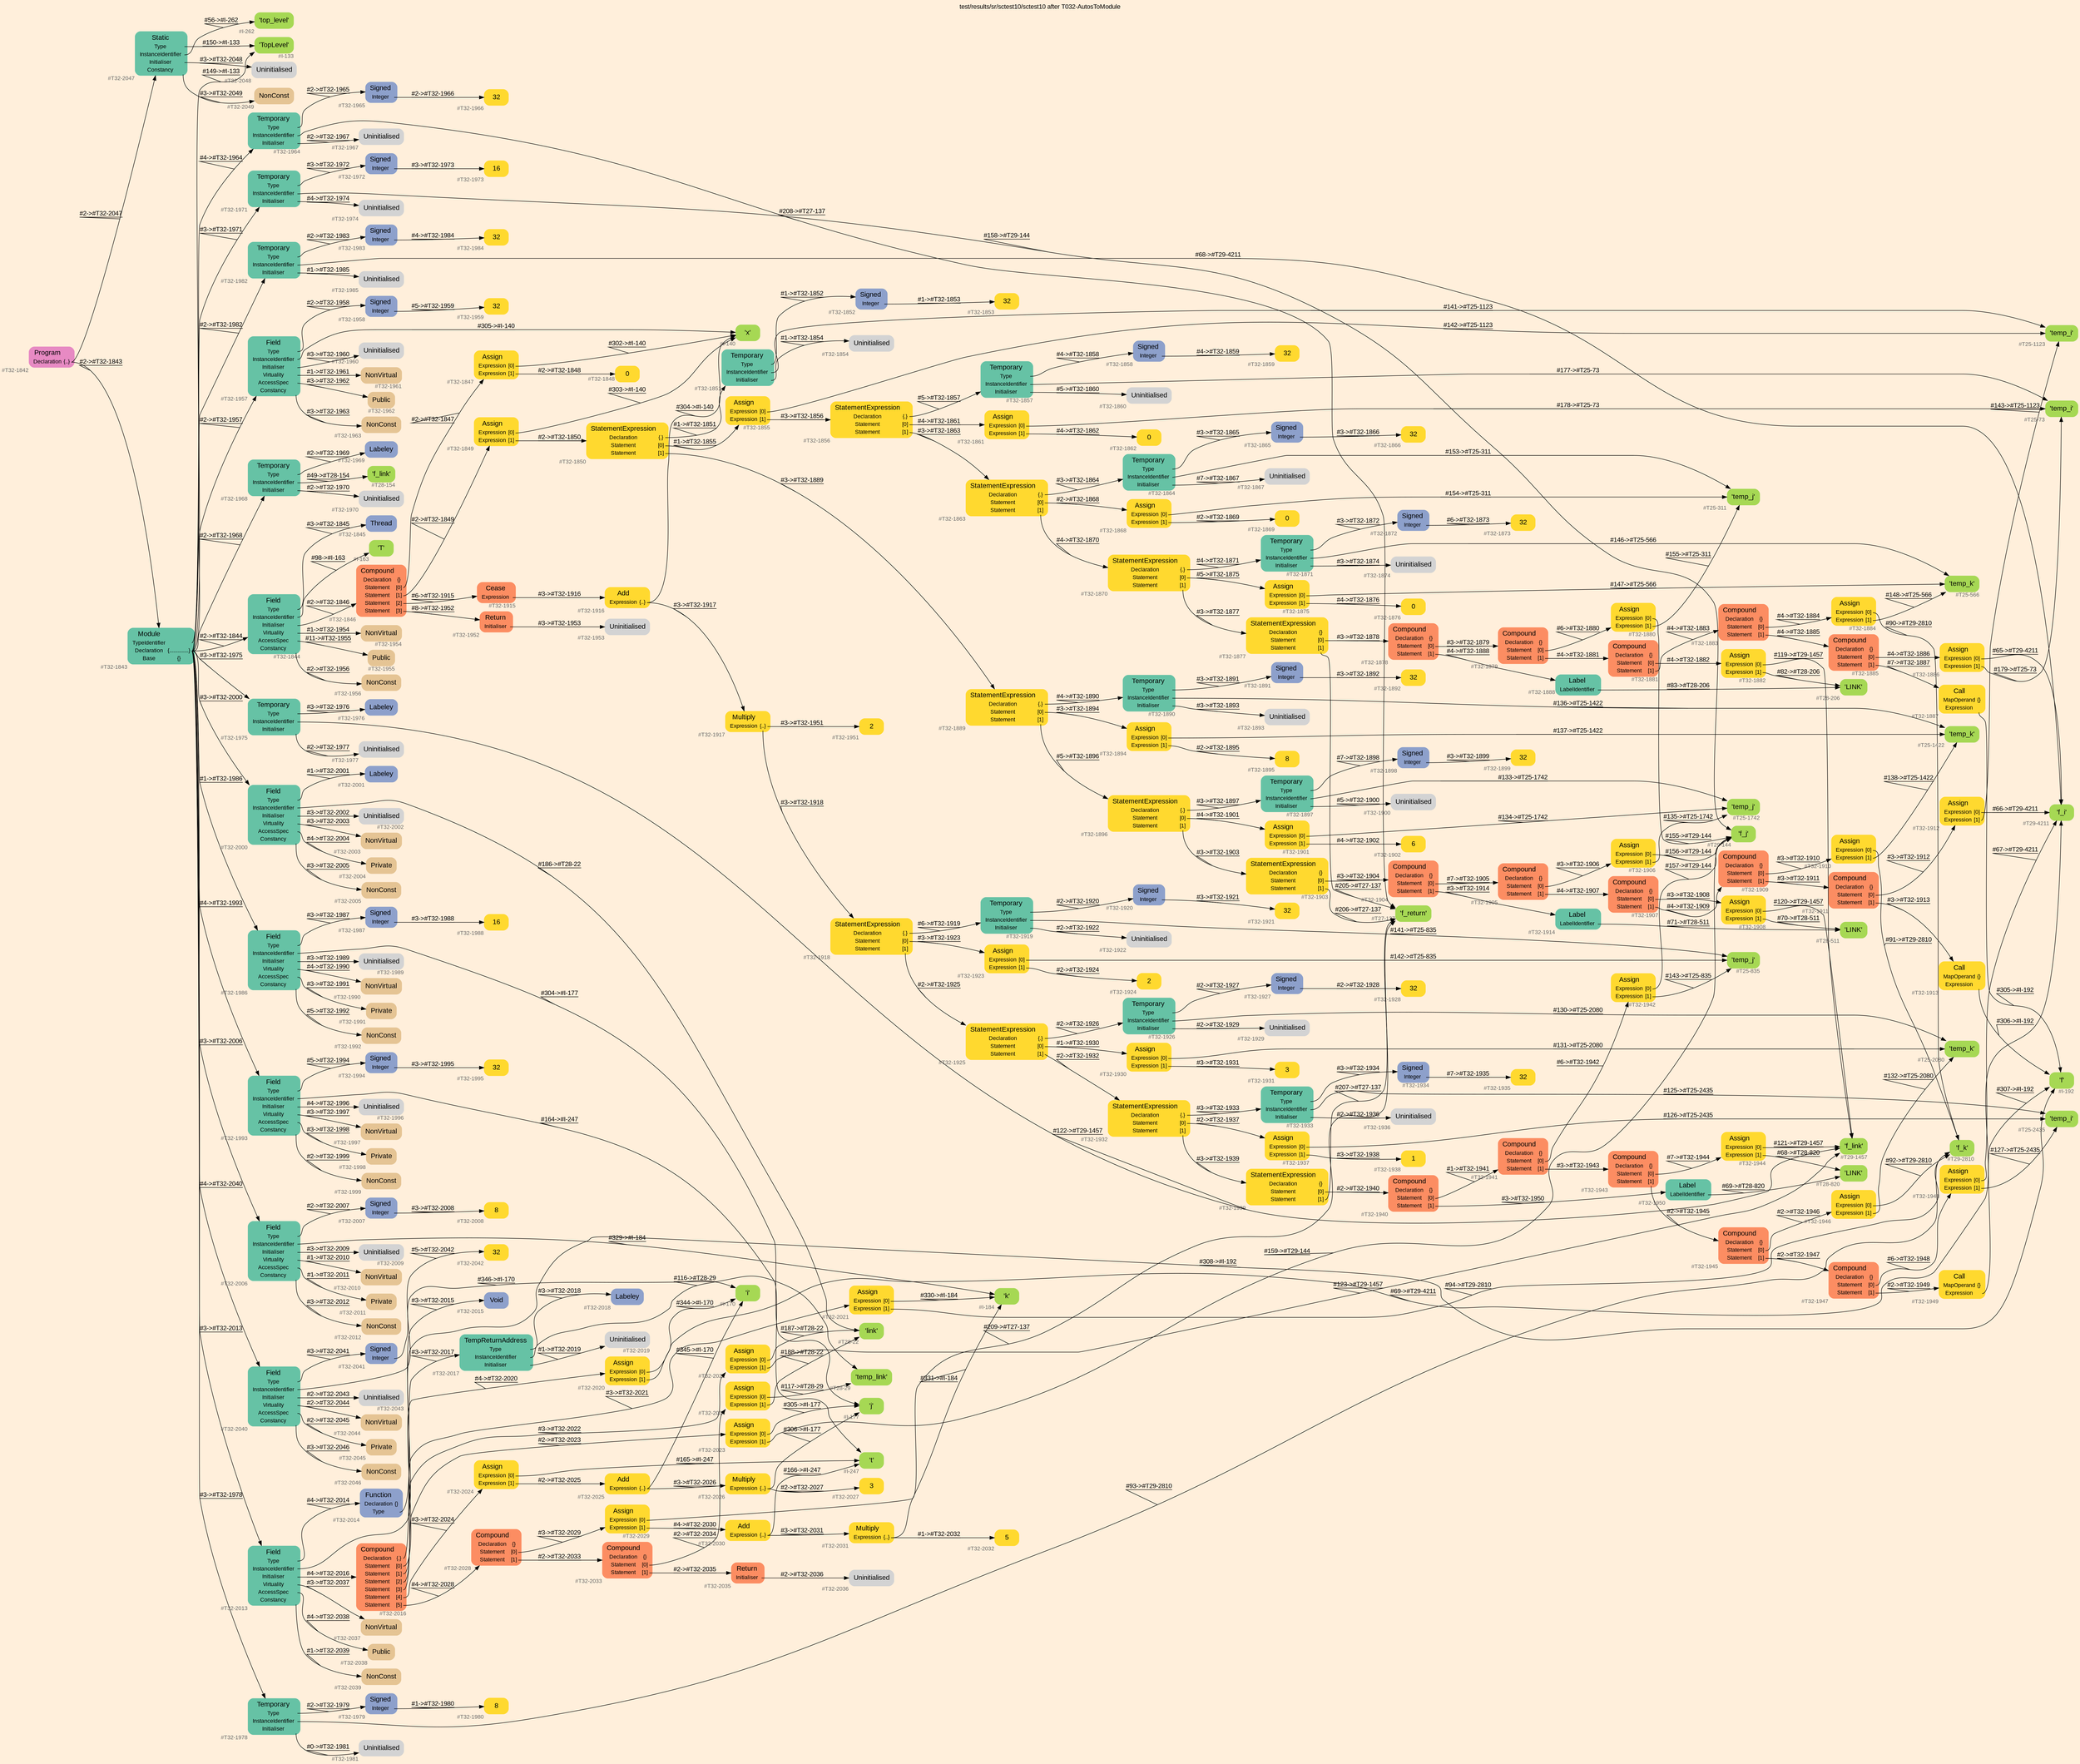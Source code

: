 digraph "test/results/sr/sctest10/sctest10 after T032-AutosToModule" {
label = "test/results/sr/sctest10/sctest10 after T032-AutosToModule"
labelloc = t
graph [
    rankdir = "LR"
    ranksep = 0.3
    bgcolor = antiquewhite1
    color = black
    fontcolor = black
    fontname = "Arial"
];
node [
    fontname = "Arial"
];
edge [
    fontname = "Arial"
];

// -------------------- node figure --------------------
// -------- block #T32-1842 ----------
"#T32-1842" [
    fillcolor = "/set28/4"
    xlabel = "#T32-1842"
    fontsize = "12"
    fontcolor = grey40
    shape = "plaintext"
    label = <<TABLE BORDER="0" CELLBORDER="0" CELLSPACING="0">
     <TR><TD><FONT COLOR="black" POINT-SIZE="15">Program</FONT></TD></TR>
     <TR><TD><FONT COLOR="black" POINT-SIZE="12">Declaration</FONT></TD><TD PORT="port0"><FONT COLOR="black" POINT-SIZE="12">{..}</FONT></TD></TR>
    </TABLE>>
    style = "rounded,filled"
];

// -------- block #T32-1843 ----------
"#T32-1843" [
    fillcolor = "/set28/1"
    xlabel = "#T32-1843"
    fontsize = "12"
    fontcolor = grey40
    shape = "plaintext"
    label = <<TABLE BORDER="0" CELLBORDER="0" CELLSPACING="0">
     <TR><TD><FONT COLOR="black" POINT-SIZE="15">Module</FONT></TD></TR>
     <TR><TD><FONT COLOR="black" POINT-SIZE="12">TypeIdentifier</FONT></TD><TD PORT="port0"></TD></TR>
     <TR><TD><FONT COLOR="black" POINT-SIZE="12">Declaration</FONT></TD><TD PORT="port1"><FONT COLOR="black" POINT-SIZE="12">{..............}</FONT></TD></TR>
     <TR><TD><FONT COLOR="black" POINT-SIZE="12">Base</FONT></TD><TD PORT="port2"><FONT COLOR="black" POINT-SIZE="12">{}</FONT></TD></TR>
    </TABLE>>
    style = "rounded,filled"
];

// -------- block #I-133 ----------
"#I-133" [
    fillcolor = "/set28/5"
    xlabel = "#I-133"
    fontsize = "12"
    fontcolor = grey40
    shape = "plaintext"
    label = <<TABLE BORDER="0" CELLBORDER="0" CELLSPACING="0">
     <TR><TD><FONT COLOR="black" POINT-SIZE="15">'TopLevel'</FONT></TD></TR>
    </TABLE>>
    style = "rounded,filled"
];

// -------- block #T32-1844 ----------
"#T32-1844" [
    fillcolor = "/set28/1"
    xlabel = "#T32-1844"
    fontsize = "12"
    fontcolor = grey40
    shape = "plaintext"
    label = <<TABLE BORDER="0" CELLBORDER="0" CELLSPACING="0">
     <TR><TD><FONT COLOR="black" POINT-SIZE="15">Field</FONT></TD></TR>
     <TR><TD><FONT COLOR="black" POINT-SIZE="12">Type</FONT></TD><TD PORT="port0"></TD></TR>
     <TR><TD><FONT COLOR="black" POINT-SIZE="12">InstanceIdentifier</FONT></TD><TD PORT="port1"></TD></TR>
     <TR><TD><FONT COLOR="black" POINT-SIZE="12">Initialiser</FONT></TD><TD PORT="port2"></TD></TR>
     <TR><TD><FONT COLOR="black" POINT-SIZE="12">Virtuality</FONT></TD><TD PORT="port3"></TD></TR>
     <TR><TD><FONT COLOR="black" POINT-SIZE="12">AccessSpec</FONT></TD><TD PORT="port4"></TD></TR>
     <TR><TD><FONT COLOR="black" POINT-SIZE="12">Constancy</FONT></TD><TD PORT="port5"></TD></TR>
    </TABLE>>
    style = "rounded,filled"
];

// -------- block #T32-1845 ----------
"#T32-1845" [
    fillcolor = "/set28/3"
    xlabel = "#T32-1845"
    fontsize = "12"
    fontcolor = grey40
    shape = "plaintext"
    label = <<TABLE BORDER="0" CELLBORDER="0" CELLSPACING="0">
     <TR><TD><FONT COLOR="black" POINT-SIZE="15">Thread</FONT></TD></TR>
    </TABLE>>
    style = "rounded,filled"
];

// -------- block #I-163 ----------
"#I-163" [
    fillcolor = "/set28/5"
    xlabel = "#I-163"
    fontsize = "12"
    fontcolor = grey40
    shape = "plaintext"
    label = <<TABLE BORDER="0" CELLBORDER="0" CELLSPACING="0">
     <TR><TD><FONT COLOR="black" POINT-SIZE="15">'T'</FONT></TD></TR>
    </TABLE>>
    style = "rounded,filled"
];

// -------- block #T32-1846 ----------
"#T32-1846" [
    fillcolor = "/set28/2"
    xlabel = "#T32-1846"
    fontsize = "12"
    fontcolor = grey40
    shape = "plaintext"
    label = <<TABLE BORDER="0" CELLBORDER="0" CELLSPACING="0">
     <TR><TD><FONT COLOR="black" POINT-SIZE="15">Compound</FONT></TD></TR>
     <TR><TD><FONT COLOR="black" POINT-SIZE="12">Declaration</FONT></TD><TD PORT="port0"><FONT COLOR="black" POINT-SIZE="12">{}</FONT></TD></TR>
     <TR><TD><FONT COLOR="black" POINT-SIZE="12">Statement</FONT></TD><TD PORT="port1"><FONT COLOR="black" POINT-SIZE="12">[0]</FONT></TD></TR>
     <TR><TD><FONT COLOR="black" POINT-SIZE="12">Statement</FONT></TD><TD PORT="port2"><FONT COLOR="black" POINT-SIZE="12">[1]</FONT></TD></TR>
     <TR><TD><FONT COLOR="black" POINT-SIZE="12">Statement</FONT></TD><TD PORT="port3"><FONT COLOR="black" POINT-SIZE="12">[2]</FONT></TD></TR>
     <TR><TD><FONT COLOR="black" POINT-SIZE="12">Statement</FONT></TD><TD PORT="port4"><FONT COLOR="black" POINT-SIZE="12">[3]</FONT></TD></TR>
    </TABLE>>
    style = "rounded,filled"
];

// -------- block #T32-1847 ----------
"#T32-1847" [
    fillcolor = "/set28/6"
    xlabel = "#T32-1847"
    fontsize = "12"
    fontcolor = grey40
    shape = "plaintext"
    label = <<TABLE BORDER="0" CELLBORDER="0" CELLSPACING="0">
     <TR><TD><FONT COLOR="black" POINT-SIZE="15">Assign</FONT></TD></TR>
     <TR><TD><FONT COLOR="black" POINT-SIZE="12">Expression</FONT></TD><TD PORT="port0"><FONT COLOR="black" POINT-SIZE="12">[0]</FONT></TD></TR>
     <TR><TD><FONT COLOR="black" POINT-SIZE="12">Expression</FONT></TD><TD PORT="port1"><FONT COLOR="black" POINT-SIZE="12">[1]</FONT></TD></TR>
    </TABLE>>
    style = "rounded,filled"
];

// -------- block #I-140 ----------
"#I-140" [
    fillcolor = "/set28/5"
    xlabel = "#I-140"
    fontsize = "12"
    fontcolor = grey40
    shape = "plaintext"
    label = <<TABLE BORDER="0" CELLBORDER="0" CELLSPACING="0">
     <TR><TD><FONT COLOR="black" POINT-SIZE="15">'x'</FONT></TD></TR>
    </TABLE>>
    style = "rounded,filled"
];

// -------- block #T32-1848 ----------
"#T32-1848" [
    fillcolor = "/set28/6"
    xlabel = "#T32-1848"
    fontsize = "12"
    fontcolor = grey40
    shape = "plaintext"
    label = <<TABLE BORDER="0" CELLBORDER="0" CELLSPACING="0">
     <TR><TD><FONT COLOR="black" POINT-SIZE="15">0</FONT></TD></TR>
    </TABLE>>
    style = "rounded,filled"
];

// -------- block #T32-1849 ----------
"#T32-1849" [
    fillcolor = "/set28/6"
    xlabel = "#T32-1849"
    fontsize = "12"
    fontcolor = grey40
    shape = "plaintext"
    label = <<TABLE BORDER="0" CELLBORDER="0" CELLSPACING="0">
     <TR><TD><FONT COLOR="black" POINT-SIZE="15">Assign</FONT></TD></TR>
     <TR><TD><FONT COLOR="black" POINT-SIZE="12">Expression</FONT></TD><TD PORT="port0"><FONT COLOR="black" POINT-SIZE="12">[0]</FONT></TD></TR>
     <TR><TD><FONT COLOR="black" POINT-SIZE="12">Expression</FONT></TD><TD PORT="port1"><FONT COLOR="black" POINT-SIZE="12">[1]</FONT></TD></TR>
    </TABLE>>
    style = "rounded,filled"
];

// -------- block #T32-1850 ----------
"#T32-1850" [
    fillcolor = "/set28/6"
    xlabel = "#T32-1850"
    fontsize = "12"
    fontcolor = grey40
    shape = "plaintext"
    label = <<TABLE BORDER="0" CELLBORDER="0" CELLSPACING="0">
     <TR><TD><FONT COLOR="black" POINT-SIZE="15">StatementExpression</FONT></TD></TR>
     <TR><TD><FONT COLOR="black" POINT-SIZE="12">Declaration</FONT></TD><TD PORT="port0"><FONT COLOR="black" POINT-SIZE="12">{.}</FONT></TD></TR>
     <TR><TD><FONT COLOR="black" POINT-SIZE="12">Statement</FONT></TD><TD PORT="port1"><FONT COLOR="black" POINT-SIZE="12">[0]</FONT></TD></TR>
     <TR><TD><FONT COLOR="black" POINT-SIZE="12">Statement</FONT></TD><TD PORT="port2"><FONT COLOR="black" POINT-SIZE="12">[1]</FONT></TD></TR>
    </TABLE>>
    style = "rounded,filled"
];

// -------- block #T32-1851 ----------
"#T32-1851" [
    fillcolor = "/set28/1"
    xlabel = "#T32-1851"
    fontsize = "12"
    fontcolor = grey40
    shape = "plaintext"
    label = <<TABLE BORDER="0" CELLBORDER="0" CELLSPACING="0">
     <TR><TD><FONT COLOR="black" POINT-SIZE="15">Temporary</FONT></TD></TR>
     <TR><TD><FONT COLOR="black" POINT-SIZE="12">Type</FONT></TD><TD PORT="port0"></TD></TR>
     <TR><TD><FONT COLOR="black" POINT-SIZE="12">InstanceIdentifier</FONT></TD><TD PORT="port1"></TD></TR>
     <TR><TD><FONT COLOR="black" POINT-SIZE="12">Initialiser</FONT></TD><TD PORT="port2"></TD></TR>
    </TABLE>>
    style = "rounded,filled"
];

// -------- block #T32-1852 ----------
"#T32-1852" [
    fillcolor = "/set28/3"
    xlabel = "#T32-1852"
    fontsize = "12"
    fontcolor = grey40
    shape = "plaintext"
    label = <<TABLE BORDER="0" CELLBORDER="0" CELLSPACING="0">
     <TR><TD><FONT COLOR="black" POINT-SIZE="15">Signed</FONT></TD></TR>
     <TR><TD><FONT COLOR="black" POINT-SIZE="12">Integer</FONT></TD><TD PORT="port0"></TD></TR>
    </TABLE>>
    style = "rounded,filled"
];

// -------- block #T32-1853 ----------
"#T32-1853" [
    fillcolor = "/set28/6"
    xlabel = "#T32-1853"
    fontsize = "12"
    fontcolor = grey40
    shape = "plaintext"
    label = <<TABLE BORDER="0" CELLBORDER="0" CELLSPACING="0">
     <TR><TD><FONT COLOR="black" POINT-SIZE="15">32</FONT></TD></TR>
    </TABLE>>
    style = "rounded,filled"
];

// -------- block #T25-1123 ----------
"#T25-1123" [
    fillcolor = "/set28/5"
    xlabel = "#T25-1123"
    fontsize = "12"
    fontcolor = grey40
    shape = "plaintext"
    label = <<TABLE BORDER="0" CELLBORDER="0" CELLSPACING="0">
     <TR><TD><FONT COLOR="black" POINT-SIZE="15">'temp_i'</FONT></TD></TR>
    </TABLE>>
    style = "rounded,filled"
];

// -------- block #T32-1854 ----------
"#T32-1854" [
    xlabel = "#T32-1854"
    fontsize = "12"
    fontcolor = grey40
    shape = "plaintext"
    label = <<TABLE BORDER="0" CELLBORDER="0" CELLSPACING="0">
     <TR><TD><FONT COLOR="black" POINT-SIZE="15">Uninitialised</FONT></TD></TR>
    </TABLE>>
    style = "rounded,filled"
];

// -------- block #T32-1855 ----------
"#T32-1855" [
    fillcolor = "/set28/6"
    xlabel = "#T32-1855"
    fontsize = "12"
    fontcolor = grey40
    shape = "plaintext"
    label = <<TABLE BORDER="0" CELLBORDER="0" CELLSPACING="0">
     <TR><TD><FONT COLOR="black" POINT-SIZE="15">Assign</FONT></TD></TR>
     <TR><TD><FONT COLOR="black" POINT-SIZE="12">Expression</FONT></TD><TD PORT="port0"><FONT COLOR="black" POINT-SIZE="12">[0]</FONT></TD></TR>
     <TR><TD><FONT COLOR="black" POINT-SIZE="12">Expression</FONT></TD><TD PORT="port1"><FONT COLOR="black" POINT-SIZE="12">[1]</FONT></TD></TR>
    </TABLE>>
    style = "rounded,filled"
];

// -------- block #T32-1856 ----------
"#T32-1856" [
    fillcolor = "/set28/6"
    xlabel = "#T32-1856"
    fontsize = "12"
    fontcolor = grey40
    shape = "plaintext"
    label = <<TABLE BORDER="0" CELLBORDER="0" CELLSPACING="0">
     <TR><TD><FONT COLOR="black" POINT-SIZE="15">StatementExpression</FONT></TD></TR>
     <TR><TD><FONT COLOR="black" POINT-SIZE="12">Declaration</FONT></TD><TD PORT="port0"><FONT COLOR="black" POINT-SIZE="12">{.}</FONT></TD></TR>
     <TR><TD><FONT COLOR="black" POINT-SIZE="12">Statement</FONT></TD><TD PORT="port1"><FONT COLOR="black" POINT-SIZE="12">[0]</FONT></TD></TR>
     <TR><TD><FONT COLOR="black" POINT-SIZE="12">Statement</FONT></TD><TD PORT="port2"><FONT COLOR="black" POINT-SIZE="12">[1]</FONT></TD></TR>
    </TABLE>>
    style = "rounded,filled"
];

// -------- block #T32-1857 ----------
"#T32-1857" [
    fillcolor = "/set28/1"
    xlabel = "#T32-1857"
    fontsize = "12"
    fontcolor = grey40
    shape = "plaintext"
    label = <<TABLE BORDER="0" CELLBORDER="0" CELLSPACING="0">
     <TR><TD><FONT COLOR="black" POINT-SIZE="15">Temporary</FONT></TD></TR>
     <TR><TD><FONT COLOR="black" POINT-SIZE="12">Type</FONT></TD><TD PORT="port0"></TD></TR>
     <TR><TD><FONT COLOR="black" POINT-SIZE="12">InstanceIdentifier</FONT></TD><TD PORT="port1"></TD></TR>
     <TR><TD><FONT COLOR="black" POINT-SIZE="12">Initialiser</FONT></TD><TD PORT="port2"></TD></TR>
    </TABLE>>
    style = "rounded,filled"
];

// -------- block #T32-1858 ----------
"#T32-1858" [
    fillcolor = "/set28/3"
    xlabel = "#T32-1858"
    fontsize = "12"
    fontcolor = grey40
    shape = "plaintext"
    label = <<TABLE BORDER="0" CELLBORDER="0" CELLSPACING="0">
     <TR><TD><FONT COLOR="black" POINT-SIZE="15">Signed</FONT></TD></TR>
     <TR><TD><FONT COLOR="black" POINT-SIZE="12">Integer</FONT></TD><TD PORT="port0"></TD></TR>
    </TABLE>>
    style = "rounded,filled"
];

// -------- block #T32-1859 ----------
"#T32-1859" [
    fillcolor = "/set28/6"
    xlabel = "#T32-1859"
    fontsize = "12"
    fontcolor = grey40
    shape = "plaintext"
    label = <<TABLE BORDER="0" CELLBORDER="0" CELLSPACING="0">
     <TR><TD><FONT COLOR="black" POINT-SIZE="15">32</FONT></TD></TR>
    </TABLE>>
    style = "rounded,filled"
];

// -------- block #T25-73 ----------
"#T25-73" [
    fillcolor = "/set28/5"
    xlabel = "#T25-73"
    fontsize = "12"
    fontcolor = grey40
    shape = "plaintext"
    label = <<TABLE BORDER="0" CELLBORDER="0" CELLSPACING="0">
     <TR><TD><FONT COLOR="black" POINT-SIZE="15">'temp_i'</FONT></TD></TR>
    </TABLE>>
    style = "rounded,filled"
];

// -------- block #T32-1860 ----------
"#T32-1860" [
    xlabel = "#T32-1860"
    fontsize = "12"
    fontcolor = grey40
    shape = "plaintext"
    label = <<TABLE BORDER="0" CELLBORDER="0" CELLSPACING="0">
     <TR><TD><FONT COLOR="black" POINT-SIZE="15">Uninitialised</FONT></TD></TR>
    </TABLE>>
    style = "rounded,filled"
];

// -------- block #T32-1861 ----------
"#T32-1861" [
    fillcolor = "/set28/6"
    xlabel = "#T32-1861"
    fontsize = "12"
    fontcolor = grey40
    shape = "plaintext"
    label = <<TABLE BORDER="0" CELLBORDER="0" CELLSPACING="0">
     <TR><TD><FONT COLOR="black" POINT-SIZE="15">Assign</FONT></TD></TR>
     <TR><TD><FONT COLOR="black" POINT-SIZE="12">Expression</FONT></TD><TD PORT="port0"><FONT COLOR="black" POINT-SIZE="12">[0]</FONT></TD></TR>
     <TR><TD><FONT COLOR="black" POINT-SIZE="12">Expression</FONT></TD><TD PORT="port1"><FONT COLOR="black" POINT-SIZE="12">[1]</FONT></TD></TR>
    </TABLE>>
    style = "rounded,filled"
];

// -------- block #T32-1862 ----------
"#T32-1862" [
    fillcolor = "/set28/6"
    xlabel = "#T32-1862"
    fontsize = "12"
    fontcolor = grey40
    shape = "plaintext"
    label = <<TABLE BORDER="0" CELLBORDER="0" CELLSPACING="0">
     <TR><TD><FONT COLOR="black" POINT-SIZE="15">0</FONT></TD></TR>
    </TABLE>>
    style = "rounded,filled"
];

// -------- block #T32-1863 ----------
"#T32-1863" [
    fillcolor = "/set28/6"
    xlabel = "#T32-1863"
    fontsize = "12"
    fontcolor = grey40
    shape = "plaintext"
    label = <<TABLE BORDER="0" CELLBORDER="0" CELLSPACING="0">
     <TR><TD><FONT COLOR="black" POINT-SIZE="15">StatementExpression</FONT></TD></TR>
     <TR><TD><FONT COLOR="black" POINT-SIZE="12">Declaration</FONT></TD><TD PORT="port0"><FONT COLOR="black" POINT-SIZE="12">{.}</FONT></TD></TR>
     <TR><TD><FONT COLOR="black" POINT-SIZE="12">Statement</FONT></TD><TD PORT="port1"><FONT COLOR="black" POINT-SIZE="12">[0]</FONT></TD></TR>
     <TR><TD><FONT COLOR="black" POINT-SIZE="12">Statement</FONT></TD><TD PORT="port2"><FONT COLOR="black" POINT-SIZE="12">[1]</FONT></TD></TR>
    </TABLE>>
    style = "rounded,filled"
];

// -------- block #T32-1864 ----------
"#T32-1864" [
    fillcolor = "/set28/1"
    xlabel = "#T32-1864"
    fontsize = "12"
    fontcolor = grey40
    shape = "plaintext"
    label = <<TABLE BORDER="0" CELLBORDER="0" CELLSPACING="0">
     <TR><TD><FONT COLOR="black" POINT-SIZE="15">Temporary</FONT></TD></TR>
     <TR><TD><FONT COLOR="black" POINT-SIZE="12">Type</FONT></TD><TD PORT="port0"></TD></TR>
     <TR><TD><FONT COLOR="black" POINT-SIZE="12">InstanceIdentifier</FONT></TD><TD PORT="port1"></TD></TR>
     <TR><TD><FONT COLOR="black" POINT-SIZE="12">Initialiser</FONT></TD><TD PORT="port2"></TD></TR>
    </TABLE>>
    style = "rounded,filled"
];

// -------- block #T32-1865 ----------
"#T32-1865" [
    fillcolor = "/set28/3"
    xlabel = "#T32-1865"
    fontsize = "12"
    fontcolor = grey40
    shape = "plaintext"
    label = <<TABLE BORDER="0" CELLBORDER="0" CELLSPACING="0">
     <TR><TD><FONT COLOR="black" POINT-SIZE="15">Signed</FONT></TD></TR>
     <TR><TD><FONT COLOR="black" POINT-SIZE="12">Integer</FONT></TD><TD PORT="port0"></TD></TR>
    </TABLE>>
    style = "rounded,filled"
];

// -------- block #T32-1866 ----------
"#T32-1866" [
    fillcolor = "/set28/6"
    xlabel = "#T32-1866"
    fontsize = "12"
    fontcolor = grey40
    shape = "plaintext"
    label = <<TABLE BORDER="0" CELLBORDER="0" CELLSPACING="0">
     <TR><TD><FONT COLOR="black" POINT-SIZE="15">32</FONT></TD></TR>
    </TABLE>>
    style = "rounded,filled"
];

// -------- block #T25-311 ----------
"#T25-311" [
    fillcolor = "/set28/5"
    xlabel = "#T25-311"
    fontsize = "12"
    fontcolor = grey40
    shape = "plaintext"
    label = <<TABLE BORDER="0" CELLBORDER="0" CELLSPACING="0">
     <TR><TD><FONT COLOR="black" POINT-SIZE="15">'temp_j'</FONT></TD></TR>
    </TABLE>>
    style = "rounded,filled"
];

// -------- block #T32-1867 ----------
"#T32-1867" [
    xlabel = "#T32-1867"
    fontsize = "12"
    fontcolor = grey40
    shape = "plaintext"
    label = <<TABLE BORDER="0" CELLBORDER="0" CELLSPACING="0">
     <TR><TD><FONT COLOR="black" POINT-SIZE="15">Uninitialised</FONT></TD></TR>
    </TABLE>>
    style = "rounded,filled"
];

// -------- block #T32-1868 ----------
"#T32-1868" [
    fillcolor = "/set28/6"
    xlabel = "#T32-1868"
    fontsize = "12"
    fontcolor = grey40
    shape = "plaintext"
    label = <<TABLE BORDER="0" CELLBORDER="0" CELLSPACING="0">
     <TR><TD><FONT COLOR="black" POINT-SIZE="15">Assign</FONT></TD></TR>
     <TR><TD><FONT COLOR="black" POINT-SIZE="12">Expression</FONT></TD><TD PORT="port0"><FONT COLOR="black" POINT-SIZE="12">[0]</FONT></TD></TR>
     <TR><TD><FONT COLOR="black" POINT-SIZE="12">Expression</FONT></TD><TD PORT="port1"><FONT COLOR="black" POINT-SIZE="12">[1]</FONT></TD></TR>
    </TABLE>>
    style = "rounded,filled"
];

// -------- block #T32-1869 ----------
"#T32-1869" [
    fillcolor = "/set28/6"
    xlabel = "#T32-1869"
    fontsize = "12"
    fontcolor = grey40
    shape = "plaintext"
    label = <<TABLE BORDER="0" CELLBORDER="0" CELLSPACING="0">
     <TR><TD><FONT COLOR="black" POINT-SIZE="15">0</FONT></TD></TR>
    </TABLE>>
    style = "rounded,filled"
];

// -------- block #T32-1870 ----------
"#T32-1870" [
    fillcolor = "/set28/6"
    xlabel = "#T32-1870"
    fontsize = "12"
    fontcolor = grey40
    shape = "plaintext"
    label = <<TABLE BORDER="0" CELLBORDER="0" CELLSPACING="0">
     <TR><TD><FONT COLOR="black" POINT-SIZE="15">StatementExpression</FONT></TD></TR>
     <TR><TD><FONT COLOR="black" POINT-SIZE="12">Declaration</FONT></TD><TD PORT="port0"><FONT COLOR="black" POINT-SIZE="12">{.}</FONT></TD></TR>
     <TR><TD><FONT COLOR="black" POINT-SIZE="12">Statement</FONT></TD><TD PORT="port1"><FONT COLOR="black" POINT-SIZE="12">[0]</FONT></TD></TR>
     <TR><TD><FONT COLOR="black" POINT-SIZE="12">Statement</FONT></TD><TD PORT="port2"><FONT COLOR="black" POINT-SIZE="12">[1]</FONT></TD></TR>
    </TABLE>>
    style = "rounded,filled"
];

// -------- block #T32-1871 ----------
"#T32-1871" [
    fillcolor = "/set28/1"
    xlabel = "#T32-1871"
    fontsize = "12"
    fontcolor = grey40
    shape = "plaintext"
    label = <<TABLE BORDER="0" CELLBORDER="0" CELLSPACING="0">
     <TR><TD><FONT COLOR="black" POINT-SIZE="15">Temporary</FONT></TD></TR>
     <TR><TD><FONT COLOR="black" POINT-SIZE="12">Type</FONT></TD><TD PORT="port0"></TD></TR>
     <TR><TD><FONT COLOR="black" POINT-SIZE="12">InstanceIdentifier</FONT></TD><TD PORT="port1"></TD></TR>
     <TR><TD><FONT COLOR="black" POINT-SIZE="12">Initialiser</FONT></TD><TD PORT="port2"></TD></TR>
    </TABLE>>
    style = "rounded,filled"
];

// -------- block #T32-1872 ----------
"#T32-1872" [
    fillcolor = "/set28/3"
    xlabel = "#T32-1872"
    fontsize = "12"
    fontcolor = grey40
    shape = "plaintext"
    label = <<TABLE BORDER="0" CELLBORDER="0" CELLSPACING="0">
     <TR><TD><FONT COLOR="black" POINT-SIZE="15">Signed</FONT></TD></TR>
     <TR><TD><FONT COLOR="black" POINT-SIZE="12">Integer</FONT></TD><TD PORT="port0"></TD></TR>
    </TABLE>>
    style = "rounded,filled"
];

// -------- block #T32-1873 ----------
"#T32-1873" [
    fillcolor = "/set28/6"
    xlabel = "#T32-1873"
    fontsize = "12"
    fontcolor = grey40
    shape = "plaintext"
    label = <<TABLE BORDER="0" CELLBORDER="0" CELLSPACING="0">
     <TR><TD><FONT COLOR="black" POINT-SIZE="15">32</FONT></TD></TR>
    </TABLE>>
    style = "rounded,filled"
];

// -------- block #T25-566 ----------
"#T25-566" [
    fillcolor = "/set28/5"
    xlabel = "#T25-566"
    fontsize = "12"
    fontcolor = grey40
    shape = "plaintext"
    label = <<TABLE BORDER="0" CELLBORDER="0" CELLSPACING="0">
     <TR><TD><FONT COLOR="black" POINT-SIZE="15">'temp_k'</FONT></TD></TR>
    </TABLE>>
    style = "rounded,filled"
];

// -------- block #T32-1874 ----------
"#T32-1874" [
    xlabel = "#T32-1874"
    fontsize = "12"
    fontcolor = grey40
    shape = "plaintext"
    label = <<TABLE BORDER="0" CELLBORDER="0" CELLSPACING="0">
     <TR><TD><FONT COLOR="black" POINT-SIZE="15">Uninitialised</FONT></TD></TR>
    </TABLE>>
    style = "rounded,filled"
];

// -------- block #T32-1875 ----------
"#T32-1875" [
    fillcolor = "/set28/6"
    xlabel = "#T32-1875"
    fontsize = "12"
    fontcolor = grey40
    shape = "plaintext"
    label = <<TABLE BORDER="0" CELLBORDER="0" CELLSPACING="0">
     <TR><TD><FONT COLOR="black" POINT-SIZE="15">Assign</FONT></TD></TR>
     <TR><TD><FONT COLOR="black" POINT-SIZE="12">Expression</FONT></TD><TD PORT="port0"><FONT COLOR="black" POINT-SIZE="12">[0]</FONT></TD></TR>
     <TR><TD><FONT COLOR="black" POINT-SIZE="12">Expression</FONT></TD><TD PORT="port1"><FONT COLOR="black" POINT-SIZE="12">[1]</FONT></TD></TR>
    </TABLE>>
    style = "rounded,filled"
];

// -------- block #T32-1876 ----------
"#T32-1876" [
    fillcolor = "/set28/6"
    xlabel = "#T32-1876"
    fontsize = "12"
    fontcolor = grey40
    shape = "plaintext"
    label = <<TABLE BORDER="0" CELLBORDER="0" CELLSPACING="0">
     <TR><TD><FONT COLOR="black" POINT-SIZE="15">0</FONT></TD></TR>
    </TABLE>>
    style = "rounded,filled"
];

// -------- block #T32-1877 ----------
"#T32-1877" [
    fillcolor = "/set28/6"
    xlabel = "#T32-1877"
    fontsize = "12"
    fontcolor = grey40
    shape = "plaintext"
    label = <<TABLE BORDER="0" CELLBORDER="0" CELLSPACING="0">
     <TR><TD><FONT COLOR="black" POINT-SIZE="15">StatementExpression</FONT></TD></TR>
     <TR><TD><FONT COLOR="black" POINT-SIZE="12">Declaration</FONT></TD><TD PORT="port0"><FONT COLOR="black" POINT-SIZE="12">{}</FONT></TD></TR>
     <TR><TD><FONT COLOR="black" POINT-SIZE="12">Statement</FONT></TD><TD PORT="port1"><FONT COLOR="black" POINT-SIZE="12">[0]</FONT></TD></TR>
     <TR><TD><FONT COLOR="black" POINT-SIZE="12">Statement</FONT></TD><TD PORT="port2"><FONT COLOR="black" POINT-SIZE="12">[1]</FONT></TD></TR>
    </TABLE>>
    style = "rounded,filled"
];

// -------- block #T32-1878 ----------
"#T32-1878" [
    fillcolor = "/set28/2"
    xlabel = "#T32-1878"
    fontsize = "12"
    fontcolor = grey40
    shape = "plaintext"
    label = <<TABLE BORDER="0" CELLBORDER="0" CELLSPACING="0">
     <TR><TD><FONT COLOR="black" POINT-SIZE="15">Compound</FONT></TD></TR>
     <TR><TD><FONT COLOR="black" POINT-SIZE="12">Declaration</FONT></TD><TD PORT="port0"><FONT COLOR="black" POINT-SIZE="12">{}</FONT></TD></TR>
     <TR><TD><FONT COLOR="black" POINT-SIZE="12">Statement</FONT></TD><TD PORT="port1"><FONT COLOR="black" POINT-SIZE="12">[0]</FONT></TD></TR>
     <TR><TD><FONT COLOR="black" POINT-SIZE="12">Statement</FONT></TD><TD PORT="port2"><FONT COLOR="black" POINT-SIZE="12">[1]</FONT></TD></TR>
    </TABLE>>
    style = "rounded,filled"
];

// -------- block #T32-1879 ----------
"#T32-1879" [
    fillcolor = "/set28/2"
    xlabel = "#T32-1879"
    fontsize = "12"
    fontcolor = grey40
    shape = "plaintext"
    label = <<TABLE BORDER="0" CELLBORDER="0" CELLSPACING="0">
     <TR><TD><FONT COLOR="black" POINT-SIZE="15">Compound</FONT></TD></TR>
     <TR><TD><FONT COLOR="black" POINT-SIZE="12">Declaration</FONT></TD><TD PORT="port0"><FONT COLOR="black" POINT-SIZE="12">{}</FONT></TD></TR>
     <TR><TD><FONT COLOR="black" POINT-SIZE="12">Statement</FONT></TD><TD PORT="port1"><FONT COLOR="black" POINT-SIZE="12">[0]</FONT></TD></TR>
     <TR><TD><FONT COLOR="black" POINT-SIZE="12">Statement</FONT></TD><TD PORT="port2"><FONT COLOR="black" POINT-SIZE="12">[1]</FONT></TD></TR>
    </TABLE>>
    style = "rounded,filled"
];

// -------- block #T32-1880 ----------
"#T32-1880" [
    fillcolor = "/set28/6"
    xlabel = "#T32-1880"
    fontsize = "12"
    fontcolor = grey40
    shape = "plaintext"
    label = <<TABLE BORDER="0" CELLBORDER="0" CELLSPACING="0">
     <TR><TD><FONT COLOR="black" POINT-SIZE="15">Assign</FONT></TD></TR>
     <TR><TD><FONT COLOR="black" POINT-SIZE="12">Expression</FONT></TD><TD PORT="port0"><FONT COLOR="black" POINT-SIZE="12">[0]</FONT></TD></TR>
     <TR><TD><FONT COLOR="black" POINT-SIZE="12">Expression</FONT></TD><TD PORT="port1"><FONT COLOR="black" POINT-SIZE="12">[1]</FONT></TD></TR>
    </TABLE>>
    style = "rounded,filled"
];

// -------- block #T29-144 ----------
"#T29-144" [
    fillcolor = "/set28/5"
    xlabel = "#T29-144"
    fontsize = "12"
    fontcolor = grey40
    shape = "plaintext"
    label = <<TABLE BORDER="0" CELLBORDER="0" CELLSPACING="0">
     <TR><TD><FONT COLOR="black" POINT-SIZE="15">'f_j'</FONT></TD></TR>
    </TABLE>>
    style = "rounded,filled"
];

// -------- block #T32-1881 ----------
"#T32-1881" [
    fillcolor = "/set28/2"
    xlabel = "#T32-1881"
    fontsize = "12"
    fontcolor = grey40
    shape = "plaintext"
    label = <<TABLE BORDER="0" CELLBORDER="0" CELLSPACING="0">
     <TR><TD><FONT COLOR="black" POINT-SIZE="15">Compound</FONT></TD></TR>
     <TR><TD><FONT COLOR="black" POINT-SIZE="12">Declaration</FONT></TD><TD PORT="port0"><FONT COLOR="black" POINT-SIZE="12">{}</FONT></TD></TR>
     <TR><TD><FONT COLOR="black" POINT-SIZE="12">Statement</FONT></TD><TD PORT="port1"><FONT COLOR="black" POINT-SIZE="12">[0]</FONT></TD></TR>
     <TR><TD><FONT COLOR="black" POINT-SIZE="12">Statement</FONT></TD><TD PORT="port2"><FONT COLOR="black" POINT-SIZE="12">[1]</FONT></TD></TR>
    </TABLE>>
    style = "rounded,filled"
];

// -------- block #T32-1882 ----------
"#T32-1882" [
    fillcolor = "/set28/6"
    xlabel = "#T32-1882"
    fontsize = "12"
    fontcolor = grey40
    shape = "plaintext"
    label = <<TABLE BORDER="0" CELLBORDER="0" CELLSPACING="0">
     <TR><TD><FONT COLOR="black" POINT-SIZE="15">Assign</FONT></TD></TR>
     <TR><TD><FONT COLOR="black" POINT-SIZE="12">Expression</FONT></TD><TD PORT="port0"><FONT COLOR="black" POINT-SIZE="12">[0]</FONT></TD></TR>
     <TR><TD><FONT COLOR="black" POINT-SIZE="12">Expression</FONT></TD><TD PORT="port1"><FONT COLOR="black" POINT-SIZE="12">[1]</FONT></TD></TR>
    </TABLE>>
    style = "rounded,filled"
];

// -------- block #T29-1457 ----------
"#T29-1457" [
    fillcolor = "/set28/5"
    xlabel = "#T29-1457"
    fontsize = "12"
    fontcolor = grey40
    shape = "plaintext"
    label = <<TABLE BORDER="0" CELLBORDER="0" CELLSPACING="0">
     <TR><TD><FONT COLOR="black" POINT-SIZE="15">'f_link'</FONT></TD></TR>
    </TABLE>>
    style = "rounded,filled"
];

// -------- block #T28-206 ----------
"#T28-206" [
    fillcolor = "/set28/5"
    xlabel = "#T28-206"
    fontsize = "12"
    fontcolor = grey40
    shape = "plaintext"
    label = <<TABLE BORDER="0" CELLBORDER="0" CELLSPACING="0">
     <TR><TD><FONT COLOR="black" POINT-SIZE="15">'LINK'</FONT></TD></TR>
    </TABLE>>
    style = "rounded,filled"
];

// -------- block #T32-1883 ----------
"#T32-1883" [
    fillcolor = "/set28/2"
    xlabel = "#T32-1883"
    fontsize = "12"
    fontcolor = grey40
    shape = "plaintext"
    label = <<TABLE BORDER="0" CELLBORDER="0" CELLSPACING="0">
     <TR><TD><FONT COLOR="black" POINT-SIZE="15">Compound</FONT></TD></TR>
     <TR><TD><FONT COLOR="black" POINT-SIZE="12">Declaration</FONT></TD><TD PORT="port0"><FONT COLOR="black" POINT-SIZE="12">{}</FONT></TD></TR>
     <TR><TD><FONT COLOR="black" POINT-SIZE="12">Statement</FONT></TD><TD PORT="port1"><FONT COLOR="black" POINT-SIZE="12">[0]</FONT></TD></TR>
     <TR><TD><FONT COLOR="black" POINT-SIZE="12">Statement</FONT></TD><TD PORT="port2"><FONT COLOR="black" POINT-SIZE="12">[1]</FONT></TD></TR>
    </TABLE>>
    style = "rounded,filled"
];

// -------- block #T32-1884 ----------
"#T32-1884" [
    fillcolor = "/set28/6"
    xlabel = "#T32-1884"
    fontsize = "12"
    fontcolor = grey40
    shape = "plaintext"
    label = <<TABLE BORDER="0" CELLBORDER="0" CELLSPACING="0">
     <TR><TD><FONT COLOR="black" POINT-SIZE="15">Assign</FONT></TD></TR>
     <TR><TD><FONT COLOR="black" POINT-SIZE="12">Expression</FONT></TD><TD PORT="port0"><FONT COLOR="black" POINT-SIZE="12">[0]</FONT></TD></TR>
     <TR><TD><FONT COLOR="black" POINT-SIZE="12">Expression</FONT></TD><TD PORT="port1"><FONT COLOR="black" POINT-SIZE="12">[1]</FONT></TD></TR>
    </TABLE>>
    style = "rounded,filled"
];

// -------- block #T29-2810 ----------
"#T29-2810" [
    fillcolor = "/set28/5"
    xlabel = "#T29-2810"
    fontsize = "12"
    fontcolor = grey40
    shape = "plaintext"
    label = <<TABLE BORDER="0" CELLBORDER="0" CELLSPACING="0">
     <TR><TD><FONT COLOR="black" POINT-SIZE="15">'f_k'</FONT></TD></TR>
    </TABLE>>
    style = "rounded,filled"
];

// -------- block #T32-1885 ----------
"#T32-1885" [
    fillcolor = "/set28/2"
    xlabel = "#T32-1885"
    fontsize = "12"
    fontcolor = grey40
    shape = "plaintext"
    label = <<TABLE BORDER="0" CELLBORDER="0" CELLSPACING="0">
     <TR><TD><FONT COLOR="black" POINT-SIZE="15">Compound</FONT></TD></TR>
     <TR><TD><FONT COLOR="black" POINT-SIZE="12">Declaration</FONT></TD><TD PORT="port0"><FONT COLOR="black" POINT-SIZE="12">{}</FONT></TD></TR>
     <TR><TD><FONT COLOR="black" POINT-SIZE="12">Statement</FONT></TD><TD PORT="port1"><FONT COLOR="black" POINT-SIZE="12">[0]</FONT></TD></TR>
     <TR><TD><FONT COLOR="black" POINT-SIZE="12">Statement</FONT></TD><TD PORT="port2"><FONT COLOR="black" POINT-SIZE="12">[1]</FONT></TD></TR>
    </TABLE>>
    style = "rounded,filled"
];

// -------- block #T32-1886 ----------
"#T32-1886" [
    fillcolor = "/set28/6"
    xlabel = "#T32-1886"
    fontsize = "12"
    fontcolor = grey40
    shape = "plaintext"
    label = <<TABLE BORDER="0" CELLBORDER="0" CELLSPACING="0">
     <TR><TD><FONT COLOR="black" POINT-SIZE="15">Assign</FONT></TD></TR>
     <TR><TD><FONT COLOR="black" POINT-SIZE="12">Expression</FONT></TD><TD PORT="port0"><FONT COLOR="black" POINT-SIZE="12">[0]</FONT></TD></TR>
     <TR><TD><FONT COLOR="black" POINT-SIZE="12">Expression</FONT></TD><TD PORT="port1"><FONT COLOR="black" POINT-SIZE="12">[1]</FONT></TD></TR>
    </TABLE>>
    style = "rounded,filled"
];

// -------- block #T29-4211 ----------
"#T29-4211" [
    fillcolor = "/set28/5"
    xlabel = "#T29-4211"
    fontsize = "12"
    fontcolor = grey40
    shape = "plaintext"
    label = <<TABLE BORDER="0" CELLBORDER="0" CELLSPACING="0">
     <TR><TD><FONT COLOR="black" POINT-SIZE="15">'f_i'</FONT></TD></TR>
    </TABLE>>
    style = "rounded,filled"
];

// -------- block #T32-1887 ----------
"#T32-1887" [
    fillcolor = "/set28/6"
    xlabel = "#T32-1887"
    fontsize = "12"
    fontcolor = grey40
    shape = "plaintext"
    label = <<TABLE BORDER="0" CELLBORDER="0" CELLSPACING="0">
     <TR><TD><FONT COLOR="black" POINT-SIZE="15">Call</FONT></TD></TR>
     <TR><TD><FONT COLOR="black" POINT-SIZE="12">MapOperand</FONT></TD><TD PORT="port0"><FONT COLOR="black" POINT-SIZE="12">{}</FONT></TD></TR>
     <TR><TD><FONT COLOR="black" POINT-SIZE="12">Expression</FONT></TD><TD PORT="port1"></TD></TR>
    </TABLE>>
    style = "rounded,filled"
];

// -------- block #I-192 ----------
"#I-192" [
    fillcolor = "/set28/5"
    xlabel = "#I-192"
    fontsize = "12"
    fontcolor = grey40
    shape = "plaintext"
    label = <<TABLE BORDER="0" CELLBORDER="0" CELLSPACING="0">
     <TR><TD><FONT COLOR="black" POINT-SIZE="15">'f'</FONT></TD></TR>
    </TABLE>>
    style = "rounded,filled"
];

// -------- block #T32-1888 ----------
"#T32-1888" [
    fillcolor = "/set28/1"
    xlabel = "#T32-1888"
    fontsize = "12"
    fontcolor = grey40
    shape = "plaintext"
    label = <<TABLE BORDER="0" CELLBORDER="0" CELLSPACING="0">
     <TR><TD><FONT COLOR="black" POINT-SIZE="15">Label</FONT></TD></TR>
     <TR><TD><FONT COLOR="black" POINT-SIZE="12">LabelIdentifier</FONT></TD><TD PORT="port0"></TD></TR>
    </TABLE>>
    style = "rounded,filled"
];

// -------- block #T27-137 ----------
"#T27-137" [
    fillcolor = "/set28/5"
    xlabel = "#T27-137"
    fontsize = "12"
    fontcolor = grey40
    shape = "plaintext"
    label = <<TABLE BORDER="0" CELLBORDER="0" CELLSPACING="0">
     <TR><TD><FONT COLOR="black" POINT-SIZE="15">'f_return'</FONT></TD></TR>
    </TABLE>>
    style = "rounded,filled"
];

// -------- block #T32-1889 ----------
"#T32-1889" [
    fillcolor = "/set28/6"
    xlabel = "#T32-1889"
    fontsize = "12"
    fontcolor = grey40
    shape = "plaintext"
    label = <<TABLE BORDER="0" CELLBORDER="0" CELLSPACING="0">
     <TR><TD><FONT COLOR="black" POINT-SIZE="15">StatementExpression</FONT></TD></TR>
     <TR><TD><FONT COLOR="black" POINT-SIZE="12">Declaration</FONT></TD><TD PORT="port0"><FONT COLOR="black" POINT-SIZE="12">{.}</FONT></TD></TR>
     <TR><TD><FONT COLOR="black" POINT-SIZE="12">Statement</FONT></TD><TD PORT="port1"><FONT COLOR="black" POINT-SIZE="12">[0]</FONT></TD></TR>
     <TR><TD><FONT COLOR="black" POINT-SIZE="12">Statement</FONT></TD><TD PORT="port2"><FONT COLOR="black" POINT-SIZE="12">[1]</FONT></TD></TR>
    </TABLE>>
    style = "rounded,filled"
];

// -------- block #T32-1890 ----------
"#T32-1890" [
    fillcolor = "/set28/1"
    xlabel = "#T32-1890"
    fontsize = "12"
    fontcolor = grey40
    shape = "plaintext"
    label = <<TABLE BORDER="0" CELLBORDER="0" CELLSPACING="0">
     <TR><TD><FONT COLOR="black" POINT-SIZE="15">Temporary</FONT></TD></TR>
     <TR><TD><FONT COLOR="black" POINT-SIZE="12">Type</FONT></TD><TD PORT="port0"></TD></TR>
     <TR><TD><FONT COLOR="black" POINT-SIZE="12">InstanceIdentifier</FONT></TD><TD PORT="port1"></TD></TR>
     <TR><TD><FONT COLOR="black" POINT-SIZE="12">Initialiser</FONT></TD><TD PORT="port2"></TD></TR>
    </TABLE>>
    style = "rounded,filled"
];

// -------- block #T32-1891 ----------
"#T32-1891" [
    fillcolor = "/set28/3"
    xlabel = "#T32-1891"
    fontsize = "12"
    fontcolor = grey40
    shape = "plaintext"
    label = <<TABLE BORDER="0" CELLBORDER="0" CELLSPACING="0">
     <TR><TD><FONT COLOR="black" POINT-SIZE="15">Signed</FONT></TD></TR>
     <TR><TD><FONT COLOR="black" POINT-SIZE="12">Integer</FONT></TD><TD PORT="port0"></TD></TR>
    </TABLE>>
    style = "rounded,filled"
];

// -------- block #T32-1892 ----------
"#T32-1892" [
    fillcolor = "/set28/6"
    xlabel = "#T32-1892"
    fontsize = "12"
    fontcolor = grey40
    shape = "plaintext"
    label = <<TABLE BORDER="0" CELLBORDER="0" CELLSPACING="0">
     <TR><TD><FONT COLOR="black" POINT-SIZE="15">32</FONT></TD></TR>
    </TABLE>>
    style = "rounded,filled"
];

// -------- block #T25-1422 ----------
"#T25-1422" [
    fillcolor = "/set28/5"
    xlabel = "#T25-1422"
    fontsize = "12"
    fontcolor = grey40
    shape = "plaintext"
    label = <<TABLE BORDER="0" CELLBORDER="0" CELLSPACING="0">
     <TR><TD><FONT COLOR="black" POINT-SIZE="15">'temp_k'</FONT></TD></TR>
    </TABLE>>
    style = "rounded,filled"
];

// -------- block #T32-1893 ----------
"#T32-1893" [
    xlabel = "#T32-1893"
    fontsize = "12"
    fontcolor = grey40
    shape = "plaintext"
    label = <<TABLE BORDER="0" CELLBORDER="0" CELLSPACING="0">
     <TR><TD><FONT COLOR="black" POINT-SIZE="15">Uninitialised</FONT></TD></TR>
    </TABLE>>
    style = "rounded,filled"
];

// -------- block #T32-1894 ----------
"#T32-1894" [
    fillcolor = "/set28/6"
    xlabel = "#T32-1894"
    fontsize = "12"
    fontcolor = grey40
    shape = "plaintext"
    label = <<TABLE BORDER="0" CELLBORDER="0" CELLSPACING="0">
     <TR><TD><FONT COLOR="black" POINT-SIZE="15">Assign</FONT></TD></TR>
     <TR><TD><FONT COLOR="black" POINT-SIZE="12">Expression</FONT></TD><TD PORT="port0"><FONT COLOR="black" POINT-SIZE="12">[0]</FONT></TD></TR>
     <TR><TD><FONT COLOR="black" POINT-SIZE="12">Expression</FONT></TD><TD PORT="port1"><FONT COLOR="black" POINT-SIZE="12">[1]</FONT></TD></TR>
    </TABLE>>
    style = "rounded,filled"
];

// -------- block #T32-1895 ----------
"#T32-1895" [
    fillcolor = "/set28/6"
    xlabel = "#T32-1895"
    fontsize = "12"
    fontcolor = grey40
    shape = "plaintext"
    label = <<TABLE BORDER="0" CELLBORDER="0" CELLSPACING="0">
     <TR><TD><FONT COLOR="black" POINT-SIZE="15">8</FONT></TD></TR>
    </TABLE>>
    style = "rounded,filled"
];

// -------- block #T32-1896 ----------
"#T32-1896" [
    fillcolor = "/set28/6"
    xlabel = "#T32-1896"
    fontsize = "12"
    fontcolor = grey40
    shape = "plaintext"
    label = <<TABLE BORDER="0" CELLBORDER="0" CELLSPACING="0">
     <TR><TD><FONT COLOR="black" POINT-SIZE="15">StatementExpression</FONT></TD></TR>
     <TR><TD><FONT COLOR="black" POINT-SIZE="12">Declaration</FONT></TD><TD PORT="port0"><FONT COLOR="black" POINT-SIZE="12">{.}</FONT></TD></TR>
     <TR><TD><FONT COLOR="black" POINT-SIZE="12">Statement</FONT></TD><TD PORT="port1"><FONT COLOR="black" POINT-SIZE="12">[0]</FONT></TD></TR>
     <TR><TD><FONT COLOR="black" POINT-SIZE="12">Statement</FONT></TD><TD PORT="port2"><FONT COLOR="black" POINT-SIZE="12">[1]</FONT></TD></TR>
    </TABLE>>
    style = "rounded,filled"
];

// -------- block #T32-1897 ----------
"#T32-1897" [
    fillcolor = "/set28/1"
    xlabel = "#T32-1897"
    fontsize = "12"
    fontcolor = grey40
    shape = "plaintext"
    label = <<TABLE BORDER="0" CELLBORDER="0" CELLSPACING="0">
     <TR><TD><FONT COLOR="black" POINT-SIZE="15">Temporary</FONT></TD></TR>
     <TR><TD><FONT COLOR="black" POINT-SIZE="12">Type</FONT></TD><TD PORT="port0"></TD></TR>
     <TR><TD><FONT COLOR="black" POINT-SIZE="12">InstanceIdentifier</FONT></TD><TD PORT="port1"></TD></TR>
     <TR><TD><FONT COLOR="black" POINT-SIZE="12">Initialiser</FONT></TD><TD PORT="port2"></TD></TR>
    </TABLE>>
    style = "rounded,filled"
];

// -------- block #T32-1898 ----------
"#T32-1898" [
    fillcolor = "/set28/3"
    xlabel = "#T32-1898"
    fontsize = "12"
    fontcolor = grey40
    shape = "plaintext"
    label = <<TABLE BORDER="0" CELLBORDER="0" CELLSPACING="0">
     <TR><TD><FONT COLOR="black" POINT-SIZE="15">Signed</FONT></TD></TR>
     <TR><TD><FONT COLOR="black" POINT-SIZE="12">Integer</FONT></TD><TD PORT="port0"></TD></TR>
    </TABLE>>
    style = "rounded,filled"
];

// -------- block #T32-1899 ----------
"#T32-1899" [
    fillcolor = "/set28/6"
    xlabel = "#T32-1899"
    fontsize = "12"
    fontcolor = grey40
    shape = "plaintext"
    label = <<TABLE BORDER="0" CELLBORDER="0" CELLSPACING="0">
     <TR><TD><FONT COLOR="black" POINT-SIZE="15">32</FONT></TD></TR>
    </TABLE>>
    style = "rounded,filled"
];

// -------- block #T25-1742 ----------
"#T25-1742" [
    fillcolor = "/set28/5"
    xlabel = "#T25-1742"
    fontsize = "12"
    fontcolor = grey40
    shape = "plaintext"
    label = <<TABLE BORDER="0" CELLBORDER="0" CELLSPACING="0">
     <TR><TD><FONT COLOR="black" POINT-SIZE="15">'temp_j'</FONT></TD></TR>
    </TABLE>>
    style = "rounded,filled"
];

// -------- block #T32-1900 ----------
"#T32-1900" [
    xlabel = "#T32-1900"
    fontsize = "12"
    fontcolor = grey40
    shape = "plaintext"
    label = <<TABLE BORDER="0" CELLBORDER="0" CELLSPACING="0">
     <TR><TD><FONT COLOR="black" POINT-SIZE="15">Uninitialised</FONT></TD></TR>
    </TABLE>>
    style = "rounded,filled"
];

// -------- block #T32-1901 ----------
"#T32-1901" [
    fillcolor = "/set28/6"
    xlabel = "#T32-1901"
    fontsize = "12"
    fontcolor = grey40
    shape = "plaintext"
    label = <<TABLE BORDER="0" CELLBORDER="0" CELLSPACING="0">
     <TR><TD><FONT COLOR="black" POINT-SIZE="15">Assign</FONT></TD></TR>
     <TR><TD><FONT COLOR="black" POINT-SIZE="12">Expression</FONT></TD><TD PORT="port0"><FONT COLOR="black" POINT-SIZE="12">[0]</FONT></TD></TR>
     <TR><TD><FONT COLOR="black" POINT-SIZE="12">Expression</FONT></TD><TD PORT="port1"><FONT COLOR="black" POINT-SIZE="12">[1]</FONT></TD></TR>
    </TABLE>>
    style = "rounded,filled"
];

// -------- block #T32-1902 ----------
"#T32-1902" [
    fillcolor = "/set28/6"
    xlabel = "#T32-1902"
    fontsize = "12"
    fontcolor = grey40
    shape = "plaintext"
    label = <<TABLE BORDER="0" CELLBORDER="0" CELLSPACING="0">
     <TR><TD><FONT COLOR="black" POINT-SIZE="15">6</FONT></TD></TR>
    </TABLE>>
    style = "rounded,filled"
];

// -------- block #T32-1903 ----------
"#T32-1903" [
    fillcolor = "/set28/6"
    xlabel = "#T32-1903"
    fontsize = "12"
    fontcolor = grey40
    shape = "plaintext"
    label = <<TABLE BORDER="0" CELLBORDER="0" CELLSPACING="0">
     <TR><TD><FONT COLOR="black" POINT-SIZE="15">StatementExpression</FONT></TD></TR>
     <TR><TD><FONT COLOR="black" POINT-SIZE="12">Declaration</FONT></TD><TD PORT="port0"><FONT COLOR="black" POINT-SIZE="12">{}</FONT></TD></TR>
     <TR><TD><FONT COLOR="black" POINT-SIZE="12">Statement</FONT></TD><TD PORT="port1"><FONT COLOR="black" POINT-SIZE="12">[0]</FONT></TD></TR>
     <TR><TD><FONT COLOR="black" POINT-SIZE="12">Statement</FONT></TD><TD PORT="port2"><FONT COLOR="black" POINT-SIZE="12">[1]</FONT></TD></TR>
    </TABLE>>
    style = "rounded,filled"
];

// -------- block #T32-1904 ----------
"#T32-1904" [
    fillcolor = "/set28/2"
    xlabel = "#T32-1904"
    fontsize = "12"
    fontcolor = grey40
    shape = "plaintext"
    label = <<TABLE BORDER="0" CELLBORDER="0" CELLSPACING="0">
     <TR><TD><FONT COLOR="black" POINT-SIZE="15">Compound</FONT></TD></TR>
     <TR><TD><FONT COLOR="black" POINT-SIZE="12">Declaration</FONT></TD><TD PORT="port0"><FONT COLOR="black" POINT-SIZE="12">{}</FONT></TD></TR>
     <TR><TD><FONT COLOR="black" POINT-SIZE="12">Statement</FONT></TD><TD PORT="port1"><FONT COLOR="black" POINT-SIZE="12">[0]</FONT></TD></TR>
     <TR><TD><FONT COLOR="black" POINT-SIZE="12">Statement</FONT></TD><TD PORT="port2"><FONT COLOR="black" POINT-SIZE="12">[1]</FONT></TD></TR>
    </TABLE>>
    style = "rounded,filled"
];

// -------- block #T32-1905 ----------
"#T32-1905" [
    fillcolor = "/set28/2"
    xlabel = "#T32-1905"
    fontsize = "12"
    fontcolor = grey40
    shape = "plaintext"
    label = <<TABLE BORDER="0" CELLBORDER="0" CELLSPACING="0">
     <TR><TD><FONT COLOR="black" POINT-SIZE="15">Compound</FONT></TD></TR>
     <TR><TD><FONT COLOR="black" POINT-SIZE="12">Declaration</FONT></TD><TD PORT="port0"><FONT COLOR="black" POINT-SIZE="12">{}</FONT></TD></TR>
     <TR><TD><FONT COLOR="black" POINT-SIZE="12">Statement</FONT></TD><TD PORT="port1"><FONT COLOR="black" POINT-SIZE="12">[0]</FONT></TD></TR>
     <TR><TD><FONT COLOR="black" POINT-SIZE="12">Statement</FONT></TD><TD PORT="port2"><FONT COLOR="black" POINT-SIZE="12">[1]</FONT></TD></TR>
    </TABLE>>
    style = "rounded,filled"
];

// -------- block #T32-1906 ----------
"#T32-1906" [
    fillcolor = "/set28/6"
    xlabel = "#T32-1906"
    fontsize = "12"
    fontcolor = grey40
    shape = "plaintext"
    label = <<TABLE BORDER="0" CELLBORDER="0" CELLSPACING="0">
     <TR><TD><FONT COLOR="black" POINT-SIZE="15">Assign</FONT></TD></TR>
     <TR><TD><FONT COLOR="black" POINT-SIZE="12">Expression</FONT></TD><TD PORT="port0"><FONT COLOR="black" POINT-SIZE="12">[0]</FONT></TD></TR>
     <TR><TD><FONT COLOR="black" POINT-SIZE="12">Expression</FONT></TD><TD PORT="port1"><FONT COLOR="black" POINT-SIZE="12">[1]</FONT></TD></TR>
    </TABLE>>
    style = "rounded,filled"
];

// -------- block #T32-1907 ----------
"#T32-1907" [
    fillcolor = "/set28/2"
    xlabel = "#T32-1907"
    fontsize = "12"
    fontcolor = grey40
    shape = "plaintext"
    label = <<TABLE BORDER="0" CELLBORDER="0" CELLSPACING="0">
     <TR><TD><FONT COLOR="black" POINT-SIZE="15">Compound</FONT></TD></TR>
     <TR><TD><FONT COLOR="black" POINT-SIZE="12">Declaration</FONT></TD><TD PORT="port0"><FONT COLOR="black" POINT-SIZE="12">{}</FONT></TD></TR>
     <TR><TD><FONT COLOR="black" POINT-SIZE="12">Statement</FONT></TD><TD PORT="port1"><FONT COLOR="black" POINT-SIZE="12">[0]</FONT></TD></TR>
     <TR><TD><FONT COLOR="black" POINT-SIZE="12">Statement</FONT></TD><TD PORT="port2"><FONT COLOR="black" POINT-SIZE="12">[1]</FONT></TD></TR>
    </TABLE>>
    style = "rounded,filled"
];

// -------- block #T32-1908 ----------
"#T32-1908" [
    fillcolor = "/set28/6"
    xlabel = "#T32-1908"
    fontsize = "12"
    fontcolor = grey40
    shape = "plaintext"
    label = <<TABLE BORDER="0" CELLBORDER="0" CELLSPACING="0">
     <TR><TD><FONT COLOR="black" POINT-SIZE="15">Assign</FONT></TD></TR>
     <TR><TD><FONT COLOR="black" POINT-SIZE="12">Expression</FONT></TD><TD PORT="port0"><FONT COLOR="black" POINT-SIZE="12">[0]</FONT></TD></TR>
     <TR><TD><FONT COLOR="black" POINT-SIZE="12">Expression</FONT></TD><TD PORT="port1"><FONT COLOR="black" POINT-SIZE="12">[1]</FONT></TD></TR>
    </TABLE>>
    style = "rounded,filled"
];

// -------- block #T28-511 ----------
"#T28-511" [
    fillcolor = "/set28/5"
    xlabel = "#T28-511"
    fontsize = "12"
    fontcolor = grey40
    shape = "plaintext"
    label = <<TABLE BORDER="0" CELLBORDER="0" CELLSPACING="0">
     <TR><TD><FONT COLOR="black" POINT-SIZE="15">'LINK'</FONT></TD></TR>
    </TABLE>>
    style = "rounded,filled"
];

// -------- block #T32-1909 ----------
"#T32-1909" [
    fillcolor = "/set28/2"
    xlabel = "#T32-1909"
    fontsize = "12"
    fontcolor = grey40
    shape = "plaintext"
    label = <<TABLE BORDER="0" CELLBORDER="0" CELLSPACING="0">
     <TR><TD><FONT COLOR="black" POINT-SIZE="15">Compound</FONT></TD></TR>
     <TR><TD><FONT COLOR="black" POINT-SIZE="12">Declaration</FONT></TD><TD PORT="port0"><FONT COLOR="black" POINT-SIZE="12">{}</FONT></TD></TR>
     <TR><TD><FONT COLOR="black" POINT-SIZE="12">Statement</FONT></TD><TD PORT="port1"><FONT COLOR="black" POINT-SIZE="12">[0]</FONT></TD></TR>
     <TR><TD><FONT COLOR="black" POINT-SIZE="12">Statement</FONT></TD><TD PORT="port2"><FONT COLOR="black" POINT-SIZE="12">[1]</FONT></TD></TR>
    </TABLE>>
    style = "rounded,filled"
];

// -------- block #T32-1910 ----------
"#T32-1910" [
    fillcolor = "/set28/6"
    xlabel = "#T32-1910"
    fontsize = "12"
    fontcolor = grey40
    shape = "plaintext"
    label = <<TABLE BORDER="0" CELLBORDER="0" CELLSPACING="0">
     <TR><TD><FONT COLOR="black" POINT-SIZE="15">Assign</FONT></TD></TR>
     <TR><TD><FONT COLOR="black" POINT-SIZE="12">Expression</FONT></TD><TD PORT="port0"><FONT COLOR="black" POINT-SIZE="12">[0]</FONT></TD></TR>
     <TR><TD><FONT COLOR="black" POINT-SIZE="12">Expression</FONT></TD><TD PORT="port1"><FONT COLOR="black" POINT-SIZE="12">[1]</FONT></TD></TR>
    </TABLE>>
    style = "rounded,filled"
];

// -------- block #T32-1911 ----------
"#T32-1911" [
    fillcolor = "/set28/2"
    xlabel = "#T32-1911"
    fontsize = "12"
    fontcolor = grey40
    shape = "plaintext"
    label = <<TABLE BORDER="0" CELLBORDER="0" CELLSPACING="0">
     <TR><TD><FONT COLOR="black" POINT-SIZE="15">Compound</FONT></TD></TR>
     <TR><TD><FONT COLOR="black" POINT-SIZE="12">Declaration</FONT></TD><TD PORT="port0"><FONT COLOR="black" POINT-SIZE="12">{}</FONT></TD></TR>
     <TR><TD><FONT COLOR="black" POINT-SIZE="12">Statement</FONT></TD><TD PORT="port1"><FONT COLOR="black" POINT-SIZE="12">[0]</FONT></TD></TR>
     <TR><TD><FONT COLOR="black" POINT-SIZE="12">Statement</FONT></TD><TD PORT="port2"><FONT COLOR="black" POINT-SIZE="12">[1]</FONT></TD></TR>
    </TABLE>>
    style = "rounded,filled"
];

// -------- block #T32-1912 ----------
"#T32-1912" [
    fillcolor = "/set28/6"
    xlabel = "#T32-1912"
    fontsize = "12"
    fontcolor = grey40
    shape = "plaintext"
    label = <<TABLE BORDER="0" CELLBORDER="0" CELLSPACING="0">
     <TR><TD><FONT COLOR="black" POINT-SIZE="15">Assign</FONT></TD></TR>
     <TR><TD><FONT COLOR="black" POINT-SIZE="12">Expression</FONT></TD><TD PORT="port0"><FONT COLOR="black" POINT-SIZE="12">[0]</FONT></TD></TR>
     <TR><TD><FONT COLOR="black" POINT-SIZE="12">Expression</FONT></TD><TD PORT="port1"><FONT COLOR="black" POINT-SIZE="12">[1]</FONT></TD></TR>
    </TABLE>>
    style = "rounded,filled"
];

// -------- block #T32-1913 ----------
"#T32-1913" [
    fillcolor = "/set28/6"
    xlabel = "#T32-1913"
    fontsize = "12"
    fontcolor = grey40
    shape = "plaintext"
    label = <<TABLE BORDER="0" CELLBORDER="0" CELLSPACING="0">
     <TR><TD><FONT COLOR="black" POINT-SIZE="15">Call</FONT></TD></TR>
     <TR><TD><FONT COLOR="black" POINT-SIZE="12">MapOperand</FONT></TD><TD PORT="port0"><FONT COLOR="black" POINT-SIZE="12">{}</FONT></TD></TR>
     <TR><TD><FONT COLOR="black" POINT-SIZE="12">Expression</FONT></TD><TD PORT="port1"></TD></TR>
    </TABLE>>
    style = "rounded,filled"
];

// -------- block #T32-1914 ----------
"#T32-1914" [
    fillcolor = "/set28/1"
    xlabel = "#T32-1914"
    fontsize = "12"
    fontcolor = grey40
    shape = "plaintext"
    label = <<TABLE BORDER="0" CELLBORDER="0" CELLSPACING="0">
     <TR><TD><FONT COLOR="black" POINT-SIZE="15">Label</FONT></TD></TR>
     <TR><TD><FONT COLOR="black" POINT-SIZE="12">LabelIdentifier</FONT></TD><TD PORT="port0"></TD></TR>
    </TABLE>>
    style = "rounded,filled"
];

// -------- block #T32-1915 ----------
"#T32-1915" [
    fillcolor = "/set28/2"
    xlabel = "#T32-1915"
    fontsize = "12"
    fontcolor = grey40
    shape = "plaintext"
    label = <<TABLE BORDER="0" CELLBORDER="0" CELLSPACING="0">
     <TR><TD><FONT COLOR="black" POINT-SIZE="15">Cease</FONT></TD></TR>
     <TR><TD><FONT COLOR="black" POINT-SIZE="12">Expression</FONT></TD><TD PORT="port0"></TD></TR>
    </TABLE>>
    style = "rounded,filled"
];

// -------- block #T32-1916 ----------
"#T32-1916" [
    fillcolor = "/set28/6"
    xlabel = "#T32-1916"
    fontsize = "12"
    fontcolor = grey40
    shape = "plaintext"
    label = <<TABLE BORDER="0" CELLBORDER="0" CELLSPACING="0">
     <TR><TD><FONT COLOR="black" POINT-SIZE="15">Add</FONT></TD></TR>
     <TR><TD><FONT COLOR="black" POINT-SIZE="12">Expression</FONT></TD><TD PORT="port0"><FONT COLOR="black" POINT-SIZE="12">{..}</FONT></TD></TR>
    </TABLE>>
    style = "rounded,filled"
];

// -------- block #T32-1917 ----------
"#T32-1917" [
    fillcolor = "/set28/6"
    xlabel = "#T32-1917"
    fontsize = "12"
    fontcolor = grey40
    shape = "plaintext"
    label = <<TABLE BORDER="0" CELLBORDER="0" CELLSPACING="0">
     <TR><TD><FONT COLOR="black" POINT-SIZE="15">Multiply</FONT></TD></TR>
     <TR><TD><FONT COLOR="black" POINT-SIZE="12">Expression</FONT></TD><TD PORT="port0"><FONT COLOR="black" POINT-SIZE="12">{..}</FONT></TD></TR>
    </TABLE>>
    style = "rounded,filled"
];

// -------- block #T32-1918 ----------
"#T32-1918" [
    fillcolor = "/set28/6"
    xlabel = "#T32-1918"
    fontsize = "12"
    fontcolor = grey40
    shape = "plaintext"
    label = <<TABLE BORDER="0" CELLBORDER="0" CELLSPACING="0">
     <TR><TD><FONT COLOR="black" POINT-SIZE="15">StatementExpression</FONT></TD></TR>
     <TR><TD><FONT COLOR="black" POINT-SIZE="12">Declaration</FONT></TD><TD PORT="port0"><FONT COLOR="black" POINT-SIZE="12">{.}</FONT></TD></TR>
     <TR><TD><FONT COLOR="black" POINT-SIZE="12">Statement</FONT></TD><TD PORT="port1"><FONT COLOR="black" POINT-SIZE="12">[0]</FONT></TD></TR>
     <TR><TD><FONT COLOR="black" POINT-SIZE="12">Statement</FONT></TD><TD PORT="port2"><FONT COLOR="black" POINT-SIZE="12">[1]</FONT></TD></TR>
    </TABLE>>
    style = "rounded,filled"
];

// -------- block #T32-1919 ----------
"#T32-1919" [
    fillcolor = "/set28/1"
    xlabel = "#T32-1919"
    fontsize = "12"
    fontcolor = grey40
    shape = "plaintext"
    label = <<TABLE BORDER="0" CELLBORDER="0" CELLSPACING="0">
     <TR><TD><FONT COLOR="black" POINT-SIZE="15">Temporary</FONT></TD></TR>
     <TR><TD><FONT COLOR="black" POINT-SIZE="12">Type</FONT></TD><TD PORT="port0"></TD></TR>
     <TR><TD><FONT COLOR="black" POINT-SIZE="12">InstanceIdentifier</FONT></TD><TD PORT="port1"></TD></TR>
     <TR><TD><FONT COLOR="black" POINT-SIZE="12">Initialiser</FONT></TD><TD PORT="port2"></TD></TR>
    </TABLE>>
    style = "rounded,filled"
];

// -------- block #T32-1920 ----------
"#T32-1920" [
    fillcolor = "/set28/3"
    xlabel = "#T32-1920"
    fontsize = "12"
    fontcolor = grey40
    shape = "plaintext"
    label = <<TABLE BORDER="0" CELLBORDER="0" CELLSPACING="0">
     <TR><TD><FONT COLOR="black" POINT-SIZE="15">Signed</FONT></TD></TR>
     <TR><TD><FONT COLOR="black" POINT-SIZE="12">Integer</FONT></TD><TD PORT="port0"></TD></TR>
    </TABLE>>
    style = "rounded,filled"
];

// -------- block #T32-1921 ----------
"#T32-1921" [
    fillcolor = "/set28/6"
    xlabel = "#T32-1921"
    fontsize = "12"
    fontcolor = grey40
    shape = "plaintext"
    label = <<TABLE BORDER="0" CELLBORDER="0" CELLSPACING="0">
     <TR><TD><FONT COLOR="black" POINT-SIZE="15">32</FONT></TD></TR>
    </TABLE>>
    style = "rounded,filled"
];

// -------- block #T25-835 ----------
"#T25-835" [
    fillcolor = "/set28/5"
    xlabel = "#T25-835"
    fontsize = "12"
    fontcolor = grey40
    shape = "plaintext"
    label = <<TABLE BORDER="0" CELLBORDER="0" CELLSPACING="0">
     <TR><TD><FONT COLOR="black" POINT-SIZE="15">'temp_j'</FONT></TD></TR>
    </TABLE>>
    style = "rounded,filled"
];

// -------- block #T32-1922 ----------
"#T32-1922" [
    xlabel = "#T32-1922"
    fontsize = "12"
    fontcolor = grey40
    shape = "plaintext"
    label = <<TABLE BORDER="0" CELLBORDER="0" CELLSPACING="0">
     <TR><TD><FONT COLOR="black" POINT-SIZE="15">Uninitialised</FONT></TD></TR>
    </TABLE>>
    style = "rounded,filled"
];

// -------- block #T32-1923 ----------
"#T32-1923" [
    fillcolor = "/set28/6"
    xlabel = "#T32-1923"
    fontsize = "12"
    fontcolor = grey40
    shape = "plaintext"
    label = <<TABLE BORDER="0" CELLBORDER="0" CELLSPACING="0">
     <TR><TD><FONT COLOR="black" POINT-SIZE="15">Assign</FONT></TD></TR>
     <TR><TD><FONT COLOR="black" POINT-SIZE="12">Expression</FONT></TD><TD PORT="port0"><FONT COLOR="black" POINT-SIZE="12">[0]</FONT></TD></TR>
     <TR><TD><FONT COLOR="black" POINT-SIZE="12">Expression</FONT></TD><TD PORT="port1"><FONT COLOR="black" POINT-SIZE="12">[1]</FONT></TD></TR>
    </TABLE>>
    style = "rounded,filled"
];

// -------- block #T32-1924 ----------
"#T32-1924" [
    fillcolor = "/set28/6"
    xlabel = "#T32-1924"
    fontsize = "12"
    fontcolor = grey40
    shape = "plaintext"
    label = <<TABLE BORDER="0" CELLBORDER="0" CELLSPACING="0">
     <TR><TD><FONT COLOR="black" POINT-SIZE="15">2</FONT></TD></TR>
    </TABLE>>
    style = "rounded,filled"
];

// -------- block #T32-1925 ----------
"#T32-1925" [
    fillcolor = "/set28/6"
    xlabel = "#T32-1925"
    fontsize = "12"
    fontcolor = grey40
    shape = "plaintext"
    label = <<TABLE BORDER="0" CELLBORDER="0" CELLSPACING="0">
     <TR><TD><FONT COLOR="black" POINT-SIZE="15">StatementExpression</FONT></TD></TR>
     <TR><TD><FONT COLOR="black" POINT-SIZE="12">Declaration</FONT></TD><TD PORT="port0"><FONT COLOR="black" POINT-SIZE="12">{.}</FONT></TD></TR>
     <TR><TD><FONT COLOR="black" POINT-SIZE="12">Statement</FONT></TD><TD PORT="port1"><FONT COLOR="black" POINT-SIZE="12">[0]</FONT></TD></TR>
     <TR><TD><FONT COLOR="black" POINT-SIZE="12">Statement</FONT></TD><TD PORT="port2"><FONT COLOR="black" POINT-SIZE="12">[1]</FONT></TD></TR>
    </TABLE>>
    style = "rounded,filled"
];

// -------- block #T32-1926 ----------
"#T32-1926" [
    fillcolor = "/set28/1"
    xlabel = "#T32-1926"
    fontsize = "12"
    fontcolor = grey40
    shape = "plaintext"
    label = <<TABLE BORDER="0" CELLBORDER="0" CELLSPACING="0">
     <TR><TD><FONT COLOR="black" POINT-SIZE="15">Temporary</FONT></TD></TR>
     <TR><TD><FONT COLOR="black" POINT-SIZE="12">Type</FONT></TD><TD PORT="port0"></TD></TR>
     <TR><TD><FONT COLOR="black" POINT-SIZE="12">InstanceIdentifier</FONT></TD><TD PORT="port1"></TD></TR>
     <TR><TD><FONT COLOR="black" POINT-SIZE="12">Initialiser</FONT></TD><TD PORT="port2"></TD></TR>
    </TABLE>>
    style = "rounded,filled"
];

// -------- block #T32-1927 ----------
"#T32-1927" [
    fillcolor = "/set28/3"
    xlabel = "#T32-1927"
    fontsize = "12"
    fontcolor = grey40
    shape = "plaintext"
    label = <<TABLE BORDER="0" CELLBORDER="0" CELLSPACING="0">
     <TR><TD><FONT COLOR="black" POINT-SIZE="15">Signed</FONT></TD></TR>
     <TR><TD><FONT COLOR="black" POINT-SIZE="12">Integer</FONT></TD><TD PORT="port0"></TD></TR>
    </TABLE>>
    style = "rounded,filled"
];

// -------- block #T32-1928 ----------
"#T32-1928" [
    fillcolor = "/set28/6"
    xlabel = "#T32-1928"
    fontsize = "12"
    fontcolor = grey40
    shape = "plaintext"
    label = <<TABLE BORDER="0" CELLBORDER="0" CELLSPACING="0">
     <TR><TD><FONT COLOR="black" POINT-SIZE="15">32</FONT></TD></TR>
    </TABLE>>
    style = "rounded,filled"
];

// -------- block #T25-2080 ----------
"#T25-2080" [
    fillcolor = "/set28/5"
    xlabel = "#T25-2080"
    fontsize = "12"
    fontcolor = grey40
    shape = "plaintext"
    label = <<TABLE BORDER="0" CELLBORDER="0" CELLSPACING="0">
     <TR><TD><FONT COLOR="black" POINT-SIZE="15">'temp_k'</FONT></TD></TR>
    </TABLE>>
    style = "rounded,filled"
];

// -------- block #T32-1929 ----------
"#T32-1929" [
    xlabel = "#T32-1929"
    fontsize = "12"
    fontcolor = grey40
    shape = "plaintext"
    label = <<TABLE BORDER="0" CELLBORDER="0" CELLSPACING="0">
     <TR><TD><FONT COLOR="black" POINT-SIZE="15">Uninitialised</FONT></TD></TR>
    </TABLE>>
    style = "rounded,filled"
];

// -------- block #T32-1930 ----------
"#T32-1930" [
    fillcolor = "/set28/6"
    xlabel = "#T32-1930"
    fontsize = "12"
    fontcolor = grey40
    shape = "plaintext"
    label = <<TABLE BORDER="0" CELLBORDER="0" CELLSPACING="0">
     <TR><TD><FONT COLOR="black" POINT-SIZE="15">Assign</FONT></TD></TR>
     <TR><TD><FONT COLOR="black" POINT-SIZE="12">Expression</FONT></TD><TD PORT="port0"><FONT COLOR="black" POINT-SIZE="12">[0]</FONT></TD></TR>
     <TR><TD><FONT COLOR="black" POINT-SIZE="12">Expression</FONT></TD><TD PORT="port1"><FONT COLOR="black" POINT-SIZE="12">[1]</FONT></TD></TR>
    </TABLE>>
    style = "rounded,filled"
];

// -------- block #T32-1931 ----------
"#T32-1931" [
    fillcolor = "/set28/6"
    xlabel = "#T32-1931"
    fontsize = "12"
    fontcolor = grey40
    shape = "plaintext"
    label = <<TABLE BORDER="0" CELLBORDER="0" CELLSPACING="0">
     <TR><TD><FONT COLOR="black" POINT-SIZE="15">3</FONT></TD></TR>
    </TABLE>>
    style = "rounded,filled"
];

// -------- block #T32-1932 ----------
"#T32-1932" [
    fillcolor = "/set28/6"
    xlabel = "#T32-1932"
    fontsize = "12"
    fontcolor = grey40
    shape = "plaintext"
    label = <<TABLE BORDER="0" CELLBORDER="0" CELLSPACING="0">
     <TR><TD><FONT COLOR="black" POINT-SIZE="15">StatementExpression</FONT></TD></TR>
     <TR><TD><FONT COLOR="black" POINT-SIZE="12">Declaration</FONT></TD><TD PORT="port0"><FONT COLOR="black" POINT-SIZE="12">{.}</FONT></TD></TR>
     <TR><TD><FONT COLOR="black" POINT-SIZE="12">Statement</FONT></TD><TD PORT="port1"><FONT COLOR="black" POINT-SIZE="12">[0]</FONT></TD></TR>
     <TR><TD><FONT COLOR="black" POINT-SIZE="12">Statement</FONT></TD><TD PORT="port2"><FONT COLOR="black" POINT-SIZE="12">[1]</FONT></TD></TR>
    </TABLE>>
    style = "rounded,filled"
];

// -------- block #T32-1933 ----------
"#T32-1933" [
    fillcolor = "/set28/1"
    xlabel = "#T32-1933"
    fontsize = "12"
    fontcolor = grey40
    shape = "plaintext"
    label = <<TABLE BORDER="0" CELLBORDER="0" CELLSPACING="0">
     <TR><TD><FONT COLOR="black" POINT-SIZE="15">Temporary</FONT></TD></TR>
     <TR><TD><FONT COLOR="black" POINT-SIZE="12">Type</FONT></TD><TD PORT="port0"></TD></TR>
     <TR><TD><FONT COLOR="black" POINT-SIZE="12">InstanceIdentifier</FONT></TD><TD PORT="port1"></TD></TR>
     <TR><TD><FONT COLOR="black" POINT-SIZE="12">Initialiser</FONT></TD><TD PORT="port2"></TD></TR>
    </TABLE>>
    style = "rounded,filled"
];

// -------- block #T32-1934 ----------
"#T32-1934" [
    fillcolor = "/set28/3"
    xlabel = "#T32-1934"
    fontsize = "12"
    fontcolor = grey40
    shape = "plaintext"
    label = <<TABLE BORDER="0" CELLBORDER="0" CELLSPACING="0">
     <TR><TD><FONT COLOR="black" POINT-SIZE="15">Signed</FONT></TD></TR>
     <TR><TD><FONT COLOR="black" POINT-SIZE="12">Integer</FONT></TD><TD PORT="port0"></TD></TR>
    </TABLE>>
    style = "rounded,filled"
];

// -------- block #T32-1935 ----------
"#T32-1935" [
    fillcolor = "/set28/6"
    xlabel = "#T32-1935"
    fontsize = "12"
    fontcolor = grey40
    shape = "plaintext"
    label = <<TABLE BORDER="0" CELLBORDER="0" CELLSPACING="0">
     <TR><TD><FONT COLOR="black" POINT-SIZE="15">32</FONT></TD></TR>
    </TABLE>>
    style = "rounded,filled"
];

// -------- block #T25-2435 ----------
"#T25-2435" [
    fillcolor = "/set28/5"
    xlabel = "#T25-2435"
    fontsize = "12"
    fontcolor = grey40
    shape = "plaintext"
    label = <<TABLE BORDER="0" CELLBORDER="0" CELLSPACING="0">
     <TR><TD><FONT COLOR="black" POINT-SIZE="15">'temp_i'</FONT></TD></TR>
    </TABLE>>
    style = "rounded,filled"
];

// -------- block #T32-1936 ----------
"#T32-1936" [
    xlabel = "#T32-1936"
    fontsize = "12"
    fontcolor = grey40
    shape = "plaintext"
    label = <<TABLE BORDER="0" CELLBORDER="0" CELLSPACING="0">
     <TR><TD><FONT COLOR="black" POINT-SIZE="15">Uninitialised</FONT></TD></TR>
    </TABLE>>
    style = "rounded,filled"
];

// -------- block #T32-1937 ----------
"#T32-1937" [
    fillcolor = "/set28/6"
    xlabel = "#T32-1937"
    fontsize = "12"
    fontcolor = grey40
    shape = "plaintext"
    label = <<TABLE BORDER="0" CELLBORDER="0" CELLSPACING="0">
     <TR><TD><FONT COLOR="black" POINT-SIZE="15">Assign</FONT></TD></TR>
     <TR><TD><FONT COLOR="black" POINT-SIZE="12">Expression</FONT></TD><TD PORT="port0"><FONT COLOR="black" POINT-SIZE="12">[0]</FONT></TD></TR>
     <TR><TD><FONT COLOR="black" POINT-SIZE="12">Expression</FONT></TD><TD PORT="port1"><FONT COLOR="black" POINT-SIZE="12">[1]</FONT></TD></TR>
    </TABLE>>
    style = "rounded,filled"
];

// -------- block #T32-1938 ----------
"#T32-1938" [
    fillcolor = "/set28/6"
    xlabel = "#T32-1938"
    fontsize = "12"
    fontcolor = grey40
    shape = "plaintext"
    label = <<TABLE BORDER="0" CELLBORDER="0" CELLSPACING="0">
     <TR><TD><FONT COLOR="black" POINT-SIZE="15">1</FONT></TD></TR>
    </TABLE>>
    style = "rounded,filled"
];

// -------- block #T32-1939 ----------
"#T32-1939" [
    fillcolor = "/set28/6"
    xlabel = "#T32-1939"
    fontsize = "12"
    fontcolor = grey40
    shape = "plaintext"
    label = <<TABLE BORDER="0" CELLBORDER="0" CELLSPACING="0">
     <TR><TD><FONT COLOR="black" POINT-SIZE="15">StatementExpression</FONT></TD></TR>
     <TR><TD><FONT COLOR="black" POINT-SIZE="12">Declaration</FONT></TD><TD PORT="port0"><FONT COLOR="black" POINT-SIZE="12">{}</FONT></TD></TR>
     <TR><TD><FONT COLOR="black" POINT-SIZE="12">Statement</FONT></TD><TD PORT="port1"><FONT COLOR="black" POINT-SIZE="12">[0]</FONT></TD></TR>
     <TR><TD><FONT COLOR="black" POINT-SIZE="12">Statement</FONT></TD><TD PORT="port2"><FONT COLOR="black" POINT-SIZE="12">[1]</FONT></TD></TR>
    </TABLE>>
    style = "rounded,filled"
];

// -------- block #T32-1940 ----------
"#T32-1940" [
    fillcolor = "/set28/2"
    xlabel = "#T32-1940"
    fontsize = "12"
    fontcolor = grey40
    shape = "plaintext"
    label = <<TABLE BORDER="0" CELLBORDER="0" CELLSPACING="0">
     <TR><TD><FONT COLOR="black" POINT-SIZE="15">Compound</FONT></TD></TR>
     <TR><TD><FONT COLOR="black" POINT-SIZE="12">Declaration</FONT></TD><TD PORT="port0"><FONT COLOR="black" POINT-SIZE="12">{}</FONT></TD></TR>
     <TR><TD><FONT COLOR="black" POINT-SIZE="12">Statement</FONT></TD><TD PORT="port1"><FONT COLOR="black" POINT-SIZE="12">[0]</FONT></TD></TR>
     <TR><TD><FONT COLOR="black" POINT-SIZE="12">Statement</FONT></TD><TD PORT="port2"><FONT COLOR="black" POINT-SIZE="12">[1]</FONT></TD></TR>
    </TABLE>>
    style = "rounded,filled"
];

// -------- block #T32-1941 ----------
"#T32-1941" [
    fillcolor = "/set28/2"
    xlabel = "#T32-1941"
    fontsize = "12"
    fontcolor = grey40
    shape = "plaintext"
    label = <<TABLE BORDER="0" CELLBORDER="0" CELLSPACING="0">
     <TR><TD><FONT COLOR="black" POINT-SIZE="15">Compound</FONT></TD></TR>
     <TR><TD><FONT COLOR="black" POINT-SIZE="12">Declaration</FONT></TD><TD PORT="port0"><FONT COLOR="black" POINT-SIZE="12">{}</FONT></TD></TR>
     <TR><TD><FONT COLOR="black" POINT-SIZE="12">Statement</FONT></TD><TD PORT="port1"><FONT COLOR="black" POINT-SIZE="12">[0]</FONT></TD></TR>
     <TR><TD><FONT COLOR="black" POINT-SIZE="12">Statement</FONT></TD><TD PORT="port2"><FONT COLOR="black" POINT-SIZE="12">[1]</FONT></TD></TR>
    </TABLE>>
    style = "rounded,filled"
];

// -------- block #T32-1942 ----------
"#T32-1942" [
    fillcolor = "/set28/6"
    xlabel = "#T32-1942"
    fontsize = "12"
    fontcolor = grey40
    shape = "plaintext"
    label = <<TABLE BORDER="0" CELLBORDER="0" CELLSPACING="0">
     <TR><TD><FONT COLOR="black" POINT-SIZE="15">Assign</FONT></TD></TR>
     <TR><TD><FONT COLOR="black" POINT-SIZE="12">Expression</FONT></TD><TD PORT="port0"><FONT COLOR="black" POINT-SIZE="12">[0]</FONT></TD></TR>
     <TR><TD><FONT COLOR="black" POINT-SIZE="12">Expression</FONT></TD><TD PORT="port1"><FONT COLOR="black" POINT-SIZE="12">[1]</FONT></TD></TR>
    </TABLE>>
    style = "rounded,filled"
];

// -------- block #T32-1943 ----------
"#T32-1943" [
    fillcolor = "/set28/2"
    xlabel = "#T32-1943"
    fontsize = "12"
    fontcolor = grey40
    shape = "plaintext"
    label = <<TABLE BORDER="0" CELLBORDER="0" CELLSPACING="0">
     <TR><TD><FONT COLOR="black" POINT-SIZE="15">Compound</FONT></TD></TR>
     <TR><TD><FONT COLOR="black" POINT-SIZE="12">Declaration</FONT></TD><TD PORT="port0"><FONT COLOR="black" POINT-SIZE="12">{}</FONT></TD></TR>
     <TR><TD><FONT COLOR="black" POINT-SIZE="12">Statement</FONT></TD><TD PORT="port1"><FONT COLOR="black" POINT-SIZE="12">[0]</FONT></TD></TR>
     <TR><TD><FONT COLOR="black" POINT-SIZE="12">Statement</FONT></TD><TD PORT="port2"><FONT COLOR="black" POINT-SIZE="12">[1]</FONT></TD></TR>
    </TABLE>>
    style = "rounded,filled"
];

// -------- block #T32-1944 ----------
"#T32-1944" [
    fillcolor = "/set28/6"
    xlabel = "#T32-1944"
    fontsize = "12"
    fontcolor = grey40
    shape = "plaintext"
    label = <<TABLE BORDER="0" CELLBORDER="0" CELLSPACING="0">
     <TR><TD><FONT COLOR="black" POINT-SIZE="15">Assign</FONT></TD></TR>
     <TR><TD><FONT COLOR="black" POINT-SIZE="12">Expression</FONT></TD><TD PORT="port0"><FONT COLOR="black" POINT-SIZE="12">[0]</FONT></TD></TR>
     <TR><TD><FONT COLOR="black" POINT-SIZE="12">Expression</FONT></TD><TD PORT="port1"><FONT COLOR="black" POINT-SIZE="12">[1]</FONT></TD></TR>
    </TABLE>>
    style = "rounded,filled"
];

// -------- block #T28-820 ----------
"#T28-820" [
    fillcolor = "/set28/5"
    xlabel = "#T28-820"
    fontsize = "12"
    fontcolor = grey40
    shape = "plaintext"
    label = <<TABLE BORDER="0" CELLBORDER="0" CELLSPACING="0">
     <TR><TD><FONT COLOR="black" POINT-SIZE="15">'LINK'</FONT></TD></TR>
    </TABLE>>
    style = "rounded,filled"
];

// -------- block #T32-1945 ----------
"#T32-1945" [
    fillcolor = "/set28/2"
    xlabel = "#T32-1945"
    fontsize = "12"
    fontcolor = grey40
    shape = "plaintext"
    label = <<TABLE BORDER="0" CELLBORDER="0" CELLSPACING="0">
     <TR><TD><FONT COLOR="black" POINT-SIZE="15">Compound</FONT></TD></TR>
     <TR><TD><FONT COLOR="black" POINT-SIZE="12">Declaration</FONT></TD><TD PORT="port0"><FONT COLOR="black" POINT-SIZE="12">{}</FONT></TD></TR>
     <TR><TD><FONT COLOR="black" POINT-SIZE="12">Statement</FONT></TD><TD PORT="port1"><FONT COLOR="black" POINT-SIZE="12">[0]</FONT></TD></TR>
     <TR><TD><FONT COLOR="black" POINT-SIZE="12">Statement</FONT></TD><TD PORT="port2"><FONT COLOR="black" POINT-SIZE="12">[1]</FONT></TD></TR>
    </TABLE>>
    style = "rounded,filled"
];

// -------- block #T32-1946 ----------
"#T32-1946" [
    fillcolor = "/set28/6"
    xlabel = "#T32-1946"
    fontsize = "12"
    fontcolor = grey40
    shape = "plaintext"
    label = <<TABLE BORDER="0" CELLBORDER="0" CELLSPACING="0">
     <TR><TD><FONT COLOR="black" POINT-SIZE="15">Assign</FONT></TD></TR>
     <TR><TD><FONT COLOR="black" POINT-SIZE="12">Expression</FONT></TD><TD PORT="port0"><FONT COLOR="black" POINT-SIZE="12">[0]</FONT></TD></TR>
     <TR><TD><FONT COLOR="black" POINT-SIZE="12">Expression</FONT></TD><TD PORT="port1"><FONT COLOR="black" POINT-SIZE="12">[1]</FONT></TD></TR>
    </TABLE>>
    style = "rounded,filled"
];

// -------- block #T32-1947 ----------
"#T32-1947" [
    fillcolor = "/set28/2"
    xlabel = "#T32-1947"
    fontsize = "12"
    fontcolor = grey40
    shape = "plaintext"
    label = <<TABLE BORDER="0" CELLBORDER="0" CELLSPACING="0">
     <TR><TD><FONT COLOR="black" POINT-SIZE="15">Compound</FONT></TD></TR>
     <TR><TD><FONT COLOR="black" POINT-SIZE="12">Declaration</FONT></TD><TD PORT="port0"><FONT COLOR="black" POINT-SIZE="12">{}</FONT></TD></TR>
     <TR><TD><FONT COLOR="black" POINT-SIZE="12">Statement</FONT></TD><TD PORT="port1"><FONT COLOR="black" POINT-SIZE="12">[0]</FONT></TD></TR>
     <TR><TD><FONT COLOR="black" POINT-SIZE="12">Statement</FONT></TD><TD PORT="port2"><FONT COLOR="black" POINT-SIZE="12">[1]</FONT></TD></TR>
    </TABLE>>
    style = "rounded,filled"
];

// -------- block #T32-1948 ----------
"#T32-1948" [
    fillcolor = "/set28/6"
    xlabel = "#T32-1948"
    fontsize = "12"
    fontcolor = grey40
    shape = "plaintext"
    label = <<TABLE BORDER="0" CELLBORDER="0" CELLSPACING="0">
     <TR><TD><FONT COLOR="black" POINT-SIZE="15">Assign</FONT></TD></TR>
     <TR><TD><FONT COLOR="black" POINT-SIZE="12">Expression</FONT></TD><TD PORT="port0"><FONT COLOR="black" POINT-SIZE="12">[0]</FONT></TD></TR>
     <TR><TD><FONT COLOR="black" POINT-SIZE="12">Expression</FONT></TD><TD PORT="port1"><FONT COLOR="black" POINT-SIZE="12">[1]</FONT></TD></TR>
    </TABLE>>
    style = "rounded,filled"
];

// -------- block #T32-1949 ----------
"#T32-1949" [
    fillcolor = "/set28/6"
    xlabel = "#T32-1949"
    fontsize = "12"
    fontcolor = grey40
    shape = "plaintext"
    label = <<TABLE BORDER="0" CELLBORDER="0" CELLSPACING="0">
     <TR><TD><FONT COLOR="black" POINT-SIZE="15">Call</FONT></TD></TR>
     <TR><TD><FONT COLOR="black" POINT-SIZE="12">MapOperand</FONT></TD><TD PORT="port0"><FONT COLOR="black" POINT-SIZE="12">{}</FONT></TD></TR>
     <TR><TD><FONT COLOR="black" POINT-SIZE="12">Expression</FONT></TD><TD PORT="port1"></TD></TR>
    </TABLE>>
    style = "rounded,filled"
];

// -------- block #T32-1950 ----------
"#T32-1950" [
    fillcolor = "/set28/1"
    xlabel = "#T32-1950"
    fontsize = "12"
    fontcolor = grey40
    shape = "plaintext"
    label = <<TABLE BORDER="0" CELLBORDER="0" CELLSPACING="0">
     <TR><TD><FONT COLOR="black" POINT-SIZE="15">Label</FONT></TD></TR>
     <TR><TD><FONT COLOR="black" POINT-SIZE="12">LabelIdentifier</FONT></TD><TD PORT="port0"></TD></TR>
    </TABLE>>
    style = "rounded,filled"
];

// -------- block #T32-1951 ----------
"#T32-1951" [
    fillcolor = "/set28/6"
    xlabel = "#T32-1951"
    fontsize = "12"
    fontcolor = grey40
    shape = "plaintext"
    label = <<TABLE BORDER="0" CELLBORDER="0" CELLSPACING="0">
     <TR><TD><FONT COLOR="black" POINT-SIZE="15">2</FONT></TD></TR>
    </TABLE>>
    style = "rounded,filled"
];

// -------- block #T32-1952 ----------
"#T32-1952" [
    fillcolor = "/set28/2"
    xlabel = "#T32-1952"
    fontsize = "12"
    fontcolor = grey40
    shape = "plaintext"
    label = <<TABLE BORDER="0" CELLBORDER="0" CELLSPACING="0">
     <TR><TD><FONT COLOR="black" POINT-SIZE="15">Return</FONT></TD></TR>
     <TR><TD><FONT COLOR="black" POINT-SIZE="12">Initialiser</FONT></TD><TD PORT="port0"></TD></TR>
    </TABLE>>
    style = "rounded,filled"
];

// -------- block #T32-1953 ----------
"#T32-1953" [
    xlabel = "#T32-1953"
    fontsize = "12"
    fontcolor = grey40
    shape = "plaintext"
    label = <<TABLE BORDER="0" CELLBORDER="0" CELLSPACING="0">
     <TR><TD><FONT COLOR="black" POINT-SIZE="15">Uninitialised</FONT></TD></TR>
    </TABLE>>
    style = "rounded,filled"
];

// -------- block #T32-1954 ----------
"#T32-1954" [
    fillcolor = "/set28/7"
    xlabel = "#T32-1954"
    fontsize = "12"
    fontcolor = grey40
    shape = "plaintext"
    label = <<TABLE BORDER="0" CELLBORDER="0" CELLSPACING="0">
     <TR><TD><FONT COLOR="black" POINT-SIZE="15">NonVirtual</FONT></TD></TR>
    </TABLE>>
    style = "rounded,filled"
];

// -------- block #T32-1955 ----------
"#T32-1955" [
    fillcolor = "/set28/7"
    xlabel = "#T32-1955"
    fontsize = "12"
    fontcolor = grey40
    shape = "plaintext"
    label = <<TABLE BORDER="0" CELLBORDER="0" CELLSPACING="0">
     <TR><TD><FONT COLOR="black" POINT-SIZE="15">Public</FONT></TD></TR>
    </TABLE>>
    style = "rounded,filled"
];

// -------- block #T32-1956 ----------
"#T32-1956" [
    fillcolor = "/set28/7"
    xlabel = "#T32-1956"
    fontsize = "12"
    fontcolor = grey40
    shape = "plaintext"
    label = <<TABLE BORDER="0" CELLBORDER="0" CELLSPACING="0">
     <TR><TD><FONT COLOR="black" POINT-SIZE="15">NonConst</FONT></TD></TR>
    </TABLE>>
    style = "rounded,filled"
];

// -------- block #T32-1957 ----------
"#T32-1957" [
    fillcolor = "/set28/1"
    xlabel = "#T32-1957"
    fontsize = "12"
    fontcolor = grey40
    shape = "plaintext"
    label = <<TABLE BORDER="0" CELLBORDER="0" CELLSPACING="0">
     <TR><TD><FONT COLOR="black" POINT-SIZE="15">Field</FONT></TD></TR>
     <TR><TD><FONT COLOR="black" POINT-SIZE="12">Type</FONT></TD><TD PORT="port0"></TD></TR>
     <TR><TD><FONT COLOR="black" POINT-SIZE="12">InstanceIdentifier</FONT></TD><TD PORT="port1"></TD></TR>
     <TR><TD><FONT COLOR="black" POINT-SIZE="12">Initialiser</FONT></TD><TD PORT="port2"></TD></TR>
     <TR><TD><FONT COLOR="black" POINT-SIZE="12">Virtuality</FONT></TD><TD PORT="port3"></TD></TR>
     <TR><TD><FONT COLOR="black" POINT-SIZE="12">AccessSpec</FONT></TD><TD PORT="port4"></TD></TR>
     <TR><TD><FONT COLOR="black" POINT-SIZE="12">Constancy</FONT></TD><TD PORT="port5"></TD></TR>
    </TABLE>>
    style = "rounded,filled"
];

// -------- block #T32-1958 ----------
"#T32-1958" [
    fillcolor = "/set28/3"
    xlabel = "#T32-1958"
    fontsize = "12"
    fontcolor = grey40
    shape = "plaintext"
    label = <<TABLE BORDER="0" CELLBORDER="0" CELLSPACING="0">
     <TR><TD><FONT COLOR="black" POINT-SIZE="15">Signed</FONT></TD></TR>
     <TR><TD><FONT COLOR="black" POINT-SIZE="12">Integer</FONT></TD><TD PORT="port0"></TD></TR>
    </TABLE>>
    style = "rounded,filled"
];

// -------- block #T32-1959 ----------
"#T32-1959" [
    fillcolor = "/set28/6"
    xlabel = "#T32-1959"
    fontsize = "12"
    fontcolor = grey40
    shape = "plaintext"
    label = <<TABLE BORDER="0" CELLBORDER="0" CELLSPACING="0">
     <TR><TD><FONT COLOR="black" POINT-SIZE="15">32</FONT></TD></TR>
    </TABLE>>
    style = "rounded,filled"
];

// -------- block #T32-1960 ----------
"#T32-1960" [
    xlabel = "#T32-1960"
    fontsize = "12"
    fontcolor = grey40
    shape = "plaintext"
    label = <<TABLE BORDER="0" CELLBORDER="0" CELLSPACING="0">
     <TR><TD><FONT COLOR="black" POINT-SIZE="15">Uninitialised</FONT></TD></TR>
    </TABLE>>
    style = "rounded,filled"
];

// -------- block #T32-1961 ----------
"#T32-1961" [
    fillcolor = "/set28/7"
    xlabel = "#T32-1961"
    fontsize = "12"
    fontcolor = grey40
    shape = "plaintext"
    label = <<TABLE BORDER="0" CELLBORDER="0" CELLSPACING="0">
     <TR><TD><FONT COLOR="black" POINT-SIZE="15">NonVirtual</FONT></TD></TR>
    </TABLE>>
    style = "rounded,filled"
];

// -------- block #T32-1962 ----------
"#T32-1962" [
    fillcolor = "/set28/7"
    xlabel = "#T32-1962"
    fontsize = "12"
    fontcolor = grey40
    shape = "plaintext"
    label = <<TABLE BORDER="0" CELLBORDER="0" CELLSPACING="0">
     <TR><TD><FONT COLOR="black" POINT-SIZE="15">Public</FONT></TD></TR>
    </TABLE>>
    style = "rounded,filled"
];

// -------- block #T32-1963 ----------
"#T32-1963" [
    fillcolor = "/set28/7"
    xlabel = "#T32-1963"
    fontsize = "12"
    fontcolor = grey40
    shape = "plaintext"
    label = <<TABLE BORDER="0" CELLBORDER="0" CELLSPACING="0">
     <TR><TD><FONT COLOR="black" POINT-SIZE="15">NonConst</FONT></TD></TR>
    </TABLE>>
    style = "rounded,filled"
];

// -------- block #T32-1964 ----------
"#T32-1964" [
    fillcolor = "/set28/1"
    xlabel = "#T32-1964"
    fontsize = "12"
    fontcolor = grey40
    shape = "plaintext"
    label = <<TABLE BORDER="0" CELLBORDER="0" CELLSPACING="0">
     <TR><TD><FONT COLOR="black" POINT-SIZE="15">Temporary</FONT></TD></TR>
     <TR><TD><FONT COLOR="black" POINT-SIZE="12">Type</FONT></TD><TD PORT="port0"></TD></TR>
     <TR><TD><FONT COLOR="black" POINT-SIZE="12">InstanceIdentifier</FONT></TD><TD PORT="port1"></TD></TR>
     <TR><TD><FONT COLOR="black" POINT-SIZE="12">Initialiser</FONT></TD><TD PORT="port2"></TD></TR>
    </TABLE>>
    style = "rounded,filled"
];

// -------- block #T32-1965 ----------
"#T32-1965" [
    fillcolor = "/set28/3"
    xlabel = "#T32-1965"
    fontsize = "12"
    fontcolor = grey40
    shape = "plaintext"
    label = <<TABLE BORDER="0" CELLBORDER="0" CELLSPACING="0">
     <TR><TD><FONT COLOR="black" POINT-SIZE="15">Signed</FONT></TD></TR>
     <TR><TD><FONT COLOR="black" POINT-SIZE="12">Integer</FONT></TD><TD PORT="port0"></TD></TR>
    </TABLE>>
    style = "rounded,filled"
];

// -------- block #T32-1966 ----------
"#T32-1966" [
    fillcolor = "/set28/6"
    xlabel = "#T32-1966"
    fontsize = "12"
    fontcolor = grey40
    shape = "plaintext"
    label = <<TABLE BORDER="0" CELLBORDER="0" CELLSPACING="0">
     <TR><TD><FONT COLOR="black" POINT-SIZE="15">32</FONT></TD></TR>
    </TABLE>>
    style = "rounded,filled"
];

// -------- block #T32-1967 ----------
"#T32-1967" [
    xlabel = "#T32-1967"
    fontsize = "12"
    fontcolor = grey40
    shape = "plaintext"
    label = <<TABLE BORDER="0" CELLBORDER="0" CELLSPACING="0">
     <TR><TD><FONT COLOR="black" POINT-SIZE="15">Uninitialised</FONT></TD></TR>
    </TABLE>>
    style = "rounded,filled"
];

// -------- block #T32-1968 ----------
"#T32-1968" [
    fillcolor = "/set28/1"
    xlabel = "#T32-1968"
    fontsize = "12"
    fontcolor = grey40
    shape = "plaintext"
    label = <<TABLE BORDER="0" CELLBORDER="0" CELLSPACING="0">
     <TR><TD><FONT COLOR="black" POINT-SIZE="15">Temporary</FONT></TD></TR>
     <TR><TD><FONT COLOR="black" POINT-SIZE="12">Type</FONT></TD><TD PORT="port0"></TD></TR>
     <TR><TD><FONT COLOR="black" POINT-SIZE="12">InstanceIdentifier</FONT></TD><TD PORT="port1"></TD></TR>
     <TR><TD><FONT COLOR="black" POINT-SIZE="12">Initialiser</FONT></TD><TD PORT="port2"></TD></TR>
    </TABLE>>
    style = "rounded,filled"
];

// -------- block #T32-1969 ----------
"#T32-1969" [
    fillcolor = "/set28/3"
    xlabel = "#T32-1969"
    fontsize = "12"
    fontcolor = grey40
    shape = "plaintext"
    label = <<TABLE BORDER="0" CELLBORDER="0" CELLSPACING="0">
     <TR><TD><FONT COLOR="black" POINT-SIZE="15">Labeley</FONT></TD></TR>
    </TABLE>>
    style = "rounded,filled"
];

// -------- block #T28-154 ----------
"#T28-154" [
    fillcolor = "/set28/5"
    xlabel = "#T28-154"
    fontsize = "12"
    fontcolor = grey40
    shape = "plaintext"
    label = <<TABLE BORDER="0" CELLBORDER="0" CELLSPACING="0">
     <TR><TD><FONT COLOR="black" POINT-SIZE="15">'f_link'</FONT></TD></TR>
    </TABLE>>
    style = "rounded,filled"
];

// -------- block #T32-1970 ----------
"#T32-1970" [
    xlabel = "#T32-1970"
    fontsize = "12"
    fontcolor = grey40
    shape = "plaintext"
    label = <<TABLE BORDER="0" CELLBORDER="0" CELLSPACING="0">
     <TR><TD><FONT COLOR="black" POINT-SIZE="15">Uninitialised</FONT></TD></TR>
    </TABLE>>
    style = "rounded,filled"
];

// -------- block #T32-1971 ----------
"#T32-1971" [
    fillcolor = "/set28/1"
    xlabel = "#T32-1971"
    fontsize = "12"
    fontcolor = grey40
    shape = "plaintext"
    label = <<TABLE BORDER="0" CELLBORDER="0" CELLSPACING="0">
     <TR><TD><FONT COLOR="black" POINT-SIZE="15">Temporary</FONT></TD></TR>
     <TR><TD><FONT COLOR="black" POINT-SIZE="12">Type</FONT></TD><TD PORT="port0"></TD></TR>
     <TR><TD><FONT COLOR="black" POINT-SIZE="12">InstanceIdentifier</FONT></TD><TD PORT="port1"></TD></TR>
     <TR><TD><FONT COLOR="black" POINT-SIZE="12">Initialiser</FONT></TD><TD PORT="port2"></TD></TR>
    </TABLE>>
    style = "rounded,filled"
];

// -------- block #T32-1972 ----------
"#T32-1972" [
    fillcolor = "/set28/3"
    xlabel = "#T32-1972"
    fontsize = "12"
    fontcolor = grey40
    shape = "plaintext"
    label = <<TABLE BORDER="0" CELLBORDER="0" CELLSPACING="0">
     <TR><TD><FONT COLOR="black" POINT-SIZE="15">Signed</FONT></TD></TR>
     <TR><TD><FONT COLOR="black" POINT-SIZE="12">Integer</FONT></TD><TD PORT="port0"></TD></TR>
    </TABLE>>
    style = "rounded,filled"
];

// -------- block #T32-1973 ----------
"#T32-1973" [
    fillcolor = "/set28/6"
    xlabel = "#T32-1973"
    fontsize = "12"
    fontcolor = grey40
    shape = "plaintext"
    label = <<TABLE BORDER="0" CELLBORDER="0" CELLSPACING="0">
     <TR><TD><FONT COLOR="black" POINT-SIZE="15">16</FONT></TD></TR>
    </TABLE>>
    style = "rounded,filled"
];

// -------- block #T32-1974 ----------
"#T32-1974" [
    xlabel = "#T32-1974"
    fontsize = "12"
    fontcolor = grey40
    shape = "plaintext"
    label = <<TABLE BORDER="0" CELLBORDER="0" CELLSPACING="0">
     <TR><TD><FONT COLOR="black" POINT-SIZE="15">Uninitialised</FONT></TD></TR>
    </TABLE>>
    style = "rounded,filled"
];

// -------- block #T32-1975 ----------
"#T32-1975" [
    fillcolor = "/set28/1"
    xlabel = "#T32-1975"
    fontsize = "12"
    fontcolor = grey40
    shape = "plaintext"
    label = <<TABLE BORDER="0" CELLBORDER="0" CELLSPACING="0">
     <TR><TD><FONT COLOR="black" POINT-SIZE="15">Temporary</FONT></TD></TR>
     <TR><TD><FONT COLOR="black" POINT-SIZE="12">Type</FONT></TD><TD PORT="port0"></TD></TR>
     <TR><TD><FONT COLOR="black" POINT-SIZE="12">InstanceIdentifier</FONT></TD><TD PORT="port1"></TD></TR>
     <TR><TD><FONT COLOR="black" POINT-SIZE="12">Initialiser</FONT></TD><TD PORT="port2"></TD></TR>
    </TABLE>>
    style = "rounded,filled"
];

// -------- block #T32-1976 ----------
"#T32-1976" [
    fillcolor = "/set28/3"
    xlabel = "#T32-1976"
    fontsize = "12"
    fontcolor = grey40
    shape = "plaintext"
    label = <<TABLE BORDER="0" CELLBORDER="0" CELLSPACING="0">
     <TR><TD><FONT COLOR="black" POINT-SIZE="15">Labeley</FONT></TD></TR>
    </TABLE>>
    style = "rounded,filled"
];

// -------- block #T32-1977 ----------
"#T32-1977" [
    xlabel = "#T32-1977"
    fontsize = "12"
    fontcolor = grey40
    shape = "plaintext"
    label = <<TABLE BORDER="0" CELLBORDER="0" CELLSPACING="0">
     <TR><TD><FONT COLOR="black" POINT-SIZE="15">Uninitialised</FONT></TD></TR>
    </TABLE>>
    style = "rounded,filled"
];

// -------- block #T32-1978 ----------
"#T32-1978" [
    fillcolor = "/set28/1"
    xlabel = "#T32-1978"
    fontsize = "12"
    fontcolor = grey40
    shape = "plaintext"
    label = <<TABLE BORDER="0" CELLBORDER="0" CELLSPACING="0">
     <TR><TD><FONT COLOR="black" POINT-SIZE="15">Temporary</FONT></TD></TR>
     <TR><TD><FONT COLOR="black" POINT-SIZE="12">Type</FONT></TD><TD PORT="port0"></TD></TR>
     <TR><TD><FONT COLOR="black" POINT-SIZE="12">InstanceIdentifier</FONT></TD><TD PORT="port1"></TD></TR>
     <TR><TD><FONT COLOR="black" POINT-SIZE="12">Initialiser</FONT></TD><TD PORT="port2"></TD></TR>
    </TABLE>>
    style = "rounded,filled"
];

// -------- block #T32-1979 ----------
"#T32-1979" [
    fillcolor = "/set28/3"
    xlabel = "#T32-1979"
    fontsize = "12"
    fontcolor = grey40
    shape = "plaintext"
    label = <<TABLE BORDER="0" CELLBORDER="0" CELLSPACING="0">
     <TR><TD><FONT COLOR="black" POINT-SIZE="15">Signed</FONT></TD></TR>
     <TR><TD><FONT COLOR="black" POINT-SIZE="12">Integer</FONT></TD><TD PORT="port0"></TD></TR>
    </TABLE>>
    style = "rounded,filled"
];

// -------- block #T32-1980 ----------
"#T32-1980" [
    fillcolor = "/set28/6"
    xlabel = "#T32-1980"
    fontsize = "12"
    fontcolor = grey40
    shape = "plaintext"
    label = <<TABLE BORDER="0" CELLBORDER="0" CELLSPACING="0">
     <TR><TD><FONT COLOR="black" POINT-SIZE="15">8</FONT></TD></TR>
    </TABLE>>
    style = "rounded,filled"
];

// -------- block #T32-1981 ----------
"#T32-1981" [
    xlabel = "#T32-1981"
    fontsize = "12"
    fontcolor = grey40
    shape = "plaintext"
    label = <<TABLE BORDER="0" CELLBORDER="0" CELLSPACING="0">
     <TR><TD><FONT COLOR="black" POINT-SIZE="15">Uninitialised</FONT></TD></TR>
    </TABLE>>
    style = "rounded,filled"
];

// -------- block #T32-1982 ----------
"#T32-1982" [
    fillcolor = "/set28/1"
    xlabel = "#T32-1982"
    fontsize = "12"
    fontcolor = grey40
    shape = "plaintext"
    label = <<TABLE BORDER="0" CELLBORDER="0" CELLSPACING="0">
     <TR><TD><FONT COLOR="black" POINT-SIZE="15">Temporary</FONT></TD></TR>
     <TR><TD><FONT COLOR="black" POINT-SIZE="12">Type</FONT></TD><TD PORT="port0"></TD></TR>
     <TR><TD><FONT COLOR="black" POINT-SIZE="12">InstanceIdentifier</FONT></TD><TD PORT="port1"></TD></TR>
     <TR><TD><FONT COLOR="black" POINT-SIZE="12">Initialiser</FONT></TD><TD PORT="port2"></TD></TR>
    </TABLE>>
    style = "rounded,filled"
];

// -------- block #T32-1983 ----------
"#T32-1983" [
    fillcolor = "/set28/3"
    xlabel = "#T32-1983"
    fontsize = "12"
    fontcolor = grey40
    shape = "plaintext"
    label = <<TABLE BORDER="0" CELLBORDER="0" CELLSPACING="0">
     <TR><TD><FONT COLOR="black" POINT-SIZE="15">Signed</FONT></TD></TR>
     <TR><TD><FONT COLOR="black" POINT-SIZE="12">Integer</FONT></TD><TD PORT="port0"></TD></TR>
    </TABLE>>
    style = "rounded,filled"
];

// -------- block #T32-1984 ----------
"#T32-1984" [
    fillcolor = "/set28/6"
    xlabel = "#T32-1984"
    fontsize = "12"
    fontcolor = grey40
    shape = "plaintext"
    label = <<TABLE BORDER="0" CELLBORDER="0" CELLSPACING="0">
     <TR><TD><FONT COLOR="black" POINT-SIZE="15">32</FONT></TD></TR>
    </TABLE>>
    style = "rounded,filled"
];

// -------- block #T32-1985 ----------
"#T32-1985" [
    xlabel = "#T32-1985"
    fontsize = "12"
    fontcolor = grey40
    shape = "plaintext"
    label = <<TABLE BORDER="0" CELLBORDER="0" CELLSPACING="0">
     <TR><TD><FONT COLOR="black" POINT-SIZE="15">Uninitialised</FONT></TD></TR>
    </TABLE>>
    style = "rounded,filled"
];

// -------- block #T32-1986 ----------
"#T32-1986" [
    fillcolor = "/set28/1"
    xlabel = "#T32-1986"
    fontsize = "12"
    fontcolor = grey40
    shape = "plaintext"
    label = <<TABLE BORDER="0" CELLBORDER="0" CELLSPACING="0">
     <TR><TD><FONT COLOR="black" POINT-SIZE="15">Field</FONT></TD></TR>
     <TR><TD><FONT COLOR="black" POINT-SIZE="12">Type</FONT></TD><TD PORT="port0"></TD></TR>
     <TR><TD><FONT COLOR="black" POINT-SIZE="12">InstanceIdentifier</FONT></TD><TD PORT="port1"></TD></TR>
     <TR><TD><FONT COLOR="black" POINT-SIZE="12">Initialiser</FONT></TD><TD PORT="port2"></TD></TR>
     <TR><TD><FONT COLOR="black" POINT-SIZE="12">Virtuality</FONT></TD><TD PORT="port3"></TD></TR>
     <TR><TD><FONT COLOR="black" POINT-SIZE="12">AccessSpec</FONT></TD><TD PORT="port4"></TD></TR>
     <TR><TD><FONT COLOR="black" POINT-SIZE="12">Constancy</FONT></TD><TD PORT="port5"></TD></TR>
    </TABLE>>
    style = "rounded,filled"
];

// -------- block #T32-1987 ----------
"#T32-1987" [
    fillcolor = "/set28/3"
    xlabel = "#T32-1987"
    fontsize = "12"
    fontcolor = grey40
    shape = "plaintext"
    label = <<TABLE BORDER="0" CELLBORDER="0" CELLSPACING="0">
     <TR><TD><FONT COLOR="black" POINT-SIZE="15">Signed</FONT></TD></TR>
     <TR><TD><FONT COLOR="black" POINT-SIZE="12">Integer</FONT></TD><TD PORT="port0"></TD></TR>
    </TABLE>>
    style = "rounded,filled"
];

// -------- block #T32-1988 ----------
"#T32-1988" [
    fillcolor = "/set28/6"
    xlabel = "#T32-1988"
    fontsize = "12"
    fontcolor = grey40
    shape = "plaintext"
    label = <<TABLE BORDER="0" CELLBORDER="0" CELLSPACING="0">
     <TR><TD><FONT COLOR="black" POINT-SIZE="15">16</FONT></TD></TR>
    </TABLE>>
    style = "rounded,filled"
];

// -------- block #I-177 ----------
"#I-177" [
    fillcolor = "/set28/5"
    xlabel = "#I-177"
    fontsize = "12"
    fontcolor = grey40
    shape = "plaintext"
    label = <<TABLE BORDER="0" CELLBORDER="0" CELLSPACING="0">
     <TR><TD><FONT COLOR="black" POINT-SIZE="15">'j'</FONT></TD></TR>
    </TABLE>>
    style = "rounded,filled"
];

// -------- block #T32-1989 ----------
"#T32-1989" [
    xlabel = "#T32-1989"
    fontsize = "12"
    fontcolor = grey40
    shape = "plaintext"
    label = <<TABLE BORDER="0" CELLBORDER="0" CELLSPACING="0">
     <TR><TD><FONT COLOR="black" POINT-SIZE="15">Uninitialised</FONT></TD></TR>
    </TABLE>>
    style = "rounded,filled"
];

// -------- block #T32-1990 ----------
"#T32-1990" [
    fillcolor = "/set28/7"
    xlabel = "#T32-1990"
    fontsize = "12"
    fontcolor = grey40
    shape = "plaintext"
    label = <<TABLE BORDER="0" CELLBORDER="0" CELLSPACING="0">
     <TR><TD><FONT COLOR="black" POINT-SIZE="15">NonVirtual</FONT></TD></TR>
    </TABLE>>
    style = "rounded,filled"
];

// -------- block #T32-1991 ----------
"#T32-1991" [
    fillcolor = "/set28/7"
    xlabel = "#T32-1991"
    fontsize = "12"
    fontcolor = grey40
    shape = "plaintext"
    label = <<TABLE BORDER="0" CELLBORDER="0" CELLSPACING="0">
     <TR><TD><FONT COLOR="black" POINT-SIZE="15">Private</FONT></TD></TR>
    </TABLE>>
    style = "rounded,filled"
];

// -------- block #T32-1992 ----------
"#T32-1992" [
    fillcolor = "/set28/7"
    xlabel = "#T32-1992"
    fontsize = "12"
    fontcolor = grey40
    shape = "plaintext"
    label = <<TABLE BORDER="0" CELLBORDER="0" CELLSPACING="0">
     <TR><TD><FONT COLOR="black" POINT-SIZE="15">NonConst</FONT></TD></TR>
    </TABLE>>
    style = "rounded,filled"
];

// -------- block #T32-1993 ----------
"#T32-1993" [
    fillcolor = "/set28/1"
    xlabel = "#T32-1993"
    fontsize = "12"
    fontcolor = grey40
    shape = "plaintext"
    label = <<TABLE BORDER="0" CELLBORDER="0" CELLSPACING="0">
     <TR><TD><FONT COLOR="black" POINT-SIZE="15">Field</FONT></TD></TR>
     <TR><TD><FONT COLOR="black" POINT-SIZE="12">Type</FONT></TD><TD PORT="port0"></TD></TR>
     <TR><TD><FONT COLOR="black" POINT-SIZE="12">InstanceIdentifier</FONT></TD><TD PORT="port1"></TD></TR>
     <TR><TD><FONT COLOR="black" POINT-SIZE="12">Initialiser</FONT></TD><TD PORT="port2"></TD></TR>
     <TR><TD><FONT COLOR="black" POINT-SIZE="12">Virtuality</FONT></TD><TD PORT="port3"></TD></TR>
     <TR><TD><FONT COLOR="black" POINT-SIZE="12">AccessSpec</FONT></TD><TD PORT="port4"></TD></TR>
     <TR><TD><FONT COLOR="black" POINT-SIZE="12">Constancy</FONT></TD><TD PORT="port5"></TD></TR>
    </TABLE>>
    style = "rounded,filled"
];

// -------- block #T32-1994 ----------
"#T32-1994" [
    fillcolor = "/set28/3"
    xlabel = "#T32-1994"
    fontsize = "12"
    fontcolor = grey40
    shape = "plaintext"
    label = <<TABLE BORDER="0" CELLBORDER="0" CELLSPACING="0">
     <TR><TD><FONT COLOR="black" POINT-SIZE="15">Signed</FONT></TD></TR>
     <TR><TD><FONT COLOR="black" POINT-SIZE="12">Integer</FONT></TD><TD PORT="port0"></TD></TR>
    </TABLE>>
    style = "rounded,filled"
];

// -------- block #T32-1995 ----------
"#T32-1995" [
    fillcolor = "/set28/6"
    xlabel = "#T32-1995"
    fontsize = "12"
    fontcolor = grey40
    shape = "plaintext"
    label = <<TABLE BORDER="0" CELLBORDER="0" CELLSPACING="0">
     <TR><TD><FONT COLOR="black" POINT-SIZE="15">32</FONT></TD></TR>
    </TABLE>>
    style = "rounded,filled"
];

// -------- block #I-247 ----------
"#I-247" [
    fillcolor = "/set28/5"
    xlabel = "#I-247"
    fontsize = "12"
    fontcolor = grey40
    shape = "plaintext"
    label = <<TABLE BORDER="0" CELLBORDER="0" CELLSPACING="0">
     <TR><TD><FONT COLOR="black" POINT-SIZE="15">'t'</FONT></TD></TR>
    </TABLE>>
    style = "rounded,filled"
];

// -------- block #T32-1996 ----------
"#T32-1996" [
    xlabel = "#T32-1996"
    fontsize = "12"
    fontcolor = grey40
    shape = "plaintext"
    label = <<TABLE BORDER="0" CELLBORDER="0" CELLSPACING="0">
     <TR><TD><FONT COLOR="black" POINT-SIZE="15">Uninitialised</FONT></TD></TR>
    </TABLE>>
    style = "rounded,filled"
];

// -------- block #T32-1997 ----------
"#T32-1997" [
    fillcolor = "/set28/7"
    xlabel = "#T32-1997"
    fontsize = "12"
    fontcolor = grey40
    shape = "plaintext"
    label = <<TABLE BORDER="0" CELLBORDER="0" CELLSPACING="0">
     <TR><TD><FONT COLOR="black" POINT-SIZE="15">NonVirtual</FONT></TD></TR>
    </TABLE>>
    style = "rounded,filled"
];

// -------- block #T32-1998 ----------
"#T32-1998" [
    fillcolor = "/set28/7"
    xlabel = "#T32-1998"
    fontsize = "12"
    fontcolor = grey40
    shape = "plaintext"
    label = <<TABLE BORDER="0" CELLBORDER="0" CELLSPACING="0">
     <TR><TD><FONT COLOR="black" POINT-SIZE="15">Private</FONT></TD></TR>
    </TABLE>>
    style = "rounded,filled"
];

// -------- block #T32-1999 ----------
"#T32-1999" [
    fillcolor = "/set28/7"
    xlabel = "#T32-1999"
    fontsize = "12"
    fontcolor = grey40
    shape = "plaintext"
    label = <<TABLE BORDER="0" CELLBORDER="0" CELLSPACING="0">
     <TR><TD><FONT COLOR="black" POINT-SIZE="15">NonConst</FONT></TD></TR>
    </TABLE>>
    style = "rounded,filled"
];

// -------- block #T32-2000 ----------
"#T32-2000" [
    fillcolor = "/set28/1"
    xlabel = "#T32-2000"
    fontsize = "12"
    fontcolor = grey40
    shape = "plaintext"
    label = <<TABLE BORDER="0" CELLBORDER="0" CELLSPACING="0">
     <TR><TD><FONT COLOR="black" POINT-SIZE="15">Field</FONT></TD></TR>
     <TR><TD><FONT COLOR="black" POINT-SIZE="12">Type</FONT></TD><TD PORT="port0"></TD></TR>
     <TR><TD><FONT COLOR="black" POINT-SIZE="12">InstanceIdentifier</FONT></TD><TD PORT="port1"></TD></TR>
     <TR><TD><FONT COLOR="black" POINT-SIZE="12">Initialiser</FONT></TD><TD PORT="port2"></TD></TR>
     <TR><TD><FONT COLOR="black" POINT-SIZE="12">Virtuality</FONT></TD><TD PORT="port3"></TD></TR>
     <TR><TD><FONT COLOR="black" POINT-SIZE="12">AccessSpec</FONT></TD><TD PORT="port4"></TD></TR>
     <TR><TD><FONT COLOR="black" POINT-SIZE="12">Constancy</FONT></TD><TD PORT="port5"></TD></TR>
    </TABLE>>
    style = "rounded,filled"
];

// -------- block #T32-2001 ----------
"#T32-2001" [
    fillcolor = "/set28/3"
    xlabel = "#T32-2001"
    fontsize = "12"
    fontcolor = grey40
    shape = "plaintext"
    label = <<TABLE BORDER="0" CELLBORDER="0" CELLSPACING="0">
     <TR><TD><FONT COLOR="black" POINT-SIZE="15">Labeley</FONT></TD></TR>
    </TABLE>>
    style = "rounded,filled"
];

// -------- block #T28-22 ----------
"#T28-22" [
    fillcolor = "/set28/5"
    xlabel = "#T28-22"
    fontsize = "12"
    fontcolor = grey40
    shape = "plaintext"
    label = <<TABLE BORDER="0" CELLBORDER="0" CELLSPACING="0">
     <TR><TD><FONT COLOR="black" POINT-SIZE="15">'link'</FONT></TD></TR>
    </TABLE>>
    style = "rounded,filled"
];

// -------- block #T32-2002 ----------
"#T32-2002" [
    xlabel = "#T32-2002"
    fontsize = "12"
    fontcolor = grey40
    shape = "plaintext"
    label = <<TABLE BORDER="0" CELLBORDER="0" CELLSPACING="0">
     <TR><TD><FONT COLOR="black" POINT-SIZE="15">Uninitialised</FONT></TD></TR>
    </TABLE>>
    style = "rounded,filled"
];

// -------- block #T32-2003 ----------
"#T32-2003" [
    fillcolor = "/set28/7"
    xlabel = "#T32-2003"
    fontsize = "12"
    fontcolor = grey40
    shape = "plaintext"
    label = <<TABLE BORDER="0" CELLBORDER="0" CELLSPACING="0">
     <TR><TD><FONT COLOR="black" POINT-SIZE="15">NonVirtual</FONT></TD></TR>
    </TABLE>>
    style = "rounded,filled"
];

// -------- block #T32-2004 ----------
"#T32-2004" [
    fillcolor = "/set28/7"
    xlabel = "#T32-2004"
    fontsize = "12"
    fontcolor = grey40
    shape = "plaintext"
    label = <<TABLE BORDER="0" CELLBORDER="0" CELLSPACING="0">
     <TR><TD><FONT COLOR="black" POINT-SIZE="15">Private</FONT></TD></TR>
    </TABLE>>
    style = "rounded,filled"
];

// -------- block #T32-2005 ----------
"#T32-2005" [
    fillcolor = "/set28/7"
    xlabel = "#T32-2005"
    fontsize = "12"
    fontcolor = grey40
    shape = "plaintext"
    label = <<TABLE BORDER="0" CELLBORDER="0" CELLSPACING="0">
     <TR><TD><FONT COLOR="black" POINT-SIZE="15">NonConst</FONT></TD></TR>
    </TABLE>>
    style = "rounded,filled"
];

// -------- block #T32-2006 ----------
"#T32-2006" [
    fillcolor = "/set28/1"
    xlabel = "#T32-2006"
    fontsize = "12"
    fontcolor = grey40
    shape = "plaintext"
    label = <<TABLE BORDER="0" CELLBORDER="0" CELLSPACING="0">
     <TR><TD><FONT COLOR="black" POINT-SIZE="15">Field</FONT></TD></TR>
     <TR><TD><FONT COLOR="black" POINT-SIZE="12">Type</FONT></TD><TD PORT="port0"></TD></TR>
     <TR><TD><FONT COLOR="black" POINT-SIZE="12">InstanceIdentifier</FONT></TD><TD PORT="port1"></TD></TR>
     <TR><TD><FONT COLOR="black" POINT-SIZE="12">Initialiser</FONT></TD><TD PORT="port2"></TD></TR>
     <TR><TD><FONT COLOR="black" POINT-SIZE="12">Virtuality</FONT></TD><TD PORT="port3"></TD></TR>
     <TR><TD><FONT COLOR="black" POINT-SIZE="12">AccessSpec</FONT></TD><TD PORT="port4"></TD></TR>
     <TR><TD><FONT COLOR="black" POINT-SIZE="12">Constancy</FONT></TD><TD PORT="port5"></TD></TR>
    </TABLE>>
    style = "rounded,filled"
];

// -------- block #T32-2007 ----------
"#T32-2007" [
    fillcolor = "/set28/3"
    xlabel = "#T32-2007"
    fontsize = "12"
    fontcolor = grey40
    shape = "plaintext"
    label = <<TABLE BORDER="0" CELLBORDER="0" CELLSPACING="0">
     <TR><TD><FONT COLOR="black" POINT-SIZE="15">Signed</FONT></TD></TR>
     <TR><TD><FONT COLOR="black" POINT-SIZE="12">Integer</FONT></TD><TD PORT="port0"></TD></TR>
    </TABLE>>
    style = "rounded,filled"
];

// -------- block #T32-2008 ----------
"#T32-2008" [
    fillcolor = "/set28/6"
    xlabel = "#T32-2008"
    fontsize = "12"
    fontcolor = grey40
    shape = "plaintext"
    label = <<TABLE BORDER="0" CELLBORDER="0" CELLSPACING="0">
     <TR><TD><FONT COLOR="black" POINT-SIZE="15">8</FONT></TD></TR>
    </TABLE>>
    style = "rounded,filled"
];

// -------- block #I-184 ----------
"#I-184" [
    fillcolor = "/set28/5"
    xlabel = "#I-184"
    fontsize = "12"
    fontcolor = grey40
    shape = "plaintext"
    label = <<TABLE BORDER="0" CELLBORDER="0" CELLSPACING="0">
     <TR><TD><FONT COLOR="black" POINT-SIZE="15">'k'</FONT></TD></TR>
    </TABLE>>
    style = "rounded,filled"
];

// -------- block #T32-2009 ----------
"#T32-2009" [
    xlabel = "#T32-2009"
    fontsize = "12"
    fontcolor = grey40
    shape = "plaintext"
    label = <<TABLE BORDER="0" CELLBORDER="0" CELLSPACING="0">
     <TR><TD><FONT COLOR="black" POINT-SIZE="15">Uninitialised</FONT></TD></TR>
    </TABLE>>
    style = "rounded,filled"
];

// -------- block #T32-2010 ----------
"#T32-2010" [
    fillcolor = "/set28/7"
    xlabel = "#T32-2010"
    fontsize = "12"
    fontcolor = grey40
    shape = "plaintext"
    label = <<TABLE BORDER="0" CELLBORDER="0" CELLSPACING="0">
     <TR><TD><FONT COLOR="black" POINT-SIZE="15">NonVirtual</FONT></TD></TR>
    </TABLE>>
    style = "rounded,filled"
];

// -------- block #T32-2011 ----------
"#T32-2011" [
    fillcolor = "/set28/7"
    xlabel = "#T32-2011"
    fontsize = "12"
    fontcolor = grey40
    shape = "plaintext"
    label = <<TABLE BORDER="0" CELLBORDER="0" CELLSPACING="0">
     <TR><TD><FONT COLOR="black" POINT-SIZE="15">Private</FONT></TD></TR>
    </TABLE>>
    style = "rounded,filled"
];

// -------- block #T32-2012 ----------
"#T32-2012" [
    fillcolor = "/set28/7"
    xlabel = "#T32-2012"
    fontsize = "12"
    fontcolor = grey40
    shape = "plaintext"
    label = <<TABLE BORDER="0" CELLBORDER="0" CELLSPACING="0">
     <TR><TD><FONT COLOR="black" POINT-SIZE="15">NonConst</FONT></TD></TR>
    </TABLE>>
    style = "rounded,filled"
];

// -------- block #T32-2013 ----------
"#T32-2013" [
    fillcolor = "/set28/1"
    xlabel = "#T32-2013"
    fontsize = "12"
    fontcolor = grey40
    shape = "plaintext"
    label = <<TABLE BORDER="0" CELLBORDER="0" CELLSPACING="0">
     <TR><TD><FONT COLOR="black" POINT-SIZE="15">Field</FONT></TD></TR>
     <TR><TD><FONT COLOR="black" POINT-SIZE="12">Type</FONT></TD><TD PORT="port0"></TD></TR>
     <TR><TD><FONT COLOR="black" POINT-SIZE="12">InstanceIdentifier</FONT></TD><TD PORT="port1"></TD></TR>
     <TR><TD><FONT COLOR="black" POINT-SIZE="12">Initialiser</FONT></TD><TD PORT="port2"></TD></TR>
     <TR><TD><FONT COLOR="black" POINT-SIZE="12">Virtuality</FONT></TD><TD PORT="port3"></TD></TR>
     <TR><TD><FONT COLOR="black" POINT-SIZE="12">AccessSpec</FONT></TD><TD PORT="port4"></TD></TR>
     <TR><TD><FONT COLOR="black" POINT-SIZE="12">Constancy</FONT></TD><TD PORT="port5"></TD></TR>
    </TABLE>>
    style = "rounded,filled"
];

// -------- block #T32-2014 ----------
"#T32-2014" [
    fillcolor = "/set28/3"
    xlabel = "#T32-2014"
    fontsize = "12"
    fontcolor = grey40
    shape = "plaintext"
    label = <<TABLE BORDER="0" CELLBORDER="0" CELLSPACING="0">
     <TR><TD><FONT COLOR="black" POINT-SIZE="15">Function</FONT></TD></TR>
     <TR><TD><FONT COLOR="black" POINT-SIZE="12">Declaration</FONT></TD><TD PORT="port0"><FONT COLOR="black" POINT-SIZE="12">{}</FONT></TD></TR>
     <TR><TD><FONT COLOR="black" POINT-SIZE="12">Type</FONT></TD><TD PORT="port1"></TD></TR>
    </TABLE>>
    style = "rounded,filled"
];

// -------- block #T32-2015 ----------
"#T32-2015" [
    fillcolor = "/set28/3"
    xlabel = "#T32-2015"
    fontsize = "12"
    fontcolor = grey40
    shape = "plaintext"
    label = <<TABLE BORDER="0" CELLBORDER="0" CELLSPACING="0">
     <TR><TD><FONT COLOR="black" POINT-SIZE="15">Void</FONT></TD></TR>
    </TABLE>>
    style = "rounded,filled"
];

// -------- block #T32-2016 ----------
"#T32-2016" [
    fillcolor = "/set28/2"
    xlabel = "#T32-2016"
    fontsize = "12"
    fontcolor = grey40
    shape = "plaintext"
    label = <<TABLE BORDER="0" CELLBORDER="0" CELLSPACING="0">
     <TR><TD><FONT COLOR="black" POINT-SIZE="15">Compound</FONT></TD></TR>
     <TR><TD><FONT COLOR="black" POINT-SIZE="12">Declaration</FONT></TD><TD PORT="port0"><FONT COLOR="black" POINT-SIZE="12">{.}</FONT></TD></TR>
     <TR><TD><FONT COLOR="black" POINT-SIZE="12">Statement</FONT></TD><TD PORT="port1"><FONT COLOR="black" POINT-SIZE="12">[0]</FONT></TD></TR>
     <TR><TD><FONT COLOR="black" POINT-SIZE="12">Statement</FONT></TD><TD PORT="port2"><FONT COLOR="black" POINT-SIZE="12">[1]</FONT></TD></TR>
     <TR><TD><FONT COLOR="black" POINT-SIZE="12">Statement</FONT></TD><TD PORT="port3"><FONT COLOR="black" POINT-SIZE="12">[2]</FONT></TD></TR>
     <TR><TD><FONT COLOR="black" POINT-SIZE="12">Statement</FONT></TD><TD PORT="port4"><FONT COLOR="black" POINT-SIZE="12">[3]</FONT></TD></TR>
     <TR><TD><FONT COLOR="black" POINT-SIZE="12">Statement</FONT></TD><TD PORT="port5"><FONT COLOR="black" POINT-SIZE="12">[4]</FONT></TD></TR>
     <TR><TD><FONT COLOR="black" POINT-SIZE="12">Statement</FONT></TD><TD PORT="port6"><FONT COLOR="black" POINT-SIZE="12">[5]</FONT></TD></TR>
    </TABLE>>
    style = "rounded,filled"
];

// -------- block #T32-2017 ----------
"#T32-2017" [
    fillcolor = "/set28/1"
    xlabel = "#T32-2017"
    fontsize = "12"
    fontcolor = grey40
    shape = "plaintext"
    label = <<TABLE BORDER="0" CELLBORDER="0" CELLSPACING="0">
     <TR><TD><FONT COLOR="black" POINT-SIZE="15">TempReturnAddress</FONT></TD></TR>
     <TR><TD><FONT COLOR="black" POINT-SIZE="12">Type</FONT></TD><TD PORT="port0"></TD></TR>
     <TR><TD><FONT COLOR="black" POINT-SIZE="12">InstanceIdentifier</FONT></TD><TD PORT="port1"></TD></TR>
     <TR><TD><FONT COLOR="black" POINT-SIZE="12">Initialiser</FONT></TD><TD PORT="port2"></TD></TR>
    </TABLE>>
    style = "rounded,filled"
];

// -------- block #T32-2018 ----------
"#T32-2018" [
    fillcolor = "/set28/3"
    xlabel = "#T32-2018"
    fontsize = "12"
    fontcolor = grey40
    shape = "plaintext"
    label = <<TABLE BORDER="0" CELLBORDER="0" CELLSPACING="0">
     <TR><TD><FONT COLOR="black" POINT-SIZE="15">Labeley</FONT></TD></TR>
    </TABLE>>
    style = "rounded,filled"
];

// -------- block #T28-29 ----------
"#T28-29" [
    fillcolor = "/set28/5"
    xlabel = "#T28-29"
    fontsize = "12"
    fontcolor = grey40
    shape = "plaintext"
    label = <<TABLE BORDER="0" CELLBORDER="0" CELLSPACING="0">
     <TR><TD><FONT COLOR="black" POINT-SIZE="15">'temp_link'</FONT></TD></TR>
    </TABLE>>
    style = "rounded,filled"
];

// -------- block #T32-2019 ----------
"#T32-2019" [
    xlabel = "#T32-2019"
    fontsize = "12"
    fontcolor = grey40
    shape = "plaintext"
    label = <<TABLE BORDER="0" CELLBORDER="0" CELLSPACING="0">
     <TR><TD><FONT COLOR="black" POINT-SIZE="15">Uninitialised</FONT></TD></TR>
    </TABLE>>
    style = "rounded,filled"
];

// -------- block #T32-2020 ----------
"#T32-2020" [
    fillcolor = "/set28/6"
    xlabel = "#T32-2020"
    fontsize = "12"
    fontcolor = grey40
    shape = "plaintext"
    label = <<TABLE BORDER="0" CELLBORDER="0" CELLSPACING="0">
     <TR><TD><FONT COLOR="black" POINT-SIZE="15">Assign</FONT></TD></TR>
     <TR><TD><FONT COLOR="black" POINT-SIZE="12">Expression</FONT></TD><TD PORT="port0"><FONT COLOR="black" POINT-SIZE="12">[0]</FONT></TD></TR>
     <TR><TD><FONT COLOR="black" POINT-SIZE="12">Expression</FONT></TD><TD PORT="port1"><FONT COLOR="black" POINT-SIZE="12">[1]</FONT></TD></TR>
    </TABLE>>
    style = "rounded,filled"
];

// -------- block #I-170 ----------
"#I-170" [
    fillcolor = "/set28/5"
    xlabel = "#I-170"
    fontsize = "12"
    fontcolor = grey40
    shape = "plaintext"
    label = <<TABLE BORDER="0" CELLBORDER="0" CELLSPACING="0">
     <TR><TD><FONT COLOR="black" POINT-SIZE="15">'i'</FONT></TD></TR>
    </TABLE>>
    style = "rounded,filled"
];

// -------- block #T32-2021 ----------
"#T32-2021" [
    fillcolor = "/set28/6"
    xlabel = "#T32-2021"
    fontsize = "12"
    fontcolor = grey40
    shape = "plaintext"
    label = <<TABLE BORDER="0" CELLBORDER="0" CELLSPACING="0">
     <TR><TD><FONT COLOR="black" POINT-SIZE="15">Assign</FONT></TD></TR>
     <TR><TD><FONT COLOR="black" POINT-SIZE="12">Expression</FONT></TD><TD PORT="port0"><FONT COLOR="black" POINT-SIZE="12">[0]</FONT></TD></TR>
     <TR><TD><FONT COLOR="black" POINT-SIZE="12">Expression</FONT></TD><TD PORT="port1"><FONT COLOR="black" POINT-SIZE="12">[1]</FONT></TD></TR>
    </TABLE>>
    style = "rounded,filled"
];

// -------- block #T32-2022 ----------
"#T32-2022" [
    fillcolor = "/set28/6"
    xlabel = "#T32-2022"
    fontsize = "12"
    fontcolor = grey40
    shape = "plaintext"
    label = <<TABLE BORDER="0" CELLBORDER="0" CELLSPACING="0">
     <TR><TD><FONT COLOR="black" POINT-SIZE="15">Assign</FONT></TD></TR>
     <TR><TD><FONT COLOR="black" POINT-SIZE="12">Expression</FONT></TD><TD PORT="port0"><FONT COLOR="black" POINT-SIZE="12">[0]</FONT></TD></TR>
     <TR><TD><FONT COLOR="black" POINT-SIZE="12">Expression</FONT></TD><TD PORT="port1"><FONT COLOR="black" POINT-SIZE="12">[1]</FONT></TD></TR>
    </TABLE>>
    style = "rounded,filled"
];

// -------- block #T32-2023 ----------
"#T32-2023" [
    fillcolor = "/set28/6"
    xlabel = "#T32-2023"
    fontsize = "12"
    fontcolor = grey40
    shape = "plaintext"
    label = <<TABLE BORDER="0" CELLBORDER="0" CELLSPACING="0">
     <TR><TD><FONT COLOR="black" POINT-SIZE="15">Assign</FONT></TD></TR>
     <TR><TD><FONT COLOR="black" POINT-SIZE="12">Expression</FONT></TD><TD PORT="port0"><FONT COLOR="black" POINT-SIZE="12">[0]</FONT></TD></TR>
     <TR><TD><FONT COLOR="black" POINT-SIZE="12">Expression</FONT></TD><TD PORT="port1"><FONT COLOR="black" POINT-SIZE="12">[1]</FONT></TD></TR>
    </TABLE>>
    style = "rounded,filled"
];

// -------- block #T32-2024 ----------
"#T32-2024" [
    fillcolor = "/set28/6"
    xlabel = "#T32-2024"
    fontsize = "12"
    fontcolor = grey40
    shape = "plaintext"
    label = <<TABLE BORDER="0" CELLBORDER="0" CELLSPACING="0">
     <TR><TD><FONT COLOR="black" POINT-SIZE="15">Assign</FONT></TD></TR>
     <TR><TD><FONT COLOR="black" POINT-SIZE="12">Expression</FONT></TD><TD PORT="port0"><FONT COLOR="black" POINT-SIZE="12">[0]</FONT></TD></TR>
     <TR><TD><FONT COLOR="black" POINT-SIZE="12">Expression</FONT></TD><TD PORT="port1"><FONT COLOR="black" POINT-SIZE="12">[1]</FONT></TD></TR>
    </TABLE>>
    style = "rounded,filled"
];

// -------- block #T32-2025 ----------
"#T32-2025" [
    fillcolor = "/set28/6"
    xlabel = "#T32-2025"
    fontsize = "12"
    fontcolor = grey40
    shape = "plaintext"
    label = <<TABLE BORDER="0" CELLBORDER="0" CELLSPACING="0">
     <TR><TD><FONT COLOR="black" POINT-SIZE="15">Add</FONT></TD></TR>
     <TR><TD><FONT COLOR="black" POINT-SIZE="12">Expression</FONT></TD><TD PORT="port0"><FONT COLOR="black" POINT-SIZE="12">{..}</FONT></TD></TR>
    </TABLE>>
    style = "rounded,filled"
];

// -------- block #T32-2026 ----------
"#T32-2026" [
    fillcolor = "/set28/6"
    xlabel = "#T32-2026"
    fontsize = "12"
    fontcolor = grey40
    shape = "plaintext"
    label = <<TABLE BORDER="0" CELLBORDER="0" CELLSPACING="0">
     <TR><TD><FONT COLOR="black" POINT-SIZE="15">Multiply</FONT></TD></TR>
     <TR><TD><FONT COLOR="black" POINT-SIZE="12">Expression</FONT></TD><TD PORT="port0"><FONT COLOR="black" POINT-SIZE="12">{..}</FONT></TD></TR>
    </TABLE>>
    style = "rounded,filled"
];

// -------- block #T32-2027 ----------
"#T32-2027" [
    fillcolor = "/set28/6"
    xlabel = "#T32-2027"
    fontsize = "12"
    fontcolor = grey40
    shape = "plaintext"
    label = <<TABLE BORDER="0" CELLBORDER="0" CELLSPACING="0">
     <TR><TD><FONT COLOR="black" POINT-SIZE="15">3</FONT></TD></TR>
    </TABLE>>
    style = "rounded,filled"
];

// -------- block #T32-2028 ----------
"#T32-2028" [
    fillcolor = "/set28/2"
    xlabel = "#T32-2028"
    fontsize = "12"
    fontcolor = grey40
    shape = "plaintext"
    label = <<TABLE BORDER="0" CELLBORDER="0" CELLSPACING="0">
     <TR><TD><FONT COLOR="black" POINT-SIZE="15">Compound</FONT></TD></TR>
     <TR><TD><FONT COLOR="black" POINT-SIZE="12">Declaration</FONT></TD><TD PORT="port0"><FONT COLOR="black" POINT-SIZE="12">{}</FONT></TD></TR>
     <TR><TD><FONT COLOR="black" POINT-SIZE="12">Statement</FONT></TD><TD PORT="port1"><FONT COLOR="black" POINT-SIZE="12">[0]</FONT></TD></TR>
     <TR><TD><FONT COLOR="black" POINT-SIZE="12">Statement</FONT></TD><TD PORT="port2"><FONT COLOR="black" POINT-SIZE="12">[1]</FONT></TD></TR>
    </TABLE>>
    style = "rounded,filled"
];

// -------- block #T32-2029 ----------
"#T32-2029" [
    fillcolor = "/set28/6"
    xlabel = "#T32-2029"
    fontsize = "12"
    fontcolor = grey40
    shape = "plaintext"
    label = <<TABLE BORDER="0" CELLBORDER="0" CELLSPACING="0">
     <TR><TD><FONT COLOR="black" POINT-SIZE="15">Assign</FONT></TD></TR>
     <TR><TD><FONT COLOR="black" POINT-SIZE="12">Expression</FONT></TD><TD PORT="port0"><FONT COLOR="black" POINT-SIZE="12">[0]</FONT></TD></TR>
     <TR><TD><FONT COLOR="black" POINT-SIZE="12">Expression</FONT></TD><TD PORT="port1"><FONT COLOR="black" POINT-SIZE="12">[1]</FONT></TD></TR>
    </TABLE>>
    style = "rounded,filled"
];

// -------- block #T32-2030 ----------
"#T32-2030" [
    fillcolor = "/set28/6"
    xlabel = "#T32-2030"
    fontsize = "12"
    fontcolor = grey40
    shape = "plaintext"
    label = <<TABLE BORDER="0" CELLBORDER="0" CELLSPACING="0">
     <TR><TD><FONT COLOR="black" POINT-SIZE="15">Add</FONT></TD></TR>
     <TR><TD><FONT COLOR="black" POINT-SIZE="12">Expression</FONT></TD><TD PORT="port0"><FONT COLOR="black" POINT-SIZE="12">{..}</FONT></TD></TR>
    </TABLE>>
    style = "rounded,filled"
];

// -------- block #T32-2031 ----------
"#T32-2031" [
    fillcolor = "/set28/6"
    xlabel = "#T32-2031"
    fontsize = "12"
    fontcolor = grey40
    shape = "plaintext"
    label = <<TABLE BORDER="0" CELLBORDER="0" CELLSPACING="0">
     <TR><TD><FONT COLOR="black" POINT-SIZE="15">Multiply</FONT></TD></TR>
     <TR><TD><FONT COLOR="black" POINT-SIZE="12">Expression</FONT></TD><TD PORT="port0"><FONT COLOR="black" POINT-SIZE="12">{..}</FONT></TD></TR>
    </TABLE>>
    style = "rounded,filled"
];

// -------- block #T32-2032 ----------
"#T32-2032" [
    fillcolor = "/set28/6"
    xlabel = "#T32-2032"
    fontsize = "12"
    fontcolor = grey40
    shape = "plaintext"
    label = <<TABLE BORDER="0" CELLBORDER="0" CELLSPACING="0">
     <TR><TD><FONT COLOR="black" POINT-SIZE="15">5</FONT></TD></TR>
    </TABLE>>
    style = "rounded,filled"
];

// -------- block #T32-2033 ----------
"#T32-2033" [
    fillcolor = "/set28/2"
    xlabel = "#T32-2033"
    fontsize = "12"
    fontcolor = grey40
    shape = "plaintext"
    label = <<TABLE BORDER="0" CELLBORDER="0" CELLSPACING="0">
     <TR><TD><FONT COLOR="black" POINT-SIZE="15">Compound</FONT></TD></TR>
     <TR><TD><FONT COLOR="black" POINT-SIZE="12">Declaration</FONT></TD><TD PORT="port0"><FONT COLOR="black" POINT-SIZE="12">{}</FONT></TD></TR>
     <TR><TD><FONT COLOR="black" POINT-SIZE="12">Statement</FONT></TD><TD PORT="port1"><FONT COLOR="black" POINT-SIZE="12">[0]</FONT></TD></TR>
     <TR><TD><FONT COLOR="black" POINT-SIZE="12">Statement</FONT></TD><TD PORT="port2"><FONT COLOR="black" POINT-SIZE="12">[1]</FONT></TD></TR>
    </TABLE>>
    style = "rounded,filled"
];

// -------- block #T32-2034 ----------
"#T32-2034" [
    fillcolor = "/set28/6"
    xlabel = "#T32-2034"
    fontsize = "12"
    fontcolor = grey40
    shape = "plaintext"
    label = <<TABLE BORDER="0" CELLBORDER="0" CELLSPACING="0">
     <TR><TD><FONT COLOR="black" POINT-SIZE="15">Assign</FONT></TD></TR>
     <TR><TD><FONT COLOR="black" POINT-SIZE="12">Expression</FONT></TD><TD PORT="port0"><FONT COLOR="black" POINT-SIZE="12">[0]</FONT></TD></TR>
     <TR><TD><FONT COLOR="black" POINT-SIZE="12">Expression</FONT></TD><TD PORT="port1"><FONT COLOR="black" POINT-SIZE="12">[1]</FONT></TD></TR>
    </TABLE>>
    style = "rounded,filled"
];

// -------- block #T32-2035 ----------
"#T32-2035" [
    fillcolor = "/set28/2"
    xlabel = "#T32-2035"
    fontsize = "12"
    fontcolor = grey40
    shape = "plaintext"
    label = <<TABLE BORDER="0" CELLBORDER="0" CELLSPACING="0">
     <TR><TD><FONT COLOR="black" POINT-SIZE="15">Return</FONT></TD></TR>
     <TR><TD><FONT COLOR="black" POINT-SIZE="12">Initialiser</FONT></TD><TD PORT="port0"></TD></TR>
    </TABLE>>
    style = "rounded,filled"
];

// -------- block #T32-2036 ----------
"#T32-2036" [
    xlabel = "#T32-2036"
    fontsize = "12"
    fontcolor = grey40
    shape = "plaintext"
    label = <<TABLE BORDER="0" CELLBORDER="0" CELLSPACING="0">
     <TR><TD><FONT COLOR="black" POINT-SIZE="15">Uninitialised</FONT></TD></TR>
    </TABLE>>
    style = "rounded,filled"
];

// -------- block #T32-2037 ----------
"#T32-2037" [
    fillcolor = "/set28/7"
    xlabel = "#T32-2037"
    fontsize = "12"
    fontcolor = grey40
    shape = "plaintext"
    label = <<TABLE BORDER="0" CELLBORDER="0" CELLSPACING="0">
     <TR><TD><FONT COLOR="black" POINT-SIZE="15">NonVirtual</FONT></TD></TR>
    </TABLE>>
    style = "rounded,filled"
];

// -------- block #T32-2038 ----------
"#T32-2038" [
    fillcolor = "/set28/7"
    xlabel = "#T32-2038"
    fontsize = "12"
    fontcolor = grey40
    shape = "plaintext"
    label = <<TABLE BORDER="0" CELLBORDER="0" CELLSPACING="0">
     <TR><TD><FONT COLOR="black" POINT-SIZE="15">Public</FONT></TD></TR>
    </TABLE>>
    style = "rounded,filled"
];

// -------- block #T32-2039 ----------
"#T32-2039" [
    fillcolor = "/set28/7"
    xlabel = "#T32-2039"
    fontsize = "12"
    fontcolor = grey40
    shape = "plaintext"
    label = <<TABLE BORDER="0" CELLBORDER="0" CELLSPACING="0">
     <TR><TD><FONT COLOR="black" POINT-SIZE="15">NonConst</FONT></TD></TR>
    </TABLE>>
    style = "rounded,filled"
];

// -------- block #T32-2040 ----------
"#T32-2040" [
    fillcolor = "/set28/1"
    xlabel = "#T32-2040"
    fontsize = "12"
    fontcolor = grey40
    shape = "plaintext"
    label = <<TABLE BORDER="0" CELLBORDER="0" CELLSPACING="0">
     <TR><TD><FONT COLOR="black" POINT-SIZE="15">Field</FONT></TD></TR>
     <TR><TD><FONT COLOR="black" POINT-SIZE="12">Type</FONT></TD><TD PORT="port0"></TD></TR>
     <TR><TD><FONT COLOR="black" POINT-SIZE="12">InstanceIdentifier</FONT></TD><TD PORT="port1"></TD></TR>
     <TR><TD><FONT COLOR="black" POINT-SIZE="12">Initialiser</FONT></TD><TD PORT="port2"></TD></TR>
     <TR><TD><FONT COLOR="black" POINT-SIZE="12">Virtuality</FONT></TD><TD PORT="port3"></TD></TR>
     <TR><TD><FONT COLOR="black" POINT-SIZE="12">AccessSpec</FONT></TD><TD PORT="port4"></TD></TR>
     <TR><TD><FONT COLOR="black" POINT-SIZE="12">Constancy</FONT></TD><TD PORT="port5"></TD></TR>
    </TABLE>>
    style = "rounded,filled"
];

// -------- block #T32-2041 ----------
"#T32-2041" [
    fillcolor = "/set28/3"
    xlabel = "#T32-2041"
    fontsize = "12"
    fontcolor = grey40
    shape = "plaintext"
    label = <<TABLE BORDER="0" CELLBORDER="0" CELLSPACING="0">
     <TR><TD><FONT COLOR="black" POINT-SIZE="15">Signed</FONT></TD></TR>
     <TR><TD><FONT COLOR="black" POINT-SIZE="12">Integer</FONT></TD><TD PORT="port0"></TD></TR>
    </TABLE>>
    style = "rounded,filled"
];

// -------- block #T32-2042 ----------
"#T32-2042" [
    fillcolor = "/set28/6"
    xlabel = "#T32-2042"
    fontsize = "12"
    fontcolor = grey40
    shape = "plaintext"
    label = <<TABLE BORDER="0" CELLBORDER="0" CELLSPACING="0">
     <TR><TD><FONT COLOR="black" POINT-SIZE="15">32</FONT></TD></TR>
    </TABLE>>
    style = "rounded,filled"
];

// -------- block #T32-2043 ----------
"#T32-2043" [
    xlabel = "#T32-2043"
    fontsize = "12"
    fontcolor = grey40
    shape = "plaintext"
    label = <<TABLE BORDER="0" CELLBORDER="0" CELLSPACING="0">
     <TR><TD><FONT COLOR="black" POINT-SIZE="15">Uninitialised</FONT></TD></TR>
    </TABLE>>
    style = "rounded,filled"
];

// -------- block #T32-2044 ----------
"#T32-2044" [
    fillcolor = "/set28/7"
    xlabel = "#T32-2044"
    fontsize = "12"
    fontcolor = grey40
    shape = "plaintext"
    label = <<TABLE BORDER="0" CELLBORDER="0" CELLSPACING="0">
     <TR><TD><FONT COLOR="black" POINT-SIZE="15">NonVirtual</FONT></TD></TR>
    </TABLE>>
    style = "rounded,filled"
];

// -------- block #T32-2045 ----------
"#T32-2045" [
    fillcolor = "/set28/7"
    xlabel = "#T32-2045"
    fontsize = "12"
    fontcolor = grey40
    shape = "plaintext"
    label = <<TABLE BORDER="0" CELLBORDER="0" CELLSPACING="0">
     <TR><TD><FONT COLOR="black" POINT-SIZE="15">Private</FONT></TD></TR>
    </TABLE>>
    style = "rounded,filled"
];

// -------- block #T32-2046 ----------
"#T32-2046" [
    fillcolor = "/set28/7"
    xlabel = "#T32-2046"
    fontsize = "12"
    fontcolor = grey40
    shape = "plaintext"
    label = <<TABLE BORDER="0" CELLBORDER="0" CELLSPACING="0">
     <TR><TD><FONT COLOR="black" POINT-SIZE="15">NonConst</FONT></TD></TR>
    </TABLE>>
    style = "rounded,filled"
];

// -------- block #T32-2047 ----------
"#T32-2047" [
    fillcolor = "/set28/1"
    xlabel = "#T32-2047"
    fontsize = "12"
    fontcolor = grey40
    shape = "plaintext"
    label = <<TABLE BORDER="0" CELLBORDER="0" CELLSPACING="0">
     <TR><TD><FONT COLOR="black" POINT-SIZE="15">Static</FONT></TD></TR>
     <TR><TD><FONT COLOR="black" POINT-SIZE="12">Type</FONT></TD><TD PORT="port0"></TD></TR>
     <TR><TD><FONT COLOR="black" POINT-SIZE="12">InstanceIdentifier</FONT></TD><TD PORT="port1"></TD></TR>
     <TR><TD><FONT COLOR="black" POINT-SIZE="12">Initialiser</FONT></TD><TD PORT="port2"></TD></TR>
     <TR><TD><FONT COLOR="black" POINT-SIZE="12">Constancy</FONT></TD><TD PORT="port3"></TD></TR>
    </TABLE>>
    style = "rounded,filled"
];

// -------- block #I-262 ----------
"#I-262" [
    fillcolor = "/set28/5"
    xlabel = "#I-262"
    fontsize = "12"
    fontcolor = grey40
    shape = "plaintext"
    label = <<TABLE BORDER="0" CELLBORDER="0" CELLSPACING="0">
     <TR><TD><FONT COLOR="black" POINT-SIZE="15">'top_level'</FONT></TD></TR>
    </TABLE>>
    style = "rounded,filled"
];

// -------- block #T32-2048 ----------
"#T32-2048" [
    xlabel = "#T32-2048"
    fontsize = "12"
    fontcolor = grey40
    shape = "plaintext"
    label = <<TABLE BORDER="0" CELLBORDER="0" CELLSPACING="0">
     <TR><TD><FONT COLOR="black" POINT-SIZE="15">Uninitialised</FONT></TD></TR>
    </TABLE>>
    style = "rounded,filled"
];

// -------- block #T32-2049 ----------
"#T32-2049" [
    fillcolor = "/set28/7"
    xlabel = "#T32-2049"
    fontsize = "12"
    fontcolor = grey40
    shape = "plaintext"
    label = <<TABLE BORDER="0" CELLBORDER="0" CELLSPACING="0">
     <TR><TD><FONT COLOR="black" POINT-SIZE="15">NonConst</FONT></TD></TR>
    </TABLE>>
    style = "rounded,filled"
];

"#T32-1842":port0 -> "#T32-1843" [
    label = "#2-&gt;#T32-1843"
    decorate = true
    color = black
    fontcolor = black
];

"#T32-1842":port0 -> "#T32-2047" [
    label = "#2-&gt;#T32-2047"
    decorate = true
    color = black
    fontcolor = black
];

"#T32-1843":port0 -> "#I-133" [
    label = "#149-&gt;#I-133"
    decorate = true
    color = black
    fontcolor = black
];

"#T32-1843":port1 -> "#T32-1844" [
    label = "#2-&gt;#T32-1844"
    decorate = true
    color = black
    fontcolor = black
];

"#T32-1843":port1 -> "#T32-1957" [
    label = "#2-&gt;#T32-1957"
    decorate = true
    color = black
    fontcolor = black
];

"#T32-1843":port1 -> "#T32-1964" [
    label = "#4-&gt;#T32-1964"
    decorate = true
    color = black
    fontcolor = black
];

"#T32-1843":port1 -> "#T32-1968" [
    label = "#2-&gt;#T32-1968"
    decorate = true
    color = black
    fontcolor = black
];

"#T32-1843":port1 -> "#T32-1971" [
    label = "#3-&gt;#T32-1971"
    decorate = true
    color = black
    fontcolor = black
];

"#T32-1843":port1 -> "#T32-1975" [
    label = "#3-&gt;#T32-1975"
    decorate = true
    color = black
    fontcolor = black
];

"#T32-1843":port1 -> "#T32-1978" [
    label = "#3-&gt;#T32-1978"
    decorate = true
    color = black
    fontcolor = black
];

"#T32-1843":port1 -> "#T32-1982" [
    label = "#2-&gt;#T32-1982"
    decorate = true
    color = black
    fontcolor = black
];

"#T32-1843":port1 -> "#T32-1986" [
    label = "#1-&gt;#T32-1986"
    decorate = true
    color = black
    fontcolor = black
];

"#T32-1843":port1 -> "#T32-1993" [
    label = "#4-&gt;#T32-1993"
    decorate = true
    color = black
    fontcolor = black
];

"#T32-1843":port1 -> "#T32-2000" [
    label = "#3-&gt;#T32-2000"
    decorate = true
    color = black
    fontcolor = black
];

"#T32-1843":port1 -> "#T32-2006" [
    label = "#3-&gt;#T32-2006"
    decorate = true
    color = black
    fontcolor = black
];

"#T32-1843":port1 -> "#T32-2013" [
    label = "#3-&gt;#T32-2013"
    decorate = true
    color = black
    fontcolor = black
];

"#T32-1843":port1 -> "#T32-2040" [
    label = "#4-&gt;#T32-2040"
    decorate = true
    color = black
    fontcolor = black
];

"#T32-1844":port0 -> "#T32-1845" [
    label = "#3-&gt;#T32-1845"
    decorate = true
    color = black
    fontcolor = black
];

"#T32-1844":port1 -> "#I-163" [
    label = "#98-&gt;#I-163"
    decorate = true
    color = black
    fontcolor = black
];

"#T32-1844":port2 -> "#T32-1846" [
    label = "#2-&gt;#T32-1846"
    decorate = true
    color = black
    fontcolor = black
];

"#T32-1844":port3 -> "#T32-1954" [
    label = "#1-&gt;#T32-1954"
    decorate = true
    color = black
    fontcolor = black
];

"#T32-1844":port4 -> "#T32-1955" [
    label = "#11-&gt;#T32-1955"
    decorate = true
    color = black
    fontcolor = black
];

"#T32-1844":port5 -> "#T32-1956" [
    label = "#2-&gt;#T32-1956"
    decorate = true
    color = black
    fontcolor = black
];

"#T32-1846":port1 -> "#T32-1847" [
    label = "#2-&gt;#T32-1847"
    decorate = true
    color = black
    fontcolor = black
];

"#T32-1846":port2 -> "#T32-1849" [
    label = "#2-&gt;#T32-1849"
    decorate = true
    color = black
    fontcolor = black
];

"#T32-1846":port3 -> "#T32-1915" [
    label = "#6-&gt;#T32-1915"
    decorate = true
    color = black
    fontcolor = black
];

"#T32-1846":port4 -> "#T32-1952" [
    label = "#8-&gt;#T32-1952"
    decorate = true
    color = black
    fontcolor = black
];

"#T32-1847":port0 -> "#I-140" [
    label = "#302-&gt;#I-140"
    decorate = true
    color = black
    fontcolor = black
];

"#T32-1847":port1 -> "#T32-1848" [
    label = "#2-&gt;#T32-1848"
    decorate = true
    color = black
    fontcolor = black
];

"#T32-1849":port0 -> "#I-140" [
    label = "#303-&gt;#I-140"
    decorate = true
    color = black
    fontcolor = black
];

"#T32-1849":port1 -> "#T32-1850" [
    label = "#2-&gt;#T32-1850"
    decorate = true
    color = black
    fontcolor = black
];

"#T32-1850":port0 -> "#T32-1851" [
    label = "#1-&gt;#T32-1851"
    decorate = true
    color = black
    fontcolor = black
];

"#T32-1850":port1 -> "#T32-1855" [
    label = "#1-&gt;#T32-1855"
    decorate = true
    color = black
    fontcolor = black
];

"#T32-1850":port2 -> "#T32-1889" [
    label = "#3-&gt;#T32-1889"
    decorate = true
    color = black
    fontcolor = black
];

"#T32-1851":port0 -> "#T32-1852" [
    label = "#1-&gt;#T32-1852"
    decorate = true
    color = black
    fontcolor = black
];

"#T32-1851":port1 -> "#T25-1123" [
    label = "#141-&gt;#T25-1123"
    decorate = true
    color = black
    fontcolor = black
];

"#T32-1851":port2 -> "#T32-1854" [
    label = "#1-&gt;#T32-1854"
    decorate = true
    color = black
    fontcolor = black
];

"#T32-1852":port0 -> "#T32-1853" [
    label = "#1-&gt;#T32-1853"
    decorate = true
    color = black
    fontcolor = black
];

"#T32-1855":port0 -> "#T25-1123" [
    label = "#142-&gt;#T25-1123"
    decorate = true
    color = black
    fontcolor = black
];

"#T32-1855":port1 -> "#T32-1856" [
    label = "#3-&gt;#T32-1856"
    decorate = true
    color = black
    fontcolor = black
];

"#T32-1856":port0 -> "#T32-1857" [
    label = "#5-&gt;#T32-1857"
    decorate = true
    color = black
    fontcolor = black
];

"#T32-1856":port1 -> "#T32-1861" [
    label = "#4-&gt;#T32-1861"
    decorate = true
    color = black
    fontcolor = black
];

"#T32-1856":port2 -> "#T32-1863" [
    label = "#3-&gt;#T32-1863"
    decorate = true
    color = black
    fontcolor = black
];

"#T32-1857":port0 -> "#T32-1858" [
    label = "#4-&gt;#T32-1858"
    decorate = true
    color = black
    fontcolor = black
];

"#T32-1857":port1 -> "#T25-73" [
    label = "#177-&gt;#T25-73"
    decorate = true
    color = black
    fontcolor = black
];

"#T32-1857":port2 -> "#T32-1860" [
    label = "#5-&gt;#T32-1860"
    decorate = true
    color = black
    fontcolor = black
];

"#T32-1858":port0 -> "#T32-1859" [
    label = "#4-&gt;#T32-1859"
    decorate = true
    color = black
    fontcolor = black
];

"#T32-1861":port0 -> "#T25-73" [
    label = "#178-&gt;#T25-73"
    decorate = true
    color = black
    fontcolor = black
];

"#T32-1861":port1 -> "#T32-1862" [
    label = "#4-&gt;#T32-1862"
    decorate = true
    color = black
    fontcolor = black
];

"#T32-1863":port0 -> "#T32-1864" [
    label = "#3-&gt;#T32-1864"
    decorate = true
    color = black
    fontcolor = black
];

"#T32-1863":port1 -> "#T32-1868" [
    label = "#2-&gt;#T32-1868"
    decorate = true
    color = black
    fontcolor = black
];

"#T32-1863":port2 -> "#T32-1870" [
    label = "#4-&gt;#T32-1870"
    decorate = true
    color = black
    fontcolor = black
];

"#T32-1864":port0 -> "#T32-1865" [
    label = "#3-&gt;#T32-1865"
    decorate = true
    color = black
    fontcolor = black
];

"#T32-1864":port1 -> "#T25-311" [
    label = "#153-&gt;#T25-311"
    decorate = true
    color = black
    fontcolor = black
];

"#T32-1864":port2 -> "#T32-1867" [
    label = "#7-&gt;#T32-1867"
    decorate = true
    color = black
    fontcolor = black
];

"#T32-1865":port0 -> "#T32-1866" [
    label = "#3-&gt;#T32-1866"
    decorate = true
    color = black
    fontcolor = black
];

"#T32-1868":port0 -> "#T25-311" [
    label = "#154-&gt;#T25-311"
    decorate = true
    color = black
    fontcolor = black
];

"#T32-1868":port1 -> "#T32-1869" [
    label = "#2-&gt;#T32-1869"
    decorate = true
    color = black
    fontcolor = black
];

"#T32-1870":port0 -> "#T32-1871" [
    label = "#4-&gt;#T32-1871"
    decorate = true
    color = black
    fontcolor = black
];

"#T32-1870":port1 -> "#T32-1875" [
    label = "#5-&gt;#T32-1875"
    decorate = true
    color = black
    fontcolor = black
];

"#T32-1870":port2 -> "#T32-1877" [
    label = "#3-&gt;#T32-1877"
    decorate = true
    color = black
    fontcolor = black
];

"#T32-1871":port0 -> "#T32-1872" [
    label = "#3-&gt;#T32-1872"
    decorate = true
    color = black
    fontcolor = black
];

"#T32-1871":port1 -> "#T25-566" [
    label = "#146-&gt;#T25-566"
    decorate = true
    color = black
    fontcolor = black
];

"#T32-1871":port2 -> "#T32-1874" [
    label = "#3-&gt;#T32-1874"
    decorate = true
    color = black
    fontcolor = black
];

"#T32-1872":port0 -> "#T32-1873" [
    label = "#6-&gt;#T32-1873"
    decorate = true
    color = black
    fontcolor = black
];

"#T32-1875":port0 -> "#T25-566" [
    label = "#147-&gt;#T25-566"
    decorate = true
    color = black
    fontcolor = black
];

"#T32-1875":port1 -> "#T32-1876" [
    label = "#4-&gt;#T32-1876"
    decorate = true
    color = black
    fontcolor = black
];

"#T32-1877":port1 -> "#T32-1878" [
    label = "#3-&gt;#T32-1878"
    decorate = true
    color = black
    fontcolor = black
];

"#T32-1877":port2 -> "#T27-137" [
    label = "#205-&gt;#T27-137"
    decorate = true
    color = black
    fontcolor = black
];

"#T32-1878":port1 -> "#T32-1879" [
    label = "#3-&gt;#T32-1879"
    decorate = true
    color = black
    fontcolor = black
];

"#T32-1878":port2 -> "#T32-1888" [
    label = "#4-&gt;#T32-1888"
    decorate = true
    color = black
    fontcolor = black
];

"#T32-1879":port1 -> "#T32-1880" [
    label = "#6-&gt;#T32-1880"
    decorate = true
    color = black
    fontcolor = black
];

"#T32-1879":port2 -> "#T32-1881" [
    label = "#4-&gt;#T32-1881"
    decorate = true
    color = black
    fontcolor = black
];

"#T32-1880":port0 -> "#T29-144" [
    label = "#155-&gt;#T29-144"
    decorate = true
    color = black
    fontcolor = black
];

"#T32-1880":port1 -> "#T25-311" [
    label = "#155-&gt;#T25-311"
    decorate = true
    color = black
    fontcolor = black
];

"#T32-1881":port1 -> "#T32-1882" [
    label = "#4-&gt;#T32-1882"
    decorate = true
    color = black
    fontcolor = black
];

"#T32-1881":port2 -> "#T32-1883" [
    label = "#4-&gt;#T32-1883"
    decorate = true
    color = black
    fontcolor = black
];

"#T32-1882":port0 -> "#T29-1457" [
    label = "#119-&gt;#T29-1457"
    decorate = true
    color = black
    fontcolor = black
];

"#T32-1882":port1 -> "#T28-206" [
    label = "#82-&gt;#T28-206"
    decorate = true
    color = black
    fontcolor = black
];

"#T32-1883":port1 -> "#T32-1884" [
    label = "#4-&gt;#T32-1884"
    decorate = true
    color = black
    fontcolor = black
];

"#T32-1883":port2 -> "#T32-1885" [
    label = "#4-&gt;#T32-1885"
    decorate = true
    color = black
    fontcolor = black
];

"#T32-1884":port0 -> "#T29-2810" [
    label = "#90-&gt;#T29-2810"
    decorate = true
    color = black
    fontcolor = black
];

"#T32-1884":port1 -> "#T25-566" [
    label = "#148-&gt;#T25-566"
    decorate = true
    color = black
    fontcolor = black
];

"#T32-1885":port1 -> "#T32-1886" [
    label = "#4-&gt;#T32-1886"
    decorate = true
    color = black
    fontcolor = black
];

"#T32-1885":port2 -> "#T32-1887" [
    label = "#7-&gt;#T32-1887"
    decorate = true
    color = black
    fontcolor = black
];

"#T32-1886":port0 -> "#T29-4211" [
    label = "#65-&gt;#T29-4211"
    decorate = true
    color = black
    fontcolor = black
];

"#T32-1886":port1 -> "#T25-73" [
    label = "#179-&gt;#T25-73"
    decorate = true
    color = black
    fontcolor = black
];

"#T32-1887":port1 -> "#I-192" [
    label = "#305-&gt;#I-192"
    decorate = true
    color = black
    fontcolor = black
];

"#T32-1888":port0 -> "#T28-206" [
    label = "#83-&gt;#T28-206"
    decorate = true
    color = black
    fontcolor = black
];

"#T32-1889":port0 -> "#T32-1890" [
    label = "#4-&gt;#T32-1890"
    decorate = true
    color = black
    fontcolor = black
];

"#T32-1889":port1 -> "#T32-1894" [
    label = "#3-&gt;#T32-1894"
    decorate = true
    color = black
    fontcolor = black
];

"#T32-1889":port2 -> "#T32-1896" [
    label = "#5-&gt;#T32-1896"
    decorate = true
    color = black
    fontcolor = black
];

"#T32-1890":port0 -> "#T32-1891" [
    label = "#3-&gt;#T32-1891"
    decorate = true
    color = black
    fontcolor = black
];

"#T32-1890":port1 -> "#T25-1422" [
    label = "#136-&gt;#T25-1422"
    decorate = true
    color = black
    fontcolor = black
];

"#T32-1890":port2 -> "#T32-1893" [
    label = "#3-&gt;#T32-1893"
    decorate = true
    color = black
    fontcolor = black
];

"#T32-1891":port0 -> "#T32-1892" [
    label = "#3-&gt;#T32-1892"
    decorate = true
    color = black
    fontcolor = black
];

"#T32-1894":port0 -> "#T25-1422" [
    label = "#137-&gt;#T25-1422"
    decorate = true
    color = black
    fontcolor = black
];

"#T32-1894":port1 -> "#T32-1895" [
    label = "#2-&gt;#T32-1895"
    decorate = true
    color = black
    fontcolor = black
];

"#T32-1896":port0 -> "#T32-1897" [
    label = "#3-&gt;#T32-1897"
    decorate = true
    color = black
    fontcolor = black
];

"#T32-1896":port1 -> "#T32-1901" [
    label = "#4-&gt;#T32-1901"
    decorate = true
    color = black
    fontcolor = black
];

"#T32-1896":port2 -> "#T32-1903" [
    label = "#3-&gt;#T32-1903"
    decorate = true
    color = black
    fontcolor = black
];

"#T32-1897":port0 -> "#T32-1898" [
    label = "#7-&gt;#T32-1898"
    decorate = true
    color = black
    fontcolor = black
];

"#T32-1897":port1 -> "#T25-1742" [
    label = "#133-&gt;#T25-1742"
    decorate = true
    color = black
    fontcolor = black
];

"#T32-1897":port2 -> "#T32-1900" [
    label = "#5-&gt;#T32-1900"
    decorate = true
    color = black
    fontcolor = black
];

"#T32-1898":port0 -> "#T32-1899" [
    label = "#3-&gt;#T32-1899"
    decorate = true
    color = black
    fontcolor = black
];

"#T32-1901":port0 -> "#T25-1742" [
    label = "#134-&gt;#T25-1742"
    decorate = true
    color = black
    fontcolor = black
];

"#T32-1901":port1 -> "#T32-1902" [
    label = "#4-&gt;#T32-1902"
    decorate = true
    color = black
    fontcolor = black
];

"#T32-1903":port1 -> "#T32-1904" [
    label = "#3-&gt;#T32-1904"
    decorate = true
    color = black
    fontcolor = black
];

"#T32-1903":port2 -> "#T27-137" [
    label = "#206-&gt;#T27-137"
    decorate = true
    color = black
    fontcolor = black
];

"#T32-1904":port1 -> "#T32-1905" [
    label = "#7-&gt;#T32-1905"
    decorate = true
    color = black
    fontcolor = black
];

"#T32-1904":port2 -> "#T32-1914" [
    label = "#3-&gt;#T32-1914"
    decorate = true
    color = black
    fontcolor = black
];

"#T32-1905":port1 -> "#T32-1906" [
    label = "#3-&gt;#T32-1906"
    decorate = true
    color = black
    fontcolor = black
];

"#T32-1905":port2 -> "#T32-1907" [
    label = "#4-&gt;#T32-1907"
    decorate = true
    color = black
    fontcolor = black
];

"#T32-1906":port0 -> "#T29-144" [
    label = "#156-&gt;#T29-144"
    decorate = true
    color = black
    fontcolor = black
];

"#T32-1906":port1 -> "#T25-1742" [
    label = "#135-&gt;#T25-1742"
    decorate = true
    color = black
    fontcolor = black
];

"#T32-1907":port1 -> "#T32-1908" [
    label = "#3-&gt;#T32-1908"
    decorate = true
    color = black
    fontcolor = black
];

"#T32-1907":port2 -> "#T32-1909" [
    label = "#4-&gt;#T32-1909"
    decorate = true
    color = black
    fontcolor = black
];

"#T32-1908":port0 -> "#T29-1457" [
    label = "#120-&gt;#T29-1457"
    decorate = true
    color = black
    fontcolor = black
];

"#T32-1908":port1 -> "#T28-511" [
    label = "#70-&gt;#T28-511"
    decorate = true
    color = black
    fontcolor = black
];

"#T32-1909":port1 -> "#T32-1910" [
    label = "#3-&gt;#T32-1910"
    decorate = true
    color = black
    fontcolor = black
];

"#T32-1909":port2 -> "#T32-1911" [
    label = "#3-&gt;#T32-1911"
    decorate = true
    color = black
    fontcolor = black
];

"#T32-1910":port0 -> "#T29-2810" [
    label = "#91-&gt;#T29-2810"
    decorate = true
    color = black
    fontcolor = black
];

"#T32-1910":port1 -> "#T25-1422" [
    label = "#138-&gt;#T25-1422"
    decorate = true
    color = black
    fontcolor = black
];

"#T32-1911":port1 -> "#T32-1912" [
    label = "#3-&gt;#T32-1912"
    decorate = true
    color = black
    fontcolor = black
];

"#T32-1911":port2 -> "#T32-1913" [
    label = "#3-&gt;#T32-1913"
    decorate = true
    color = black
    fontcolor = black
];

"#T32-1912":port0 -> "#T29-4211" [
    label = "#66-&gt;#T29-4211"
    decorate = true
    color = black
    fontcolor = black
];

"#T32-1912":port1 -> "#T25-1123" [
    label = "#143-&gt;#T25-1123"
    decorate = true
    color = black
    fontcolor = black
];

"#T32-1913":port1 -> "#I-192" [
    label = "#306-&gt;#I-192"
    decorate = true
    color = black
    fontcolor = black
];

"#T32-1914":port0 -> "#T28-511" [
    label = "#71-&gt;#T28-511"
    decorate = true
    color = black
    fontcolor = black
];

"#T32-1915":port0 -> "#T32-1916" [
    label = "#3-&gt;#T32-1916"
    decorate = true
    color = black
    fontcolor = black
];

"#T32-1916":port0 -> "#I-140" [
    label = "#304-&gt;#I-140"
    decorate = true
    color = black
    fontcolor = black
];

"#T32-1916":port0 -> "#T32-1917" [
    label = "#3-&gt;#T32-1917"
    decorate = true
    color = black
    fontcolor = black
];

"#T32-1917":port0 -> "#T32-1918" [
    label = "#3-&gt;#T32-1918"
    decorate = true
    color = black
    fontcolor = black
];

"#T32-1917":port0 -> "#T32-1951" [
    label = "#3-&gt;#T32-1951"
    decorate = true
    color = black
    fontcolor = black
];

"#T32-1918":port0 -> "#T32-1919" [
    label = "#6-&gt;#T32-1919"
    decorate = true
    color = black
    fontcolor = black
];

"#T32-1918":port1 -> "#T32-1923" [
    label = "#3-&gt;#T32-1923"
    decorate = true
    color = black
    fontcolor = black
];

"#T32-1918":port2 -> "#T32-1925" [
    label = "#2-&gt;#T32-1925"
    decorate = true
    color = black
    fontcolor = black
];

"#T32-1919":port0 -> "#T32-1920" [
    label = "#2-&gt;#T32-1920"
    decorate = true
    color = black
    fontcolor = black
];

"#T32-1919":port1 -> "#T25-835" [
    label = "#141-&gt;#T25-835"
    decorate = true
    color = black
    fontcolor = black
];

"#T32-1919":port2 -> "#T32-1922" [
    label = "#2-&gt;#T32-1922"
    decorate = true
    color = black
    fontcolor = black
];

"#T32-1920":port0 -> "#T32-1921" [
    label = "#3-&gt;#T32-1921"
    decorate = true
    color = black
    fontcolor = black
];

"#T32-1923":port0 -> "#T25-835" [
    label = "#142-&gt;#T25-835"
    decorate = true
    color = black
    fontcolor = black
];

"#T32-1923":port1 -> "#T32-1924" [
    label = "#2-&gt;#T32-1924"
    decorate = true
    color = black
    fontcolor = black
];

"#T32-1925":port0 -> "#T32-1926" [
    label = "#2-&gt;#T32-1926"
    decorate = true
    color = black
    fontcolor = black
];

"#T32-1925":port1 -> "#T32-1930" [
    label = "#1-&gt;#T32-1930"
    decorate = true
    color = black
    fontcolor = black
];

"#T32-1925":port2 -> "#T32-1932" [
    label = "#2-&gt;#T32-1932"
    decorate = true
    color = black
    fontcolor = black
];

"#T32-1926":port0 -> "#T32-1927" [
    label = "#2-&gt;#T32-1927"
    decorate = true
    color = black
    fontcolor = black
];

"#T32-1926":port1 -> "#T25-2080" [
    label = "#130-&gt;#T25-2080"
    decorate = true
    color = black
    fontcolor = black
];

"#T32-1926":port2 -> "#T32-1929" [
    label = "#2-&gt;#T32-1929"
    decorate = true
    color = black
    fontcolor = black
];

"#T32-1927":port0 -> "#T32-1928" [
    label = "#2-&gt;#T32-1928"
    decorate = true
    color = black
    fontcolor = black
];

"#T32-1930":port0 -> "#T25-2080" [
    label = "#131-&gt;#T25-2080"
    decorate = true
    color = black
    fontcolor = black
];

"#T32-1930":port1 -> "#T32-1931" [
    label = "#3-&gt;#T32-1931"
    decorate = true
    color = black
    fontcolor = black
];

"#T32-1932":port0 -> "#T32-1933" [
    label = "#3-&gt;#T32-1933"
    decorate = true
    color = black
    fontcolor = black
];

"#T32-1932":port1 -> "#T32-1937" [
    label = "#2-&gt;#T32-1937"
    decorate = true
    color = black
    fontcolor = black
];

"#T32-1932":port2 -> "#T32-1939" [
    label = "#3-&gt;#T32-1939"
    decorate = true
    color = black
    fontcolor = black
];

"#T32-1933":port0 -> "#T32-1934" [
    label = "#3-&gt;#T32-1934"
    decorate = true
    color = black
    fontcolor = black
];

"#T32-1933":port1 -> "#T25-2435" [
    label = "#125-&gt;#T25-2435"
    decorate = true
    color = black
    fontcolor = black
];

"#T32-1933":port2 -> "#T32-1936" [
    label = "#2-&gt;#T32-1936"
    decorate = true
    color = black
    fontcolor = black
];

"#T32-1934":port0 -> "#T32-1935" [
    label = "#7-&gt;#T32-1935"
    decorate = true
    color = black
    fontcolor = black
];

"#T32-1937":port0 -> "#T25-2435" [
    label = "#126-&gt;#T25-2435"
    decorate = true
    color = black
    fontcolor = black
];

"#T32-1937":port1 -> "#T32-1938" [
    label = "#3-&gt;#T32-1938"
    decorate = true
    color = black
    fontcolor = black
];

"#T32-1939":port1 -> "#T32-1940" [
    label = "#2-&gt;#T32-1940"
    decorate = true
    color = black
    fontcolor = black
];

"#T32-1939":port2 -> "#T27-137" [
    label = "#207-&gt;#T27-137"
    decorate = true
    color = black
    fontcolor = black
];

"#T32-1940":port1 -> "#T32-1941" [
    label = "#1-&gt;#T32-1941"
    decorate = true
    color = black
    fontcolor = black
];

"#T32-1940":port2 -> "#T32-1950" [
    label = "#3-&gt;#T32-1950"
    decorate = true
    color = black
    fontcolor = black
];

"#T32-1941":port1 -> "#T32-1942" [
    label = "#6-&gt;#T32-1942"
    decorate = true
    color = black
    fontcolor = black
];

"#T32-1941":port2 -> "#T32-1943" [
    label = "#3-&gt;#T32-1943"
    decorate = true
    color = black
    fontcolor = black
];

"#T32-1942":port0 -> "#T29-144" [
    label = "#157-&gt;#T29-144"
    decorate = true
    color = black
    fontcolor = black
];

"#T32-1942":port1 -> "#T25-835" [
    label = "#143-&gt;#T25-835"
    decorate = true
    color = black
    fontcolor = black
];

"#T32-1943":port1 -> "#T32-1944" [
    label = "#7-&gt;#T32-1944"
    decorate = true
    color = black
    fontcolor = black
];

"#T32-1943":port2 -> "#T32-1945" [
    label = "#2-&gt;#T32-1945"
    decorate = true
    color = black
    fontcolor = black
];

"#T32-1944":port0 -> "#T29-1457" [
    label = "#121-&gt;#T29-1457"
    decorate = true
    color = black
    fontcolor = black
];

"#T32-1944":port1 -> "#T28-820" [
    label = "#68-&gt;#T28-820"
    decorate = true
    color = black
    fontcolor = black
];

"#T32-1945":port1 -> "#T32-1946" [
    label = "#2-&gt;#T32-1946"
    decorate = true
    color = black
    fontcolor = black
];

"#T32-1945":port2 -> "#T32-1947" [
    label = "#2-&gt;#T32-1947"
    decorate = true
    color = black
    fontcolor = black
];

"#T32-1946":port0 -> "#T29-2810" [
    label = "#92-&gt;#T29-2810"
    decorate = true
    color = black
    fontcolor = black
];

"#T32-1946":port1 -> "#T25-2080" [
    label = "#132-&gt;#T25-2080"
    decorate = true
    color = black
    fontcolor = black
];

"#T32-1947":port1 -> "#T32-1948" [
    label = "#6-&gt;#T32-1948"
    decorate = true
    color = black
    fontcolor = black
];

"#T32-1947":port2 -> "#T32-1949" [
    label = "#2-&gt;#T32-1949"
    decorate = true
    color = black
    fontcolor = black
];

"#T32-1948":port0 -> "#T29-4211" [
    label = "#67-&gt;#T29-4211"
    decorate = true
    color = black
    fontcolor = black
];

"#T32-1948":port1 -> "#T25-2435" [
    label = "#127-&gt;#T25-2435"
    decorate = true
    color = black
    fontcolor = black
];

"#T32-1949":port1 -> "#I-192" [
    label = "#307-&gt;#I-192"
    decorate = true
    color = black
    fontcolor = black
];

"#T32-1950":port0 -> "#T28-820" [
    label = "#69-&gt;#T28-820"
    decorate = true
    color = black
    fontcolor = black
];

"#T32-1952":port0 -> "#T32-1953" [
    label = "#3-&gt;#T32-1953"
    decorate = true
    color = black
    fontcolor = black
];

"#T32-1957":port0 -> "#T32-1958" [
    label = "#2-&gt;#T32-1958"
    decorate = true
    color = black
    fontcolor = black
];

"#T32-1957":port1 -> "#I-140" [
    label = "#305-&gt;#I-140"
    decorate = true
    color = black
    fontcolor = black
];

"#T32-1957":port2 -> "#T32-1960" [
    label = "#3-&gt;#T32-1960"
    decorate = true
    color = black
    fontcolor = black
];

"#T32-1957":port3 -> "#T32-1961" [
    label = "#1-&gt;#T32-1961"
    decorate = true
    color = black
    fontcolor = black
];

"#T32-1957":port4 -> "#T32-1962" [
    label = "#3-&gt;#T32-1962"
    decorate = true
    color = black
    fontcolor = black
];

"#T32-1957":port5 -> "#T32-1963" [
    label = "#3-&gt;#T32-1963"
    decorate = true
    color = black
    fontcolor = black
];

"#T32-1958":port0 -> "#T32-1959" [
    label = "#5-&gt;#T32-1959"
    decorate = true
    color = black
    fontcolor = black
];

"#T32-1964":port0 -> "#T32-1965" [
    label = "#2-&gt;#T32-1965"
    decorate = true
    color = black
    fontcolor = black
];

"#T32-1964":port1 -> "#T27-137" [
    label = "#208-&gt;#T27-137"
    decorate = true
    color = black
    fontcolor = black
];

"#T32-1964":port2 -> "#T32-1967" [
    label = "#2-&gt;#T32-1967"
    decorate = true
    color = black
    fontcolor = black
];

"#T32-1965":port0 -> "#T32-1966" [
    label = "#2-&gt;#T32-1966"
    decorate = true
    color = black
    fontcolor = black
];

"#T32-1968":port0 -> "#T32-1969" [
    label = "#2-&gt;#T32-1969"
    decorate = true
    color = black
    fontcolor = black
];

"#T32-1968":port1 -> "#T28-154" [
    label = "#49-&gt;#T28-154"
    decorate = true
    color = black
    fontcolor = black
];

"#T32-1968":port2 -> "#T32-1970" [
    label = "#2-&gt;#T32-1970"
    decorate = true
    color = black
    fontcolor = black
];

"#T32-1971":port0 -> "#T32-1972" [
    label = "#3-&gt;#T32-1972"
    decorate = true
    color = black
    fontcolor = black
];

"#T32-1971":port1 -> "#T29-144" [
    label = "#158-&gt;#T29-144"
    decorate = true
    color = black
    fontcolor = black
];

"#T32-1971":port2 -> "#T32-1974" [
    label = "#4-&gt;#T32-1974"
    decorate = true
    color = black
    fontcolor = black
];

"#T32-1972":port0 -> "#T32-1973" [
    label = "#3-&gt;#T32-1973"
    decorate = true
    color = black
    fontcolor = black
];

"#T32-1975":port0 -> "#T32-1976" [
    label = "#3-&gt;#T32-1976"
    decorate = true
    color = black
    fontcolor = black
];

"#T32-1975":port1 -> "#T29-1457" [
    label = "#122-&gt;#T29-1457"
    decorate = true
    color = black
    fontcolor = black
];

"#T32-1975":port2 -> "#T32-1977" [
    label = "#2-&gt;#T32-1977"
    decorate = true
    color = black
    fontcolor = black
];

"#T32-1978":port0 -> "#T32-1979" [
    label = "#2-&gt;#T32-1979"
    decorate = true
    color = black
    fontcolor = black
];

"#T32-1978":port1 -> "#T29-2810" [
    label = "#93-&gt;#T29-2810"
    decorate = true
    color = black
    fontcolor = black
];

"#T32-1978":port2 -> "#T32-1981" [
    label = "#0-&gt;#T32-1981"
    decorate = true
    color = black
    fontcolor = black
];

"#T32-1979":port0 -> "#T32-1980" [
    label = "#1-&gt;#T32-1980"
    decorate = true
    color = black
    fontcolor = black
];

"#T32-1982":port0 -> "#T32-1983" [
    label = "#2-&gt;#T32-1983"
    decorate = true
    color = black
    fontcolor = black
];

"#T32-1982":port1 -> "#T29-4211" [
    label = "#68-&gt;#T29-4211"
    decorate = true
    color = black
    fontcolor = black
];

"#T32-1982":port2 -> "#T32-1985" [
    label = "#1-&gt;#T32-1985"
    decorate = true
    color = black
    fontcolor = black
];

"#T32-1983":port0 -> "#T32-1984" [
    label = "#4-&gt;#T32-1984"
    decorate = true
    color = black
    fontcolor = black
];

"#T32-1986":port0 -> "#T32-1987" [
    label = "#3-&gt;#T32-1987"
    decorate = true
    color = black
    fontcolor = black
];

"#T32-1986":port1 -> "#I-177" [
    label = "#304-&gt;#I-177"
    decorate = true
    color = black
    fontcolor = black
];

"#T32-1986":port2 -> "#T32-1989" [
    label = "#3-&gt;#T32-1989"
    decorate = true
    color = black
    fontcolor = black
];

"#T32-1986":port3 -> "#T32-1990" [
    label = "#4-&gt;#T32-1990"
    decorate = true
    color = black
    fontcolor = black
];

"#T32-1986":port4 -> "#T32-1991" [
    label = "#3-&gt;#T32-1991"
    decorate = true
    color = black
    fontcolor = black
];

"#T32-1986":port5 -> "#T32-1992" [
    label = "#5-&gt;#T32-1992"
    decorate = true
    color = black
    fontcolor = black
];

"#T32-1987":port0 -> "#T32-1988" [
    label = "#3-&gt;#T32-1988"
    decorate = true
    color = black
    fontcolor = black
];

"#T32-1993":port0 -> "#T32-1994" [
    label = "#5-&gt;#T32-1994"
    decorate = true
    color = black
    fontcolor = black
];

"#T32-1993":port1 -> "#I-247" [
    label = "#164-&gt;#I-247"
    decorate = true
    color = black
    fontcolor = black
];

"#T32-1993":port2 -> "#T32-1996" [
    label = "#4-&gt;#T32-1996"
    decorate = true
    color = black
    fontcolor = black
];

"#T32-1993":port3 -> "#T32-1997" [
    label = "#3-&gt;#T32-1997"
    decorate = true
    color = black
    fontcolor = black
];

"#T32-1993":port4 -> "#T32-1998" [
    label = "#3-&gt;#T32-1998"
    decorate = true
    color = black
    fontcolor = black
];

"#T32-1993":port5 -> "#T32-1999" [
    label = "#2-&gt;#T32-1999"
    decorate = true
    color = black
    fontcolor = black
];

"#T32-1994":port0 -> "#T32-1995" [
    label = "#3-&gt;#T32-1995"
    decorate = true
    color = black
    fontcolor = black
];

"#T32-2000":port0 -> "#T32-2001" [
    label = "#1-&gt;#T32-2001"
    decorate = true
    color = black
    fontcolor = black
];

"#T32-2000":port1 -> "#T28-22" [
    label = "#186-&gt;#T28-22"
    decorate = true
    color = black
    fontcolor = black
];

"#T32-2000":port2 -> "#T32-2002" [
    label = "#3-&gt;#T32-2002"
    decorate = true
    color = black
    fontcolor = black
];

"#T32-2000":port3 -> "#T32-2003" [
    label = "#3-&gt;#T32-2003"
    decorate = true
    color = black
    fontcolor = black
];

"#T32-2000":port4 -> "#T32-2004" [
    label = "#4-&gt;#T32-2004"
    decorate = true
    color = black
    fontcolor = black
];

"#T32-2000":port5 -> "#T32-2005" [
    label = "#3-&gt;#T32-2005"
    decorate = true
    color = black
    fontcolor = black
];

"#T32-2006":port0 -> "#T32-2007" [
    label = "#2-&gt;#T32-2007"
    decorate = true
    color = black
    fontcolor = black
];

"#T32-2006":port1 -> "#I-184" [
    label = "#329-&gt;#I-184"
    decorate = true
    color = black
    fontcolor = black
];

"#T32-2006":port2 -> "#T32-2009" [
    label = "#3-&gt;#T32-2009"
    decorate = true
    color = black
    fontcolor = black
];

"#T32-2006":port3 -> "#T32-2010" [
    label = "#1-&gt;#T32-2010"
    decorate = true
    color = black
    fontcolor = black
];

"#T32-2006":port4 -> "#T32-2011" [
    label = "#1-&gt;#T32-2011"
    decorate = true
    color = black
    fontcolor = black
];

"#T32-2006":port5 -> "#T32-2012" [
    label = "#3-&gt;#T32-2012"
    decorate = true
    color = black
    fontcolor = black
];

"#T32-2007":port0 -> "#T32-2008" [
    label = "#3-&gt;#T32-2008"
    decorate = true
    color = black
    fontcolor = black
];

"#T32-2013":port0 -> "#T32-2014" [
    label = "#4-&gt;#T32-2014"
    decorate = true
    color = black
    fontcolor = black
];

"#T32-2013":port1 -> "#I-192" [
    label = "#308-&gt;#I-192"
    decorate = true
    color = black
    fontcolor = black
];

"#T32-2013":port2 -> "#T32-2016" [
    label = "#4-&gt;#T32-2016"
    decorate = true
    color = black
    fontcolor = black
];

"#T32-2013":port3 -> "#T32-2037" [
    label = "#3-&gt;#T32-2037"
    decorate = true
    color = black
    fontcolor = black
];

"#T32-2013":port4 -> "#T32-2038" [
    label = "#4-&gt;#T32-2038"
    decorate = true
    color = black
    fontcolor = black
];

"#T32-2013":port5 -> "#T32-2039" [
    label = "#1-&gt;#T32-2039"
    decorate = true
    color = black
    fontcolor = black
];

"#T32-2014":port1 -> "#T32-2015" [
    label = "#3-&gt;#T32-2015"
    decorate = true
    color = black
    fontcolor = black
];

"#T32-2016":port0 -> "#T32-2017" [
    label = "#3-&gt;#T32-2017"
    decorate = true
    color = black
    fontcolor = black
];

"#T32-2016":port1 -> "#T32-2020" [
    label = "#4-&gt;#T32-2020"
    decorate = true
    color = black
    fontcolor = black
];

"#T32-2016":port2 -> "#T32-2021" [
    label = "#3-&gt;#T32-2021"
    decorate = true
    color = black
    fontcolor = black
];

"#T32-2016":port3 -> "#T32-2022" [
    label = "#3-&gt;#T32-2022"
    decorate = true
    color = black
    fontcolor = black
];

"#T32-2016":port4 -> "#T32-2023" [
    label = "#2-&gt;#T32-2023"
    decorate = true
    color = black
    fontcolor = black
];

"#T32-2016":port5 -> "#T32-2024" [
    label = "#3-&gt;#T32-2024"
    decorate = true
    color = black
    fontcolor = black
];

"#T32-2016":port6 -> "#T32-2028" [
    label = "#4-&gt;#T32-2028"
    decorate = true
    color = black
    fontcolor = black
];

"#T32-2017":port0 -> "#T32-2018" [
    label = "#3-&gt;#T32-2018"
    decorate = true
    color = black
    fontcolor = black
];

"#T32-2017":port1 -> "#T28-29" [
    label = "#116-&gt;#T28-29"
    decorate = true
    color = black
    fontcolor = black
];

"#T32-2017":port2 -> "#T32-2019" [
    label = "#1-&gt;#T32-2019"
    decorate = true
    color = black
    fontcolor = black
];

"#T32-2020":port0 -> "#I-170" [
    label = "#344-&gt;#I-170"
    decorate = true
    color = black
    fontcolor = black
];

"#T32-2020":port1 -> "#T29-4211" [
    label = "#69-&gt;#T29-4211"
    decorate = true
    color = black
    fontcolor = black
];

"#T32-2021":port0 -> "#I-184" [
    label = "#330-&gt;#I-184"
    decorate = true
    color = black
    fontcolor = black
];

"#T32-2021":port1 -> "#T29-2810" [
    label = "#94-&gt;#T29-2810"
    decorate = true
    color = black
    fontcolor = black
];

"#T32-2022":port0 -> "#T28-22" [
    label = "#187-&gt;#T28-22"
    decorate = true
    color = black
    fontcolor = black
];

"#T32-2022":port1 -> "#T29-1457" [
    label = "#123-&gt;#T29-1457"
    decorate = true
    color = black
    fontcolor = black
];

"#T32-2023":port0 -> "#I-177" [
    label = "#305-&gt;#I-177"
    decorate = true
    color = black
    fontcolor = black
];

"#T32-2023":port1 -> "#T29-144" [
    label = "#159-&gt;#T29-144"
    decorate = true
    color = black
    fontcolor = black
];

"#T32-2024":port0 -> "#I-247" [
    label = "#165-&gt;#I-247"
    decorate = true
    color = black
    fontcolor = black
];

"#T32-2024":port1 -> "#T32-2025" [
    label = "#2-&gt;#T32-2025"
    decorate = true
    color = black
    fontcolor = black
];

"#T32-2025":port0 -> "#I-170" [
    label = "#345-&gt;#I-170"
    decorate = true
    color = black
    fontcolor = black
];

"#T32-2025":port0 -> "#T32-2026" [
    label = "#3-&gt;#T32-2026"
    decorate = true
    color = black
    fontcolor = black
];

"#T32-2026":port0 -> "#I-177" [
    label = "#306-&gt;#I-177"
    decorate = true
    color = black
    fontcolor = black
];

"#T32-2026":port0 -> "#T32-2027" [
    label = "#2-&gt;#T32-2027"
    decorate = true
    color = black
    fontcolor = black
];

"#T32-2028":port1 -> "#T32-2029" [
    label = "#3-&gt;#T32-2029"
    decorate = true
    color = black
    fontcolor = black
];

"#T32-2028":port2 -> "#T32-2033" [
    label = "#2-&gt;#T32-2033"
    decorate = true
    color = black
    fontcolor = black
];

"#T32-2029":port0 -> "#T27-137" [
    label = "#209-&gt;#T27-137"
    decorate = true
    color = black
    fontcolor = black
];

"#T32-2029":port1 -> "#T32-2030" [
    label = "#4-&gt;#T32-2030"
    decorate = true
    color = black
    fontcolor = black
];

"#T32-2030":port0 -> "#I-247" [
    label = "#166-&gt;#I-247"
    decorate = true
    color = black
    fontcolor = black
];

"#T32-2030":port0 -> "#T32-2031" [
    label = "#3-&gt;#T32-2031"
    decorate = true
    color = black
    fontcolor = black
];

"#T32-2031":port0 -> "#I-184" [
    label = "#331-&gt;#I-184"
    decorate = true
    color = black
    fontcolor = black
];

"#T32-2031":port0 -> "#T32-2032" [
    label = "#1-&gt;#T32-2032"
    decorate = true
    color = black
    fontcolor = black
];

"#T32-2033":port1 -> "#T32-2034" [
    label = "#2-&gt;#T32-2034"
    decorate = true
    color = black
    fontcolor = black
];

"#T32-2033":port2 -> "#T32-2035" [
    label = "#2-&gt;#T32-2035"
    decorate = true
    color = black
    fontcolor = black
];

"#T32-2034":port0 -> "#T28-29" [
    label = "#117-&gt;#T28-29"
    decorate = true
    color = black
    fontcolor = black
];

"#T32-2034":port1 -> "#T28-22" [
    label = "#188-&gt;#T28-22"
    decorate = true
    color = black
    fontcolor = black
];

"#T32-2035":port0 -> "#T32-2036" [
    label = "#2-&gt;#T32-2036"
    decorate = true
    color = black
    fontcolor = black
];

"#T32-2040":port0 -> "#T32-2041" [
    label = "#3-&gt;#T32-2041"
    decorate = true
    color = black
    fontcolor = black
];

"#T32-2040":port1 -> "#I-170" [
    label = "#346-&gt;#I-170"
    decorate = true
    color = black
    fontcolor = black
];

"#T32-2040":port2 -> "#T32-2043" [
    label = "#2-&gt;#T32-2043"
    decorate = true
    color = black
    fontcolor = black
];

"#T32-2040":port3 -> "#T32-2044" [
    label = "#2-&gt;#T32-2044"
    decorate = true
    color = black
    fontcolor = black
];

"#T32-2040":port4 -> "#T32-2045" [
    label = "#2-&gt;#T32-2045"
    decorate = true
    color = black
    fontcolor = black
];

"#T32-2040":port5 -> "#T32-2046" [
    label = "#3-&gt;#T32-2046"
    decorate = true
    color = black
    fontcolor = black
];

"#T32-2041":port0 -> "#T32-2042" [
    label = "#5-&gt;#T32-2042"
    decorate = true
    color = black
    fontcolor = black
];

"#T32-2047":port0 -> "#I-133" [
    label = "#150-&gt;#I-133"
    decorate = true
    color = black
    fontcolor = black
];

"#T32-2047":port1 -> "#I-262" [
    label = "#56-&gt;#I-262"
    decorate = true
    color = black
    fontcolor = black
];

"#T32-2047":port2 -> "#T32-2048" [
    label = "#3-&gt;#T32-2048"
    decorate = true
    color = black
    fontcolor = black
];

"#T32-2047":port3 -> "#T32-2049" [
    label = "#3-&gt;#T32-2049"
    decorate = true
    color = black
    fontcolor = black
];


}

